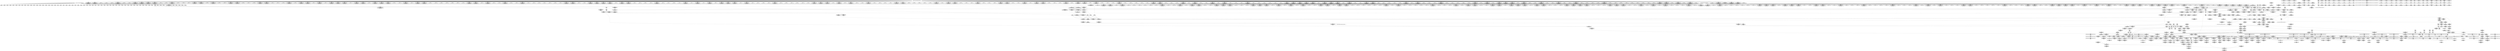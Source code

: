 digraph {
	CE0x4c6f040 [shape=record,shape=Mrecord,label="{CE0x4c6f040|selinux_xfrm_state_pol_flow_match:tmp6|security/selinux/xfrm.c,184|*SummSink*}"]
	CE0x4d02350 [shape=record,shape=Mrecord,label="{CE0x4d02350|selinux_xfrm_state_pol_flow_match:retval.0}"]
	CE0x4ca81b0 [shape=record,shape=Mrecord,label="{CE0x4ca81b0|864:_%struct.xfrm_sec_ctx*,_:_CRE_700,701_}"]
	CE0x4ca61f0 [shape=record,shape=Mrecord,label="{CE0x4ca61f0|864:_%struct.xfrm_sec_ctx*,_:_CRE_584,600_|*MultipleSource*|Function::selinux_xfrm_state_pol_flow_match&Arg::x::|security/selinux/xfrm.c,185}"]
	CE0x4ce05d0 [shape=record,shape=Mrecord,label="{CE0x4ce05d0|selinux_xfrm_state_pol_flow_match:tmp30}"]
	CE0x4cd43b0 [shape=record,shape=Mrecord,label="{CE0x4cd43b0|avc_has_perm:ssid|Function::avc_has_perm&Arg::ssid::}"]
	CE0x4ce22b0 [shape=record,shape=Mrecord,label="{CE0x4ce22b0|_ret_i32_%call,_!dbg_!27714|security/selinux/xfrm.c,73|*SummSink*}"]
	CE0x4c804c0 [shape=record,shape=Mrecord,label="{CE0x4c804c0|864:_%struct.xfrm_sec_ctx*,_:_CRE_174,175_}"]
	CE0x4c83820 [shape=record,shape=Mrecord,label="{CE0x4c83820|696:_%struct.xfrm_sec_ctx*,_:_CRE_486,487_}"]
	CE0x4c5b9b0 [shape=record,shape=Mrecord,label="{CE0x4c5b9b0|i32_40|*Constant*|*SummSource*}"]
	CE0x4c7e9e0 [shape=record,shape=Mrecord,label="{CE0x4c7e9e0|864:_%struct.xfrm_sec_ctx*,_:_CRE_150,151_}"]
	CE0x4c9cb70 [shape=record,shape=Mrecord,label="{CE0x4c9cb70|864:_%struct.xfrm_sec_ctx*,_:_CRE_232,240_|*MultipleSource*|Function::selinux_xfrm_state_pol_flow_match&Arg::x::|security/selinux/xfrm.c,185}"]
	CE0x4ce33f0 [shape=record,shape=Mrecord,label="{CE0x4ce33f0|selinux_xfrm_state_pol_flow_match:tmp24|security/selinux/xfrm.c,196|*SummSource*}"]
	CE0x4ca2ae0 [shape=record,shape=Mrecord,label="{CE0x4ca2ae0|selinux_authorizable_ctx:tmp12|security/selinux/xfrm.c,65|*SummSource*}"]
	CE0x4ca9a20 [shape=record,shape=Mrecord,label="{CE0x4ca9a20|864:_%struct.xfrm_sec_ctx*,_:_CRE_744,752_|*MultipleSource*|Function::selinux_xfrm_state_pol_flow_match&Arg::x::|security/selinux/xfrm.c,185}"]
	CE0x4c556a0 [shape=record,shape=Mrecord,label="{CE0x4c556a0|696:_%struct.xfrm_sec_ctx*,_:_CRE_310,312_|*MultipleSource*|Function::selinux_xfrm_state_pol_flow_match&Arg::xp::|security/selinux/xfrm.c,184}"]
	CE0x4c7f1c0 [shape=record,shape=Mrecord,label="{CE0x4c7f1c0|864:_%struct.xfrm_sec_ctx*,_:_CRE_156,157_|*MultipleSource*|Function::selinux_xfrm_state_pol_flow_match&Arg::x::|security/selinux/xfrm.c,185}"]
	CE0x4c83630 [shape=record,shape=Mrecord,label="{CE0x4c83630|696:_%struct.xfrm_sec_ctx*,_:_CRE_482,483_}"]
	CE0x4c98910 [shape=record,shape=Mrecord,label="{CE0x4c98910|864:_%struct.xfrm_sec_ctx*,_:_CRE_112,113_}"]
	CE0x4c76310 [shape=record,shape=Mrecord,label="{CE0x4c76310|696:_%struct.xfrm_sec_ctx*,_:_CRE_547,548_}"]
	CE0x4c9ffb0 [shape=record,shape=Mrecord,label="{CE0x4c9ffb0|864:_%struct.xfrm_sec_ctx*,_:_CRE_296,300_|*MultipleSource*|Function::selinux_xfrm_state_pol_flow_match&Arg::x::|security/selinux/xfrm.c,185}"]
	CE0x4ca1f70 [shape=record,shape=Mrecord,label="{CE0x4ca1f70|864:_%struct.xfrm_sec_ctx*,_:_CRE_416,424_|*MultipleSource*|Function::selinux_xfrm_state_pol_flow_match&Arg::x::|security/selinux/xfrm.c,185}"]
	CE0x4cf9d10 [shape=record,shape=Mrecord,label="{CE0x4cf9d10|selinux_xfrm_state_pol_flow_match:tmp44|security/selinux/xfrm.c,208|*SummSource*}"]
	CE0x4c54fb0 [shape=record,shape=Mrecord,label="{CE0x4c54fb0|selinux_xfrm_state_pol_flow_match:if.else8|*SummSource*}"]
	CE0x4c62620 [shape=record,shape=Mrecord,label="{CE0x4c62620|selinux_xfrm_state_pol_flow_match:security|security/selinux/xfrm.c,184|*SummSink*}"]
	CE0x4c61a80 [shape=record,shape=Mrecord,label="{CE0x4c61a80|696:_%struct.xfrm_sec_ctx*,_:_CRE_523,524_}"]
	CE0x4cf4b70 [shape=record,shape=Mrecord,label="{CE0x4cf4b70|i32_7|*Constant*}"]
	CE0x4c52da0 [shape=record,shape=Mrecord,label="{CE0x4c52da0|selinux_xfrm_state_pol_flow_match:if.then10|*SummSink*}"]
	CE0x4c7f300 [shape=record,shape=Mrecord,label="{CE0x4c7f300|864:_%struct.xfrm_sec_ctx*,_:_CRE_161,162_}"]
	CE0x4c9e970 [shape=record,shape=Mrecord,label="{CE0x4c9e970|864:_%struct.xfrm_sec_ctx*,_:_CRE_277,278_}"]
	CE0x4c571c0 [shape=record,shape=Mrecord,label="{CE0x4c571c0|i32_21|*Constant*|*SummSource*}"]
	CE0x4c60e60 [shape=record,shape=Mrecord,label="{CE0x4c60e60|864:_%struct.xfrm_sec_ctx*,_:_CRE_124,125_}"]
	CE0x4ca1970 [shape=record,shape=Mrecord,label="{CE0x4ca1970|864:_%struct.xfrm_sec_ctx*,_:_CRE_392,400_|*MultipleSource*|Function::selinux_xfrm_state_pol_flow_match&Arg::x::|security/selinux/xfrm.c,185}"]
	CE0x4c835c0 [shape=record,shape=Mrecord,label="{CE0x4c835c0|696:_%struct.xfrm_sec_ctx*,_:_CRE_485,486_}"]
	CE0x4c47be0 [shape=record,shape=Mrecord,label="{CE0x4c47be0|selinux_xfrm_state_pol_flow_match:bb}"]
	CE0x4ca8ba0 [shape=record,shape=Mrecord,label="{CE0x4ca8ba0|864:_%struct.xfrm_sec_ctx*,_:_CRE_707,708_}"]
	CE0x4ce4f90 [shape=record,shape=Mrecord,label="{CE0x4ce4f90|selinux_xfrm_state_pol_flow_match:tobool9|security/selinux/xfrm.c,196|*SummSource*}"]
	CE0x4c56b20 [shape=record,shape=Mrecord,label="{CE0x4c56b20|864:_%struct.xfrm_sec_ctx*,_:_CRE_66,67_}"]
	CE0x4ca9c20 [shape=record,shape=Mrecord,label="{CE0x4ca9c20|864:_%struct.xfrm_sec_ctx*,_:_CRE_752,768_|*MultipleSource*|Function::selinux_xfrm_state_pol_flow_match&Arg::x::|security/selinux/xfrm.c,185}"]
	CE0x4c85b00 [shape=record,shape=Mrecord,label="{CE0x4c85b00|selinux_authorizable_ctx:tmp3|security/selinux/xfrm.c,63|*SummSink*}"]
	CE0x4c5f120 [shape=record,shape=Mrecord,label="{CE0x4c5f120|696:_%struct.xfrm_sec_ctx*,_:_CRE_503,504_}"]
	CE0x4ca65f0 [shape=record,shape=Mrecord,label="{CE0x4ca65f0|864:_%struct.xfrm_sec_ctx*,_:_CRE_608,612_|*MultipleSource*|Function::selinux_xfrm_state_pol_flow_match&Arg::x::|security/selinux/xfrm.c,185}"]
	CE0x4cda220 [shape=record,shape=Mrecord,label="{CE0x4cda220|selinux_xfrm_state_pol_flow_match:security5|security/selinux/xfrm.c,192|*SummSink*}"]
	CE0x4c7c460 [shape=record,shape=Mrecord,label="{CE0x4c7c460|696:_%struct.xfrm_sec_ctx*,_:_CRE_284,285_}"]
	CE0x62ffd50 [shape=record,shape=Mrecord,label="{CE0x62ffd50|696:_%struct.xfrm_sec_ctx*,_:_CRE_56,64_|*MultipleSource*|Function::selinux_xfrm_state_pol_flow_match&Arg::xp::|security/selinux/xfrm.c,184}"]
	CE0x4c97020 [shape=record,shape=Mrecord,label="{CE0x4c97020|selinux_xfrm_state_pol_flow_match:tmp37|security/selinux/xfrm.c,202}"]
	CE0x4ca2fb0 [shape=record,shape=Mrecord,label="{CE0x4ca2fb0|selinux_authorizable_ctx:ctx_alg|security/selinux/xfrm.c,65}"]
	CE0x4cf4070 [shape=record,shape=Mrecord,label="{CE0x4cf4070|16:_i32,_:_CRE_53,54_}"]
	CE0x4c9bb70 [shape=record,shape=Mrecord,label="{CE0x4c9bb70|864:_%struct.xfrm_sec_ctx*,_:_CRE_203,204_|*MultipleSource*|Function::selinux_xfrm_state_pol_flow_match&Arg::x::|security/selinux/xfrm.c,185}"]
	CE0x4c97230 [shape=record,shape=Mrecord,label="{CE0x4c97230|i64_15|*Constant*|*SummSource*}"]
	CE0x4c77840 [shape=record,shape=Mrecord,label="{CE0x4c77840|696:_%struct.xfrm_sec_ctx*,_:_CRE_664,668_|*MultipleSource*|Function::selinux_xfrm_state_pol_flow_match&Arg::xp::|security/selinux/xfrm.c,184}"]
	CE0x4d01450 [shape=record,shape=Mrecord,label="{CE0x4d01450|_ret_i32_%retval.0,_!dbg_!27728|security/selinux/avc.c,775|*SummSink*}"]
	CE0x4c9b970 [shape=record,shape=Mrecord,label="{CE0x4c9b970|864:_%struct.xfrm_sec_ctx*,_:_CRE_202,203_|*MultipleSource*|Function::selinux_xfrm_state_pol_flow_match&Arg::x::|security/selinux/xfrm.c,185}"]
	CE0x4c61360 [shape=record,shape=Mrecord,label="{CE0x4c61360|864:_%struct.xfrm_sec_ctx*,_:_CRE_128,129_}"]
	CE0x4ceea00 [shape=record,shape=Mrecord,label="{CE0x4ceea00|selinux_xfrm_state_pol_flow_match:tmp41|security/selinux/xfrm.c,203|*SummSink*}"]
	CE0x4ce2460 [shape=record,shape=Mrecord,label="{CE0x4ce2460|selinux_xfrm_state_pol_flow_match:tobool9|security/selinux/xfrm.c,196|*SummSink*}"]
	CE0x4d05ad0 [shape=record,shape=Mrecord,label="{CE0x4d05ad0|selinux_authorizable_ctx:tobool|security/selinux/xfrm.c,63|*SummSink*}"]
	CE0x4c56cb0 [shape=record,shape=Mrecord,label="{CE0x4c56cb0|864:_%struct.xfrm_sec_ctx*,_:_CRE_68,69_}"]
	CE0x4ca4500 [shape=record,shape=Mrecord,label="{CE0x4ca4500|selinux_authorizable_ctx:cmp3|security/selinux/xfrm.c,65|*SummSource*}"]
	CE0x4c98f30 [shape=record,shape=Mrecord,label="{CE0x4c98f30|%struct.common_audit_data.1017*_null|*Constant*|*SummSink*}"]
	CE0x4c7aa10 [shape=record,shape=Mrecord,label="{CE0x4c7aa10|i64*_getelementptr_inbounds_(_2_x_i64_,_2_x_i64_*___llvm_gcov_ctr17246,_i64_0,_i64_1)|*Constant*|*SummSource*}"]
	CE0x4cdcdf0 [shape=record,shape=Mrecord,label="{CE0x4cdcdf0|selinux_xfrm_state_pol_flow_match:tmp31}"]
	CE0x4cee740 [shape=record,shape=Mrecord,label="{CE0x4cee740|selinux_xfrm_state_pol_flow_match:tmp41|security/selinux/xfrm.c,203}"]
	CE0x4c700b0 [shape=record,shape=Mrecord,label="{CE0x4c700b0|696:_%struct.xfrm_sec_ctx*,_:_CRE_689,690_|*MultipleSource*|Function::selinux_xfrm_state_pol_flow_match&Arg::xp::|security/selinux/xfrm.c,184}"]
	CE0x4ce30c0 [shape=record,shape=Mrecord,label="{CE0x4ce30c0|selinux_xfrm_state_pol_flow_match:tmp23|security/selinux/xfrm.c,196|*SummSink*}"]
	CE0x4cdd4f0 [shape=record,shape=Mrecord,label="{CE0x4cdd4f0|selinux_xfrm_state_pol_flow_match:tmp32|*SummSink*}"]
	CE0x4cf9a70 [shape=record,shape=Mrecord,label="{CE0x4cf9a70|selinux_xfrm_state_pol_flow_match:__fl_common17|security/selinux/xfrm.c,208|*SummSource*}"]
	CE0x4ca30e0 [shape=record,shape=Mrecord,label="{CE0x4ca30e0|selinux_authorizable_ctx:ctx_alg|security/selinux/xfrm.c,65|*SummSink*}"]
	CE0x4cd2050 [shape=record,shape=Mrecord,label="{CE0x4cd2050|16:_i32,_:_CRE_20,21_}"]
	CE0x4cf5810 [shape=record,shape=Mrecord,label="{CE0x4cf5810|i64_16|*Constant*|*SummSource*}"]
	CE0x4cc4c50 [shape=record,shape=Mrecord,label="{CE0x4cc4c50|i64*_getelementptr_inbounds_(_7_x_i64_,_7_x_i64_*___llvm_gcov_ctr16,_i64_0,_i64_5)|*Constant*|*SummSink*}"]
	"CONST[source:1(input),value:2(dynamic)][purpose:{subject}][SrcIdx:3]"
	CE0x4c9c770 [shape=record,shape=Mrecord,label="{CE0x4c9c770|864:_%struct.xfrm_sec_ctx*,_:_CRE_224,228_|*MultipleSource*|Function::selinux_xfrm_state_pol_flow_match&Arg::x::|security/selinux/xfrm.c,185}"]
	CE0x4cf3b70 [shape=record,shape=Mrecord,label="{CE0x4cf3b70|16:_i32,_:_CRE_48,49_}"]
	CE0x4cf72e0 [shape=record,shape=Mrecord,label="{CE0x4cf72e0|i32_3|*Constant*|*SummSource*}"]
	CE0x4c982d0 [shape=record,shape=Mrecord,label="{CE0x4c982d0|864:_%struct.xfrm_sec_ctx*,_:_CRE_107,108_}"]
	CE0x4c84450 [shape=record,shape=Mrecord,label="{CE0x4c84450|864:_%struct.xfrm_sec_ctx*,_:_CRE_96,97_}"]
	CE0x4cd1b50 [shape=record,shape=Mrecord,label="{CE0x4cd1b50|16:_i32,_:_CRE_15,16_}"]
	CE0x4cdfa30 [shape=record,shape=Mrecord,label="{CE0x4cdfa30|i64*_getelementptr_inbounds_(_20_x_i64_,_20_x_i64_*___llvm_gcov_ctr3,_i64_0,_i64_13)|*Constant*}"]
	CE0x4d0b170 [shape=record,shape=Mrecord,label="{CE0x4d0b170|i64*_getelementptr_inbounds_(_7_x_i64_,_7_x_i64_*___llvm_gcov_ctr16,_i64_0,_i64_0)|*Constant*|*SummSink*}"]
	CE0x4cd1d50 [shape=record,shape=Mrecord,label="{CE0x4cd1d50|16:_i32,_:_CRE_17,18_}"]
	CE0x4cce500 [shape=record,shape=Mrecord,label="{CE0x4cce500|i32_0|*Constant*}"]
	CE0x4d045a0 [shape=record,shape=Mrecord,label="{CE0x4d045a0|selinux_authorizable_xfrm:bb|*SummSink*}"]
	CE0x4c55320 [shape=record,shape=Mrecord,label="{CE0x4c55320|696:_%struct.xfrm_sec_ctx*,_:_CRE_290,291_}"]
	CE0x4c907f0 [shape=record,shape=Mrecord,label="{CE0x4c907f0|696:_%struct.xfrm_sec_ctx*,_:_CRE_168,172_|*MultipleSource*|Function::selinux_xfrm_state_pol_flow_match&Arg::xp::|security/selinux/xfrm.c,184}"]
	CE0x4ce0250 [shape=record,shape=Mrecord,label="{CE0x4ce0250|selinux_xfrm_state_pol_flow_match:tmp29|*SummSource*}"]
	CE0x4c8d1c0 [shape=record,shape=Mrecord,label="{CE0x4c8d1c0|696:_%struct.xfrm_sec_ctx*,_:_CRE_200,208_|*MultipleSource*|Function::selinux_xfrm_state_pol_flow_match&Arg::xp::|security/selinux/xfrm.c,184}"]
	CE0x4c57d40 [shape=record,shape=Mrecord,label="{CE0x4c57d40|864:_%struct.xfrm_sec_ctx*,_:_CRE_21,22_}"]
	CE0x4c58970 [shape=record,shape=Mrecord,label="{CE0x4c58970|864:_%struct.xfrm_sec_ctx*,_:_CRE_0,8_|*MultipleSource*|Function::selinux_xfrm_state_pol_flow_match&Arg::x::|security/selinux/xfrm.c,185}"]
	CE0x4ccba70 [shape=record,shape=Mrecord,label="{CE0x4ccba70|selinux_authorizable_ctx:ctx_doi|security/selinux/xfrm.c,64}"]
	CE0x4cf6860 [shape=record,shape=Mrecord,label="{CE0x4cf6860|selinux_xfrm_state_pol_flow_match:tmp37|security/selinux/xfrm.c,202|*SummSource*}"]
	CE0x4c7b210 [shape=record,shape=Mrecord,label="{CE0x4c7b210|selinux_authorizable_ctx:tmp5|security/selinux/xfrm.c,63}"]
	CE0x4c6f150 [shape=record,shape=Mrecord,label="{CE0x4c6f150|696:_%struct.xfrm_sec_ctx*,_:_CRE_8,16_|*MultipleSource*|Function::selinux_xfrm_state_pol_flow_match&Arg::xp::|security/selinux/xfrm.c,184}"]
	CE0x4cfb2e0 [shape=record,shape=Mrecord,label="{CE0x4cfb2e0|selinux_xfrm_state_pol_flow_match:tmp43|security/selinux/xfrm.c,208}"]
	CE0x4d05720 [shape=record,shape=Mrecord,label="{CE0x4d05720|selinux_authorizable_xfrm:tmp4|*LoadInst*|security/selinux/xfrm.c,73|*SummSink*}"]
	CE0x4cfffd0 [shape=record,shape=Mrecord,label="{CE0x4cfffd0|i16_39|*Constant*}"]
	CE0x4c6dad0 [shape=record,shape=Mrecord,label="{CE0x4c6dad0|selinux_xfrm_state_pol_flow_match:bb|*SummSink*}"]
	CE0x4c74070 [shape=record,shape=Mrecord,label="{CE0x4c74070|696:_%struct.xfrm_sec_ctx*,_:_CRE_277,278_}"]
	CE0x4cdce60 [shape=record,shape=Mrecord,label="{CE0x4cdce60|selinux_xfrm_state_pol_flow_match:tmp31|*SummSource*}"]
	CE0x4ccde80 [shape=record,shape=Mrecord,label="{CE0x4ccde80|selinux_authorizable_ctx:land.lhs.true}"]
	CE0x4ccab60 [shape=record,shape=Mrecord,label="{CE0x4ccab60|selinux_authorizable_ctx:tmp8|security/selinux/xfrm.c,64}"]
	CE0x4c9df70 [shape=record,shape=Mrecord,label="{CE0x4c9df70|864:_%struct.xfrm_sec_ctx*,_:_CRE_270,271_|*MultipleSource*|Function::selinux_xfrm_state_pol_flow_match&Arg::x::|security/selinux/xfrm.c,185}"]
	CE0x4c66a00 [shape=record,shape=Mrecord,label="{CE0x4c66a00|696:_%struct.xfrm_sec_ctx*,_:_CRE_490,491_}"]
	CE0x4c87540 [shape=record,shape=Mrecord,label="{CE0x4c87540|i64*_getelementptr_inbounds_(_7_x_i64_,_7_x_i64_*___llvm_gcov_ctr16,_i64_0,_i64_5)|*Constant*|*SummSource*}"]
	CE0x4c67c90 [shape=record,shape=Mrecord,label="{CE0x4c67c90|i64*_getelementptr_inbounds_(_2_x_i64_,_2_x_i64_*___llvm_gcov_ctr17246,_i64_0,_i64_1)|*Constant*}"]
	CE0x4c70ce0 [shape=record,shape=Mrecord,label="{CE0x4c70ce0|696:_%struct.xfrm_sec_ctx*,_:_CRE_260,264_|*MultipleSource*|Function::selinux_xfrm_state_pol_flow_match&Arg::xp::|security/selinux/xfrm.c,184}"]
	CE0x4cc55e0 [shape=record,shape=Mrecord,label="{CE0x4cc55e0|selinux_authorizable_ctx:tmp|*SummSink*}"]
	CE0x4c5b520 [shape=record,shape=Mrecord,label="{CE0x4c5b520|i64_0|*Constant*|*SummSink*}"]
	CE0x4c51740 [shape=record,shape=Mrecord,label="{CE0x4c51740|696:_%struct.xfrm_sec_ctx*,_:_CRE_120,128_|*MultipleSource*|Function::selinux_xfrm_state_pol_flow_match&Arg::xp::|security/selinux/xfrm.c,184}"]
	CE0x4c75e10 [shape=record,shape=Mrecord,label="{CE0x4c75e10|696:_%struct.xfrm_sec_ctx*,_:_CRE_543,544_}"]
	CE0x4c76090 [shape=record,shape=Mrecord,label="{CE0x4c76090|696:_%struct.xfrm_sec_ctx*,_:_CRE_545,546_}"]
	CE0x4c68320 [shape=record,shape=Mrecord,label="{CE0x4c68320|696:_%struct.xfrm_sec_ctx*,_:_CRE_328,332_|*MultipleSource*|Function::selinux_xfrm_state_pol_flow_match&Arg::xp::|security/selinux/xfrm.c,184}"]
	CE0x4c6cab0 [shape=record,shape=Mrecord,label="{CE0x4c6cab0|selinux_xfrm_state_pol_flow_match:tmp4|security/selinux/xfrm.c,184|*SummSink*}"]
	CE0x4c85990 [shape=record,shape=Mrecord,label="{CE0x4c85990|selinux_authorizable_ctx:tmp4|security/selinux/xfrm.c,63}"]
	CE0x4c99ef0 [shape=record,shape=Mrecord,label="{CE0x4c99ef0|864:_%struct.xfrm_sec_ctx*,_:_CRE_179,180_}"]
	CE0x4ce40e0 [shape=record,shape=Mrecord,label="{CE0x4ce40e0|selinux_xfrm_state_pol_flow_match:tmp26|security/selinux/xfrm.c,196|*SummSink*}"]
	CE0x4cf9910 [shape=record,shape=Mrecord,label="{CE0x4cf9910|selinux_xfrm_state_pol_flow_match:__fl_common17|security/selinux/xfrm.c,208}"]
	CE0x4cfa4a0 [shape=record,shape=Mrecord,label="{CE0x4cfa4a0|avc_has_perm:entry|*SummSource*}"]
	CE0x4cc6f60 [shape=record,shape=Mrecord,label="{CE0x4cc6f60|selinux_authorizable_ctx:tobool|security/selinux/xfrm.c,63}"]
	CE0x4c46d00 [shape=record,shape=Mrecord,label="{CE0x4c46d00|864:_%struct.xfrm_sec_ctx*,_:_CRE_456,460_|*MultipleSource*|Function::selinux_xfrm_state_pol_flow_match&Arg::x::|security/selinux/xfrm.c,185}"]
	CE0x4cacb00 [shape=record,shape=Mrecord,label="{CE0x4cacb00|%struct.common_audit_data.1017*_null|*Constant*}"]
	CE0x4c5cb00 [shape=record,shape=Mrecord,label="{CE0x4c5cb00|696:_%struct.xfrm_sec_ctx*,_:_CRE_517,518_}"]
	CE0x4d02640 [shape=record,shape=Mrecord,label="{CE0x4d02640|selinux_xfrm_state_pol_flow_match:retval.0|*SummSource*}"]
	CE0x4cf3870 [shape=record,shape=Mrecord,label="{CE0x4cf3870|16:_i32,_:_CRE_45,46_}"]
	CE0x4cacc40 [shape=record,shape=Mrecord,label="{CE0x4cacc40|avc_has_perm:requested|Function::avc_has_perm&Arg::requested::|*SummSource*}"]
	CE0x4c761d0 [shape=record,shape=Mrecord,label="{CE0x4c761d0|696:_%struct.xfrm_sec_ctx*,_:_CRE_546,547_}"]
	CE0x4c5bb20 [shape=record,shape=Mrecord,label="{CE0x4c5bb20|i32_40|*Constant*|*SummSink*}"]
	CE0x6026dd0 [shape=record,shape=Mrecord,label="{CE0x6026dd0|696:_%struct.xfrm_sec_ctx*,_:_CRE_282,283_}"]
	CE0x4c605a0 [shape=record,shape=Mrecord,label="{CE0x4c605a0|864:_%struct.xfrm_sec_ctx*,_:_CRE_117,118_}"]
	CE0x4c84950 [shape=record,shape=Mrecord,label="{CE0x4c84950|864:_%struct.xfrm_sec_ctx*,_:_CRE_100,101_}"]
	CE0x4c90780 [shape=record,shape=Mrecord,label="{CE0x4c90780|696:_%struct.xfrm_sec_ctx*,_:_CRE_160,168_|*MultipleSource*|Function::selinux_xfrm_state_pol_flow_match&Arg::xp::|security/selinux/xfrm.c,184}"]
	CE0x4c5f5c0 [shape=record,shape=Mrecord,label="{CE0x4c5f5c0|selinux_xfrm_state_pol_flow_match:security|security/selinux/xfrm.c,184|*SummSource*}"]
	CE0x4c82d80 [shape=record,shape=Mrecord,label="{CE0x4c82d80|selinux_xfrm_state_pol_flow_match:tmp8|security/selinux/xfrm.c,185}"]
	CE0x4c977a0 [shape=record,shape=Mrecord,label="{CE0x4c977a0|i64*_getelementptr_inbounds_(_20_x_i64_,_20_x_i64_*___llvm_gcov_ctr3,_i64_0,_i64_6)|*Constant*|*SummSink*}"]
	CE0x4c9fe70 [shape=record,shape=Mrecord,label="{CE0x4c9fe70|864:_%struct.xfrm_sec_ctx*,_:_CRE_292,296_|*MultipleSource*|Function::selinux_xfrm_state_pol_flow_match&Arg::x::|security/selinux/xfrm.c,185}"]
	CE0x4d004b0 [shape=record,shape=Mrecord,label="{CE0x4d004b0|avc_has_perm:tclass|Function::avc_has_perm&Arg::tclass::}"]
	CE0x4c5cbc0 [shape=record,shape=Mrecord,label="{CE0x4c5cbc0|696:_%struct.xfrm_sec_ctx*,_:_CRE_518,519_}"]
	CE0x4c79e10 [shape=record,shape=Mrecord,label="{CE0x4c79e10|696:_%struct.xfrm_sec_ctx*,_:_CRE_530,531_}"]
	CE0x4c7b420 [shape=record,shape=Mrecord,label="{CE0x4c7b420|696:_%struct.xfrm_sec_ctx*,_:_CRE_285,286_}"]
	CE0x4cd0bb0 [shape=record,shape=Mrecord,label="{CE0x4cd0bb0|16:_i32,_:_CRE_0,1_}"]
	CE0x4ca2570 [shape=record,shape=Mrecord,label="{CE0x4ca2570|864:_%struct.xfrm_sec_ctx*,_:_CRE_432,436_|*MultipleSource*|Function::selinux_xfrm_state_pol_flow_match&Arg::x::|security/selinux/xfrm.c,185}"]
	CE0x4d0b300 [shape=record,shape=Mrecord,label="{CE0x4d0b300|selinux_authorizable_ctx:tmp|*SummSource*}"]
	CE0x4cc9a20 [shape=record,shape=Mrecord,label="{CE0x4cc9a20|selinux_authorizable_ctx:cmp|security/selinux/xfrm.c,64|*SummSink*}"]
	CE0x4c64530 [shape=record,shape=Mrecord,label="{CE0x4c64530|864:_%struct.xfrm_sec_ctx*,_:_CRE_80,81_}"]
	CE0x4c7e4e0 [shape=record,shape=Mrecord,label="{CE0x4c7e4e0|864:_%struct.xfrm_sec_ctx*,_:_CRE_146,147_}"]
	CE0x4cdb050 [shape=record,shape=Mrecord,label="{CE0x4cdb050|selinux_xfrm_state_pol_flow_match:tobool2|security/selinux/xfrm.c,185|*SummSink*}"]
	CE0x4c9adf0 [shape=record,shape=Mrecord,label="{CE0x4c9adf0|864:_%struct.xfrm_sec_ctx*,_:_CRE_191,192_}"]
	CE0x4ca0970 [shape=record,shape=Mrecord,label="{CE0x4ca0970|864:_%struct.xfrm_sec_ctx*,_:_CRE_328,336_|*MultipleSource*|Function::selinux_xfrm_state_pol_flow_match&Arg::x::|security/selinux/xfrm.c,185}"]
	CE0x4cdac40 [shape=record,shape=Mrecord,label="{CE0x4cdac40|selinux_xfrm_state_pol_flow_match:tmp13|security/selinux/xfrm.c,187|*SummSource*}"]
	CE0x4c82c80 [shape=record,shape=Mrecord,label="{CE0x4c82c80|i64_3|*Constant*|*SummSink*}"]
	CE0x4cf3570 [shape=record,shape=Mrecord,label="{CE0x4cf3570|16:_i32,_:_CRE_42,43_}"]
	CE0x4c73d30 [shape=record,shape=Mrecord,label="{CE0x4c73d30|i32_21|*Constant*}"]
	CE0x4cf4670 [shape=record,shape=Mrecord,label="{CE0x4cf4670|16:_i32,_:_CRE_59,60_}"]
	CE0x4d02ca0 [shape=record,shape=Mrecord,label="{CE0x4d02ca0|i64*_getelementptr_inbounds_(_20_x_i64_,_20_x_i64_*___llvm_gcov_ctr3,_i64_0,_i64_19)|*Constant*|*SummSource*}"]
	CE0x4c66880 [shape=record,shape=Mrecord,label="{CE0x4c66880|696:_%struct.xfrm_sec_ctx*,_:_CRE_488,489_}"]
	CE0x4ca9460 [shape=record,shape=Mrecord,label="{CE0x4ca9460|864:_%struct.xfrm_sec_ctx*,_:_CRE_720,728_|*MultipleSource*|Function::selinux_xfrm_state_pol_flow_match&Arg::x::|security/selinux/xfrm.c,185}"]
	CE0x4cc6890 [shape=record,shape=Mrecord,label="{CE0x4cc6890|selinux_authorizable_ctx:tmp6|*LoadInst*|security/selinux/xfrm.c,64|*SummSource*}"]
	CE0x4c595d0 [shape=record,shape=Mrecord,label="{CE0x4c595d0|696:_%struct.xfrm_sec_ctx*,_:_CRE_692,694_|*MultipleSource*|Function::selinux_xfrm_state_pol_flow_match&Arg::xp::|security/selinux/xfrm.c,184}"]
	CE0x4c866a0 [shape=record,shape=Mrecord,label="{CE0x4c866a0|GLOBAL:__llvm_gcov_ctr16|Global_var:__llvm_gcov_ctr16|*SummSink*}"]
	CE0x4d0aa10 [shape=record,shape=Mrecord,label="{CE0x4d0aa10|selinux_authorizable_ctx:land.rhs|*SummSource*}"]
	CE0x4c740e0 [shape=record,shape=Mrecord,label="{CE0x4c740e0|696:_%struct.xfrm_sec_ctx*,_:_CRE_278,279_}"]
	CE0x4c653a0 [shape=record,shape=Mrecord,label="{CE0x4c653a0|selinux_xfrm_state_pol_flow_match:if.then|*SummSink*}"]
	CE0x4c478a0 [shape=record,shape=Mrecord,label="{CE0x4c478a0|selinux_xfrm_state_pol_flow_match:tmp}"]
	CE0x4c550e0 [shape=record,shape=Mrecord,label="{CE0x4c550e0|696:_%struct.xfrm_sec_ctx*,_:_CRE_287,288_}"]
	CE0x4c74e10 [shape=record,shape=Mrecord,label="{CE0x4c74e10|864:_%struct.xfrm_sec_ctx*,_:_CRE_75,76_}"]
	CE0x4c56130 [shape=record,shape=Mrecord,label="{CE0x4c56130|COLLAPSED:_GCMRE___llvm_gcov_ctr17246_internal_global_2_x_i64_zeroinitializer:_elem_0:default:}"]
	CE0x4c7afe0 [shape=record,shape=Mrecord,label="{CE0x4c7afe0|selinux_authorizable_ctx:tmp4|security/selinux/xfrm.c,63|*SummSource*}"]
	CE0x4cdea20 [shape=record,shape=Mrecord,label="{CE0x4cdea20|selinux_xfrm_state_pol_flow_match:tmp27|security/selinux/xfrm.c,198}"]
	CE0x4d01870 [shape=record,shape=Mrecord,label="{CE0x4d01870|selinux_xfrm_state_pol_flow_match:tobool20|security/selinux/xfrm.c,208}"]
	CE0x4cd1550 [shape=record,shape=Mrecord,label="{CE0x4cd1550|16:_i32,_:_CRE_9,10_}"]
	CE0x4c769a0 [shape=record,shape=Mrecord,label="{CE0x4c769a0|selinux_xfrm_state_pol_flow_match:tmp2|*LoadInst*|security/selinux/xfrm.c,184}"]
	CE0x4c61720 [shape=record,shape=Mrecord,label="{CE0x4c61720|864:_%struct.xfrm_sec_ctx*,_:_CRE_131,132_}"]
	CE0x4c65070 [shape=record,shape=Mrecord,label="{CE0x4c65070|864:_%struct.xfrm_sec_ctx*,_:_CRE_89,90_}"]
	CE0x4ca69f0 [shape=record,shape=Mrecord,label="{CE0x4ca69f0|864:_%struct.xfrm_sec_ctx*,_:_CRE_624,628_|*MultipleSource*|Function::selinux_xfrm_state_pol_flow_match&Arg::x::|security/selinux/xfrm.c,185}"]
	CE0x4c9fbf0 [shape=record,shape=Mrecord,label="{CE0x4c9fbf0|864:_%struct.xfrm_sec_ctx*,_:_CRE_291,292_}"]
	CE0x4c479a0 [shape=record,shape=Mrecord,label="{CE0x4c479a0|selinux_xfrm_state_pol_flow_match:if.else8}"]
	CE0x4cd1e50 [shape=record,shape=Mrecord,label="{CE0x4cd1e50|16:_i32,_:_CRE_18,19_}"]
	CE0x4d013e0 [shape=record,shape=Mrecord,label="{CE0x4d013e0|_ret_i32_%retval.0,_!dbg_!27728|security/selinux/avc.c,775|*SummSource*}"]
	CE0x4d00520 [shape=record,shape=Mrecord,label="{CE0x4d00520|avc_has_perm:tclass|Function::avc_has_perm&Arg::tclass::|*SummSource*}"]
	CE0x4cf5ac0 [shape=record,shape=Mrecord,label="{CE0x4cf5ac0|selinux_xfrm_state_pol_flow_match:flowic_secid|security/selinux/xfrm.c,202}"]
	CE0x4c9cf70 [shape=record,shape=Mrecord,label="{CE0x4c9cf70|864:_%struct.xfrm_sec_ctx*,_:_CRE_248,249_|*MultipleSource*|Function::selinux_xfrm_state_pol_flow_match&Arg::x::|security/selinux/xfrm.c,185}"]
	CE0x4ca67f0 [shape=record,shape=Mrecord,label="{CE0x4ca67f0|864:_%struct.xfrm_sec_ctx*,_:_CRE_616,624_|*MultipleSource*|Function::selinux_xfrm_state_pol_flow_match&Arg::x::|security/selinux/xfrm.c,185}"]
	CE0x4c99550 [shape=record,shape=Mrecord,label="{CE0x4c99550|avc_has_perm:auditdata|Function::avc_has_perm&Arg::auditdata::|*SummSource*}"]
	CE0x4ce3b80 [shape=record,shape=Mrecord,label="{CE0x4ce3b80|selinux_xfrm_state_pol_flow_match:tmp25|security/selinux/xfrm.c,196|*SummSink*}"]
	CE0x4cd04c0 [shape=record,shape=Mrecord,label="{CE0x4cd04c0|selinux_xfrm_state_pol_flow_match:fl|Function::selinux_xfrm_state_pol_flow_match&Arg::fl::|*SummSource*}"]
	CE0x4c55260 [shape=record,shape=Mrecord,label="{CE0x4c55260|696:_%struct.xfrm_sec_ctx*,_:_CRE_289,290_}"]
	CE0x4d02020 [shape=record,shape=Mrecord,label="{CE0x4d02020|selinux_xfrm_state_pol_flow_match:cond|security/selinux/xfrm.c,208|*SummSource*}"]
	CE0x4c5a760 [shape=record,shape=Mrecord,label="{CE0x4c5a760|864:_%struct.xfrm_sec_ctx*,_:_CRE_15,16_}"]
	CE0x4ca6ff0 [shape=record,shape=Mrecord,label="{CE0x4ca6ff0|864:_%struct.xfrm_sec_ctx*,_:_CRE_640,648_|*MultipleSource*|Function::selinux_xfrm_state_pol_flow_match&Arg::x::|security/selinux/xfrm.c,185}"]
	CE0x4cd0c90 [shape=record,shape=Mrecord,label="{CE0x4cd0c90|16:_i32,_:_CRE_2,3_}"]
	CE0x4c72f80 [shape=record,shape=Mrecord,label="{CE0x4c72f80|696:_%struct.xfrm_sec_ctx*,_:_CRE_464,472_|*MultipleSource*|Function::selinux_xfrm_state_pol_flow_match&Arg::xp::|security/selinux/xfrm.c,184}"]
	CE0x4d082c0 [shape=record,shape=Mrecord,label="{CE0x4d082c0|selinux_authorizable_ctx:tmp16|security/selinux/xfrm.c,64}"]
	CE0x4c6e560 [shape=record,shape=Mrecord,label="{CE0x4c6e560|696:_%struct.xfrm_sec_ctx*,_:_CRE_538,539_}"]
	CE0x4c555e0 [shape=record,shape=Mrecord,label="{CE0x4c555e0|696:_%struct.xfrm_sec_ctx*,_:_CRE_308,310_|*MultipleSource*|Function::selinux_xfrm_state_pol_flow_match&Arg::xp::|security/selinux/xfrm.c,184}"]
	CE0x4c561a0 [shape=record,shape=Mrecord,label="{CE0x4c561a0|selinux_authorizable_xfrm:tmp|*SummSource*}"]
	CE0x4c7f980 [shape=record,shape=Mrecord,label="{CE0x4c7f980|864:_%struct.xfrm_sec_ctx*,_:_CRE_165,166_}"]
	CE0x4c82a00 [shape=record,shape=Mrecord,label="{CE0x4c82a00|selinux_xfrm_state_pol_flow_match:tmp9|security/selinux/xfrm.c,185}"]
	CE0x4c66ac0 [shape=record,shape=Mrecord,label="{CE0x4c66ac0|696:_%struct.xfrm_sec_ctx*,_:_CRE_491,492_}"]
	CE0x4cd06f0 [shape=record,shape=Mrecord,label="{CE0x4cd06f0|selinux_xfrm_state_pol_flow_match:fl|Function::selinux_xfrm_state_pol_flow_match&Arg::fl::|*SummSink*}"]
	CE0x4cca4b0 [shape=record,shape=Mrecord,label="{CE0x4cca4b0|i64_4|*Constant*}"]
	CE0x4c6a1b0 [shape=record,shape=Mrecord,label="{CE0x4c6a1b0|696:_%struct.xfrm_sec_ctx*,_:_CRE_360,368_|*MultipleSource*|Function::selinux_xfrm_state_pol_flow_match&Arg::xp::|security/selinux/xfrm.c,184}"]
	CE0x4d0a8e0 [shape=record,shape=Mrecord,label="{CE0x4d0a8e0|selinux_authorizable_ctx:land.lhs.true|*SummSink*}"]
	CE0x4ca5bf0 [shape=record,shape=Mrecord,label="{CE0x4ca5bf0|864:_%struct.xfrm_sec_ctx*,_:_CRE_552,560_|*MultipleSource*|Function::selinux_xfrm_state_pol_flow_match&Arg::x::|security/selinux/xfrm.c,185}"]
	CE0x4c66940 [shape=record,shape=Mrecord,label="{CE0x4c66940|696:_%struct.xfrm_sec_ctx*,_:_CRE_489,490_}"]
	CE0x4c73210 [shape=record,shape=Mrecord,label="{CE0x4c73210|696:_%struct.xfrm_sec_ctx*,_:_CRE_481,482_}"]
	CE0x4cf5160 [shape=record,shape=Mrecord,label="{CE0x4cf5160|selinux_xfrm_state_pol_flow_match:tmp35|security/selinux/xfrm.c,202|*SummSource*}"]
	CE0x4cf69c0 [shape=record,shape=Mrecord,label="{CE0x4cf69c0|selinux_xfrm_state_pol_flow_match:tmp37|security/selinux/xfrm.c,202|*SummSink*}"]
	CE0x4c46900 [shape=record,shape=Mrecord,label="{CE0x4c46900|864:_%struct.xfrm_sec_ctx*,_:_CRE_448,452_|*MultipleSource*|Function::selinux_xfrm_state_pol_flow_match&Arg::x::|security/selinux/xfrm.c,185}"]
	CE0x4c560c0 [shape=record,shape=Mrecord,label="{CE0x4c560c0|selinux_authorizable_xfrm:tmp}"]
	CE0x4cdbab0 [shape=record,shape=Mrecord,label="{CE0x4cdbab0|selinux_xfrm_state_pol_flow_match:tmp18|security/selinux/xfrm.c,192|*SummSink*}"]
	CE0x4c76e80 [shape=record,shape=Mrecord,label="{CE0x4c76e80|696:_%struct.xfrm_sec_ctx*,_:_CRE_511,512_}"]
	CE0x4c53750 [shape=record,shape=Mrecord,label="{CE0x4c53750|selinux_xfrm_state_pol_flow_match:if.else|*SummSource*}"]
	CE0x4ca71f0 [shape=record,shape=Mrecord,label="{CE0x4ca71f0|864:_%struct.xfrm_sec_ctx*,_:_CRE_648,656_|*MultipleSource*|Function::selinux_xfrm_state_pol_flow_match&Arg::x::|security/selinux/xfrm.c,185}"]
	CE0x4c73100 [shape=record,shape=Mrecord,label="{CE0x4c73100|696:_%struct.xfrm_sec_ctx*,_:_CRE_472,476_|*MultipleSource*|Function::selinux_xfrm_state_pol_flow_match&Arg::xp::|security/selinux/xfrm.c,184}"]
	CE0x4ca3a40 [shape=record,shape=Mrecord,label="{CE0x4ca3a40|selinux_authorizable_ctx:conv2|security/selinux/xfrm.c,65}"]
	CE0x4cf2f70 [shape=record,shape=Mrecord,label="{CE0x4cf2f70|16:_i32,_:_CRE_36,37_}"]
	CE0x4cfad90 [shape=record,shape=Mrecord,label="{CE0x4cfad90|selinux_xfrm_state_pol_flow_match:tmp42|security/selinux/xfrm.c,208|*SummSource*}"]
	CE0x4c52530 [shape=record,shape=Mrecord,label="{CE0x4c52530|selinux_xfrm_state_pol_flow_match:if.end12|*SummSource*}"]
	CE0x4c9ef70 [shape=record,shape=Mrecord,label="{CE0x4c9ef70|864:_%struct.xfrm_sec_ctx*,_:_CRE_281,282_}"]
	CE0x4ca97d0 [shape=record,shape=Mrecord,label="{CE0x4ca97d0|864:_%struct.xfrm_sec_ctx*,_:_CRE_736,740_|*MultipleSource*|Function::selinux_xfrm_state_pol_flow_match&Arg::x::|security/selinux/xfrm.c,185}"]
	CE0x4c72620 [shape=record,shape=Mrecord,label="{CE0x4c72620|696:_%struct.xfrm_sec_ctx*,_:_CRE_576,584_|*MultipleSource*|Function::selinux_xfrm_state_pol_flow_match&Arg::xp::|security/selinux/xfrm.c,184}"]
	CE0x4cd2b50 [shape=record,shape=Mrecord,label="{CE0x4cd2b50|16:_i32,_:_CRE_31,32_}"]
	CE0x4cdf090 [shape=record,shape=Mrecord,label="{CE0x4cdf090|selinux_xfrm_state_pol_flow_match:tmp28|security/selinux/xfrm.c,198|*SummSource*}"]
	CE0x4cd1c50 [shape=record,shape=Mrecord,label="{CE0x4cd1c50|16:_i32,_:_CRE_16,17_}"]
	CE0x4c54930 [shape=record,shape=Mrecord,label="{CE0x4c54930|selinux_xfrm_state_pol_flow_match:if.end12|*SummSink*}"]
	CE0x4c58380 [shape=record,shape=Mrecord,label="{CE0x4c58380|864:_%struct.xfrm_sec_ctx*,_:_CRE_32,40_|*MultipleSource*|Function::selinux_xfrm_state_pol_flow_match&Arg::x::|security/selinux/xfrm.c,185}"]
	CE0x4cf60c0 [shape=record,shape=Mrecord,label="{CE0x4cf60c0|selinux_xfrm_state_pol_flow_match:flowic_secid|security/selinux/xfrm.c,202|*SummSink*}"]
	CE0x4c4fca0 [shape=record,shape=Mrecord,label="{CE0x4c4fca0|selinux_xfrm_state_pol_flow_match:if.end|*SummSource*}"]
	CE0x4c6ae40 [shape=record,shape=Mrecord,label="{CE0x4c6ae40|selinux_xfrm_state_pol_flow_match:tmp39|security/selinux/xfrm.c,202|*SummSource*}"]
	CE0x4ca8920 [shape=record,shape=Mrecord,label="{CE0x4ca8920|864:_%struct.xfrm_sec_ctx*,_:_CRE_705,706_}"]
	CE0x4c76d00 [shape=record,shape=Mrecord,label="{CE0x4c76d00|696:_%struct.xfrm_sec_ctx*,_:_CRE_509,510_}"]
	CE0x4c6cd40 [shape=record,shape=Mrecord,label="{CE0x4c6cd40|696:_%struct.xfrm_sec_ctx*,_:_CRE_493,494_}"]
	CE0x4c62290 [shape=record,shape=Mrecord,label="{CE0x4c62290|selinux_xfrm_state_pol_flow_match:tmp6|security/selinux/xfrm.c,184|*SummSource*}"]
	CE0x4cd3490 [shape=record,shape=Mrecord,label="{CE0x4cd3490|selinux_xfrm_state_pol_flow_match:tmp16|*LoadInst*|security/selinux/xfrm.c,192|*SummSink*}"]
	CE0x4c6bfb0 [shape=record,shape=Mrecord,label="{CE0x4c6bfb0|696:_%struct.xfrm_sec_ctx*,_:_CRE_299,300_}"]
	CE0x4c837b0 [shape=record,shape=Mrecord,label="{CE0x4c837b0|696:_%struct.xfrm_sec_ctx*,_:_CRE_483,484_}"]
	CE0x4cf3e70 [shape=record,shape=Mrecord,label="{CE0x4cf3e70|16:_i32,_:_CRE_51,52_}"]
	"CONST[source:0(mediator),value:2(dynamic)][purpose:{object}][SnkIdx:2]"
	CE0x4c82520 [shape=record,shape=Mrecord,label="{CE0x4c82520|_call_void_mcount()_#3|*SummSink*}"]
	CE0x4cc2af0 [shape=record,shape=Mrecord,label="{CE0x4cc2af0|selinux_authorizable_ctx:tmp5|security/selinux/xfrm.c,63|*SummSource*}"]
	CE0x4cc39f0 [shape=record,shape=Mrecord,label="{CE0x4cc39f0|selinux_authorizable_ctx:tmp1|*SummSource*}"]
	CE0x4c667c0 [shape=record,shape=Mrecord,label="{CE0x4c667c0|696:_%struct.xfrm_sec_ctx*,_:_CRE_487,488_}"]
	CE0x4c68b70 [shape=record,shape=Mrecord,label="{CE0x4c68b70|696:_%struct.xfrm_sec_ctx*,_:_CRE_416,424_|*MultipleSource*|Function::selinux_xfrm_state_pol_flow_match&Arg::xp::|security/selinux/xfrm.c,184}"]
	CE0x4c559a0 [shape=record,shape=Mrecord,label="{CE0x4c559a0|i64_2|*Constant*|*SummSource*}"]
	CE0x4ca95a0 [shape=record,shape=Mrecord,label="{CE0x4ca95a0|864:_%struct.xfrm_sec_ctx*,_:_CRE_728,736_|*MultipleSource*|Function::selinux_xfrm_state_pol_flow_match&Arg::x::|security/selinux/xfrm.c,185}"]
	CE0x4c47300 [shape=record,shape=Mrecord,label="{CE0x4c47300|864:_%struct.xfrm_sec_ctx*,_:_CRE_480,484_|*MultipleSource*|Function::selinux_xfrm_state_pol_flow_match&Arg::x::|security/selinux/xfrm.c,185}"]
	CE0x4d01a70 [shape=record,shape=Mrecord,label="{CE0x4d01a70|selinux_xfrm_state_pol_flow_match:tobool20|security/selinux/xfrm.c,208|*SummSource*}"]
	CE0x4c5b5e0 [shape=record,shape=Mrecord,label="{CE0x4c5b5e0|selinux_xfrm_state_pol_flow_match:tmp4|security/selinux/xfrm.c,184|*SummSource*}"]
	CE0x4c61d80 [shape=record,shape=Mrecord,label="{CE0x4c61d80|696:_%struct.xfrm_sec_ctx*,_:_CRE_527,528_}"]
	CE0x4cf4170 [shape=record,shape=Mrecord,label="{CE0x4cf4170|16:_i32,_:_CRE_54,55_}"]
	CE0x4c9e770 [shape=record,shape=Mrecord,label="{CE0x4c9e770|864:_%struct.xfrm_sec_ctx*,_:_CRE_274,276_|*MultipleSource*|Function::selinux_xfrm_state_pol_flow_match&Arg::x::|security/selinux/xfrm.c,185}"]
	CE0x4c5e440 [shape=record,shape=Mrecord,label="{CE0x4c5e440|696:_%struct.xfrm_sec_ctx*,_:_CRE_291,292_}"]
	CE0x4c7dd60 [shape=record,shape=Mrecord,label="{CE0x4c7dd60|864:_%struct.xfrm_sec_ctx*,_:_CRE_140,141_}"]
	CE0x4c52b60 [shape=record,shape=Mrecord,label="{CE0x4c52b60|selinux_xfrm_state_pol_flow_match:if.end12}"]
	CE0x4c7a090 [shape=record,shape=Mrecord,label="{CE0x4c7a090|696:_%struct.xfrm_sec_ctx*,_:_CRE_532,533_}"]
	CE0x4c659d0 [shape=record,shape=Mrecord,label="{CE0x4c659d0|696:_%struct.xfrm_sec_ctx*,_:_CRE_314,316_|*MultipleSource*|Function::selinux_xfrm_state_pol_flow_match&Arg::xp::|security/selinux/xfrm.c,184}"]
	CE0x4c98ec0 [shape=record,shape=Mrecord,label="{CE0x4c98ec0|%struct.common_audit_data.1017*_null|*Constant*|*SummSource*}"]
	CE0x4d08be0 [shape=record,shape=Mrecord,label="{CE0x4d08be0|selinux_authorizable_ctx:land.ext|security/selinux/xfrm.c,64|*SummSource*}"]
	CE0x4c54510 [shape=record,shape=Mrecord,label="{CE0x4c54510|selinux_xfrm_state_pol_flow_match:tmp1|*SummSink*}"]
	CE0x4ce2920 [shape=record,shape=Mrecord,label="{CE0x4ce2920|i64_10|*Constant*|*SummSink*}"]
	CE0x4c53ee0 [shape=record,shape=Mrecord,label="{CE0x4c53ee0|selinux_xfrm_state_pol_flow_match:if.else|*SummSink*}"]
	CE0x4c9f1f0 [shape=record,shape=Mrecord,label="{CE0x4c9f1f0|864:_%struct.xfrm_sec_ctx*,_:_CRE_283,284_}"]
	CE0x4c6c6d0 [shape=record,shape=Mrecord,label="{CE0x4c6c6d0|696:_%struct.xfrm_sec_ctx*,_:_CRE_268,272_|*MultipleSource*|Function::selinux_xfrm_state_pol_flow_match&Arg::xp::|security/selinux/xfrm.c,184}"]
	CE0x4c9bf70 [shape=record,shape=Mrecord,label="{CE0x4c9bf70|864:_%struct.xfrm_sec_ctx*,_:_CRE_208,212_|*MultipleSource*|Function::selinux_xfrm_state_pol_flow_match&Arg::x::|security/selinux/xfrm.c,185}"]
	CE0x4cfbb80 [shape=record,shape=Mrecord,label="{CE0x4cfbb80|selinux_xfrm_state_pol_flow_match:flowic_secid18|security/selinux/xfrm.c,208|*SummSource*}"]
	CE0x4c614a0 [shape=record,shape=Mrecord,label="{CE0x4c614a0|864:_%struct.xfrm_sec_ctx*,_:_CRE_129,130_}"]
	CE0x4c9c570 [shape=record,shape=Mrecord,label="{CE0x4c9c570|864:_%struct.xfrm_sec_ctx*,_:_CRE_220,224_|*MultipleSource*|Function::selinux_xfrm_state_pol_flow_match&Arg::x::|security/selinux/xfrm.c,185}"]
	CE0x4cd4840 [shape=record,shape=Mrecord,label="{CE0x4cd4840|avc_has_perm:tsid|Function::avc_has_perm&Arg::tsid::|*SummSource*}"]
	CE0x6bbeaa0 [shape=record,shape=Mrecord,label="{CE0x6bbeaa0|696:_%struct.xfrm_sec_ctx*,_:_CRE_295,296_}"]
	CE0x4ce2de0 [shape=record,shape=Mrecord,label="{CE0x4ce2de0|i64_11|*Constant*|*SummSink*}"]
	CE0x4cd3280 [shape=record,shape=Mrecord,label="{CE0x4cd3280|selinux_xfrm_state_pol_flow_match:tmp16|*LoadInst*|security/selinux/xfrm.c,192}"]
	CE0x4c5cd40 [shape=record,shape=Mrecord,label="{CE0x4c5cd40|696:_%struct.xfrm_sec_ctx*,_:_CRE_520,521_}"]
	CE0x4c6fcb0 [shape=record,shape=Mrecord,label="{CE0x4c6fcb0|696:_%struct.xfrm_sec_ctx*,_:_CRE_680,688_|*MultipleSource*|Function::selinux_xfrm_state_pol_flow_match&Arg::xp::|security/selinux/xfrm.c,184}"]
	CE0x4c53280 [shape=record,shape=Mrecord,label="{CE0x4c53280|selinux_xfrm_state_pol_flow_match:if.else}"]
	CE0x4c5b130 [shape=record,shape=Mrecord,label="{CE0x4c5b130|696:_%struct.xfrm_sec_ctx*,_:_CRE_248,256_|*MultipleSource*|Function::selinux_xfrm_state_pol_flow_match&Arg::xp::|security/selinux/xfrm.c,184}"]
	CE0x4caac20 [shape=record,shape=Mrecord,label="{CE0x4caac20|864:_%struct.xfrm_sec_ctx*,_:_CRE_824,832_|*MultipleSource*|Function::selinux_xfrm_state_pol_flow_match&Arg::x::|security/selinux/xfrm.c,185}"]
	CE0x4cfae00 [shape=record,shape=Mrecord,label="{CE0x4cfae00|selinux_xfrm_state_pol_flow_match:tmp42|security/selinux/xfrm.c,208|*SummSink*}"]
	CE0x4c517b0 [shape=record,shape=Mrecord,label="{CE0x4c517b0|696:_%struct.xfrm_sec_ctx*,_:_CRE_128,136_|*MultipleSource*|Function::selinux_xfrm_state_pol_flow_match&Arg::xp::|security/selinux/xfrm.c,184}"]
	CE0x4cd2a50 [shape=record,shape=Mrecord,label="{CE0x4cd2a50|16:_i32,_:_CRE_30,31_}"]
	CE0x4c97610 [shape=record,shape=Mrecord,label="{CE0x4c97610|i64*_getelementptr_inbounds_(_20_x_i64_,_20_x_i64_*___llvm_gcov_ctr3,_i64_0,_i64_6)|*Constant*}"]
	CE0x4c67910 [shape=record,shape=Mrecord,label="{CE0x4c67910|696:_%struct.xfrm_sec_ctx*,_:_CRE_424,432_|*MultipleSource*|Function::selinux_xfrm_state_pol_flow_match&Arg::xp::|security/selinux/xfrm.c,184}"]
	CE0x4c5e500 [shape=record,shape=Mrecord,label="{CE0x4c5e500|696:_%struct.xfrm_sec_ctx*,_:_CRE_292,293_}"]
	CE0x4d05230 [shape=record,shape=Mrecord,label="{CE0x4d05230|selinux_authorizable_xfrm:security|security/selinux/xfrm.c,73|*SummSink*}"]
	CE0x4cdb6c0 [shape=record,shape=Mrecord,label="{CE0x4cdb6c0|selinux_xfrm_state_pol_flow_match:tmp17|security/selinux/xfrm.c,192|*SummSink*}"]
	CE0x4cda730 [shape=record,shape=Mrecord,label="{CE0x4cda730|selinux_xfrm_state_pol_flow_match:tmp12|security/selinux/xfrm.c,187|*SummSink*}"]
	CE0x4d07870 [shape=record,shape=Mrecord,label="{CE0x4d07870|i1_false|*Constant*|*SummSource*}"]
	CE0x4c58770 [shape=record,shape=Mrecord,label="{CE0x4c58770|selinux_xfrm_state_pol_flow_match:security1|security/selinux/xfrm.c,185}"]
	CE0x4703dd0 [shape=record,shape=Mrecord,label="{CE0x4703dd0|696:_%struct.xfrm_sec_ctx*,_:_CRE_456,464_|*MultipleSource*|Function::selinux_xfrm_state_pol_flow_match&Arg::xp::|security/selinux/xfrm.c,184}"]
	CE0x4cd32f0 [shape=record,shape=Mrecord,label="{CE0x4cd32f0|selinux_xfrm_state_pol_flow_match:tmp16|*LoadInst*|security/selinux/xfrm.c,192|*SummSource*}"]
	CE0x4cd3a30 [shape=record,shape=Mrecord,label="{CE0x4cd3a30|i64*_getelementptr_inbounds_(_20_x_i64_,_20_x_i64_*___llvm_gcov_ctr3,_i64_0,_i64_9)|*Constant*}"]
	CE0x4c7a910 [shape=record,shape=Mrecord,label="{CE0x4c7a910|selinux_authorizable_xfrm:tmp3}"]
	CE0x4cf9bf0 [shape=record,shape=Mrecord,label="{CE0x4cf9bf0|selinux_xfrm_state_pol_flow_match:__fl_common17|security/selinux/xfrm.c,208|*SummSink*}"]
	"CONST[source:0(mediator),value:0(static)][purpose:{operation}][SnkIdx:3]"
	CE0x4c9acb0 [shape=record,shape=Mrecord,label="{CE0x4c9acb0|864:_%struct.xfrm_sec_ctx*,_:_CRE_190,191_}"]
	CE0x4c61cc0 [shape=record,shape=Mrecord,label="{CE0x4c61cc0|696:_%struct.xfrm_sec_ctx*,_:_CRE_526,527_}"]
	CE0x4c60fa0 [shape=record,shape=Mrecord,label="{CE0x4c60fa0|864:_%struct.xfrm_sec_ctx*,_:_CRE_125,126_}"]
	CE0x4d02190 [shape=record,shape=Mrecord,label="{CE0x4d02190|selinux_xfrm_state_pol_flow_match:cond|security/selinux/xfrm.c,208|*SummSink*}"]
	CE0x4caba20 [shape=record,shape=Mrecord,label="{CE0x4caba20|selinux_xfrm_state_pol_flow_match:tmp7|*LoadInst*|security/selinux/xfrm.c,185|*SummSource*}"]
	CE0x4c4fc30 [shape=record,shape=Mrecord,label="{CE0x4c4fc30|selinux_xfrm_state_pol_flow_match:if.end}"]
	CE0x4c6edc0 [shape=record,shape=Mrecord,label="{CE0x4c6edc0|selinux_xfrm_state_pol_flow_match:tmp5|security/selinux/xfrm.c,184|*SummSource*}"]
	CE0x6bbe9c0 [shape=record,shape=Mrecord,label="{CE0x6bbe9c0|696:_%struct.xfrm_sec_ctx*,_:_CRE_52,56_|*MultipleSource*|Function::selinux_xfrm_state_pol_flow_match&Arg::xp::|security/selinux/xfrm.c,184}"]
	CE0x4c55d40 [shape=record,shape=Mrecord,label="{CE0x4c55d40|selinux_xfrm_state_pol_flow_match:tmp3|security/selinux/xfrm.c,184|*SummSource*}"]
	CE0x4cd59e0 [shape=record,shape=Mrecord,label="{CE0x4cd59e0|i32_(i32,_i32,_i16,_i32,_%struct.common_audit_data.1017*)*_bitcast_(i32_(i32,_i32,_i16,_i32,_%struct.common_audit_data.495*)*_avc_has_perm_to_i32_(i32,_i32,_i16,_i32,_%struct.common_audit_data.1017*)*)|*Constant*}"]
	CE0x4cc5010 [shape=record,shape=Mrecord,label="{CE0x4cc5010|selinux_authorizable_ctx:tmp11|security/selinux/xfrm.c,65}"]
	CE0x4c57c10 [shape=record,shape=Mrecord,label="{CE0x4c57c10|selinux_xfrm_state_pol_flow_match:return|*SummSink*}"]
	CE0x4c86f20 [shape=record,shape=Mrecord,label="{CE0x4c86f20|selinux_authorizable_ctx:tmp10|security/selinux/xfrm.c,64|*SummSource*}"]
	CE0x4ca8a60 [shape=record,shape=Mrecord,label="{CE0x4ca8a60|864:_%struct.xfrm_sec_ctx*,_:_CRE_706,707_}"]
	CE0x4c5f2a0 [shape=record,shape=Mrecord,label="{CE0x4c5f2a0|696:_%struct.xfrm_sec_ctx*,_:_CRE_505,506_}"]
	CE0x4c5d690 [shape=record,shape=Mrecord,label="{CE0x4c5d690|%struct.xfrm_sec_ctx*_null|*Constant*}"]
	CE0x4c53b70 [shape=record,shape=Mrecord,label="{CE0x4c53b70|selinux_xfrm_state_pol_flow_match:tmp1|*SummSource*}"]
	CE0x4c7f530 [shape=record,shape=Mrecord,label="{CE0x4c7f530|864:_%struct.xfrm_sec_ctx*,_:_CRE_162,163_}"]
	CE0x4c725b0 [shape=record,shape=Mrecord,label="{CE0x4c725b0|696:_%struct.xfrm_sec_ctx*,_:_CRE_568,576_|*MultipleSource*|Function::selinux_xfrm_state_pol_flow_match&Arg::xp::|security/selinux/xfrm.c,184}"]
	CE0x4c5ada0 [shape=record,shape=Mrecord,label="{CE0x4c5ada0|864:_%struct.xfrm_sec_ctx*,_:_CRE_20,21_}"]
	CE0x4ccdd00 [shape=record,shape=Mrecord,label="{CE0x4ccdd00|_ret_i32_%land.ext,_!dbg_!27723|security/selinux/xfrm.c,63}"]
	CE0x4c99200 [shape=record,shape=Mrecord,label="{CE0x4c99200|_ret_i32_%retval.0,_!dbg_!27728|security/selinux/avc.c,775}"]
	CE0x4d06470 [shape=record,shape=Mrecord,label="{CE0x4d06470|i32_1|*Constant*}"]
	CE0x4c51b10 [shape=record,shape=Mrecord,label="{CE0x4c51b10|selinux_xfrm_state_pol_flow_match:entry|*SummSource*}"]
	CE0x4cca930 [shape=record,shape=Mrecord,label="{CE0x4cca930|i64_3|*Constant*}"]
	CE0x4c6c2d0 [shape=record,shape=Mrecord,label="{CE0x4c6c2d0|selinux_xfrm_state_pol_flow_match:if.end11|*SummSource*}"]
	CE0x4d0a3e0 [shape=record,shape=Mrecord,label="{CE0x4d0a3e0|selinux_authorizable_ctx:tmp15|security/selinux/xfrm.c,64|*SummSink*}"]
	CE0x4c5f360 [shape=record,shape=Mrecord,label="{CE0x4c5f360|696:_%struct.xfrm_sec_ctx*,_:_CRE_506,507_}"]
	CE0x4ccccf0 [shape=record,shape=Mrecord,label="{CE0x4ccccf0|selinux_authorizable_xfrm:call|security/selinux/xfrm.c,73|*SummSink*}"]
	CE0x4c9a530 [shape=record,shape=Mrecord,label="{CE0x4c9a530|864:_%struct.xfrm_sec_ctx*,_:_CRE_184,185_}"]
	CE0x4c5e680 [shape=record,shape=Mrecord,label="{CE0x4c5e680|696:_%struct.xfrm_sec_ctx*,_:_CRE_294,295_}"]
	CE0x4ce1960 [shape=record,shape=Mrecord,label="{CE0x4ce1960|selinux_authorizable_xfrm:entry|*SummSink*}"]
	CE0x4ce2120 [shape=record,shape=Mrecord,label="{CE0x4ce2120|_ret_i32_%call,_!dbg_!27714|security/selinux/xfrm.c,73|*SummSource*}"]
	CE0x4c6d0e0 [shape=record,shape=Mrecord,label="{CE0x4c6d0e0|selinux_xfrm_state_pol_flow_match:if.then7|*SummSink*}"]
	CE0x4c6a030 [shape=record,shape=Mrecord,label="{CE0x4c6a030|696:_%struct.xfrm_sec_ctx*,_:_CRE_352,360_|*MultipleSource*|Function::selinux_xfrm_state_pol_flow_match&Arg::xp::|security/selinux/xfrm.c,184}"]
	CE0x4cd2d50 [shape=record,shape=Mrecord,label="{CE0x4cd2d50|16:_i32,_:_CRE_33,34_}"]
	CE0x4cc6010 [shape=record,shape=Mrecord,label="{CE0x4cc6010|selinux_authorizable_ctx:tmp2|security/selinux/xfrm.c,63}"]
	CE0x4d03760 [shape=record,shape=Mrecord,label="{CE0x4d03760|selinux_xfrm_state_pol_flow_match:tmp46|security/selinux/xfrm.c,211}"]
	CE0x4c77250 [shape=record,shape=Mrecord,label="{CE0x4c77250|696:_%struct.xfrm_sec_ctx*,_:_CRE_632,640_|*MultipleSource*|Function::selinux_xfrm_state_pol_flow_match&Arg::xp::|security/selinux/xfrm.c,184}"]
	CE0x4cf4870 [shape=record,shape=Mrecord,label="{CE0x4cf4870|16:_i32,_:_CRE_61,62_}"]
	CE0x4d003b0 [shape=record,shape=Mrecord,label="{CE0x4d003b0|i32_1|*Constant*}"]
	CE0x4cf0070 [shape=record,shape=Mrecord,label="{CE0x4cf0070|selinux_xfrm_state_pol_flow_match:tmp40|security/selinux/xfrm.c,203|*SummSource*}"]
	CE0x4c50200 [shape=record,shape=Mrecord,label="{CE0x4c50200|selinux_xfrm_state_pol_flow_match:entry}"]
	CE0x68ebed0 [shape=record,shape=Mrecord,label="{CE0x68ebed0|696:_%struct.xfrm_sec_ctx*,_:_CRE_40,44_|*MultipleSource*|Function::selinux_xfrm_state_pol_flow_match&Arg::xp::|security/selinux/xfrm.c,184}"]
	CE0x4c7ef40 [shape=record,shape=Mrecord,label="{CE0x4c7ef40|864:_%struct.xfrm_sec_ctx*,_:_CRE_160,161_}"]
	CE0x4ce5240 [shape=record,shape=Mrecord,label="{CE0x4ce5240|selinux_xfrm_state_pol_flow_match:tobool6|security/selinux/xfrm.c,192}"]
	CE0x4c6eb20 [shape=record,shape=Mrecord,label="{CE0x4c6eb20|selinux_xfrm_state_pol_flow_match:if.then14}"]
	CE0x4ce1aa0 [shape=record,shape=Mrecord,label="{CE0x4ce1aa0|selinux_authorizable_xfrm:x|Function::selinux_authorizable_xfrm&Arg::x::}"]
	CE0x4ccbbe0 [shape=record,shape=Mrecord,label="{CE0x4ccbbe0|selinux_authorizable_ctx:ctx_doi|security/selinux/xfrm.c,64|*SummSink*}"]
	CE0x4ca9320 [shape=record,shape=Mrecord,label="{CE0x4ca9320|864:_%struct.xfrm_sec_ctx*,_:_CRE_712,720_|*MultipleSource*|Function::selinux_xfrm_state_pol_flow_match&Arg::x::|security/selinux/xfrm.c,185}"]
	CE0x4d051c0 [shape=record,shape=Mrecord,label="{CE0x4d051c0|selinux_authorizable_xfrm:tmp4|*LoadInst*|security/selinux/xfrm.c,73}"]
	CE0x4c58470 [shape=record,shape=Mrecord,label="{CE0x4c58470|864:_%struct.xfrm_sec_ctx*,_:_CRE_40,48_|*MultipleSource*|Function::selinux_xfrm_state_pol_flow_match&Arg::x::|security/selinux/xfrm.c,185}"]
	CE0x4cf5b90 [shape=record,shape=Mrecord,label="{CE0x4cf5b90|selinux_xfrm_state_pol_flow_match:flowic_secid|security/selinux/xfrm.c,202|*SummSource*}"]
	CE0x4ce02c0 [shape=record,shape=Mrecord,label="{CE0x4ce02c0|selinux_xfrm_state_pol_flow_match:tmp29|*SummSink*}"]
	CE0x4c7e3a0 [shape=record,shape=Mrecord,label="{CE0x4c7e3a0|864:_%struct.xfrm_sec_ctx*,_:_CRE_145,146_}"]
	CE0x4c579d0 [shape=record,shape=Mrecord,label="{CE0x4c579d0|696:_%struct.xfrm_sec_ctx*,_:_CRE_306,307_}"]
	CE0x4c9d770 [shape=record,shape=Mrecord,label="{CE0x4c9d770|864:_%struct.xfrm_sec_ctx*,_:_CRE_256,264_|*MultipleSource*|Function::selinux_xfrm_state_pol_flow_match&Arg::x::|security/selinux/xfrm.c,185}"]
	CE0x4cdc680 [shape=record,shape=Mrecord,label="{CE0x4cdc680|i64*_getelementptr_inbounds_(_20_x_i64_,_20_x_i64_*___llvm_gcov_ctr3,_i64_0,_i64_12)|*Constant*|*SummSink*}"]
	CE0x4c60be0 [shape=record,shape=Mrecord,label="{CE0x4c60be0|864:_%struct.xfrm_sec_ctx*,_:_CRE_122,123_}"]
	CE0x4c64b70 [shape=record,shape=Mrecord,label="{CE0x4c64b70|864:_%struct.xfrm_sec_ctx*,_:_CRE_85,86_}"]
	CE0x4cf9370 [shape=record,shape=Mrecord,label="{CE0x4cf9370|selinux_xfrm_state_pol_flow_match:u16|security/selinux/xfrm.c,208|*SummSink*}"]
	CE0x4c5dda0 [shape=record,shape=Mrecord,label="{CE0x4c5dda0|696:_%struct.xfrm_sec_ctx*,_:_CRE_600,604_|*MultipleSource*|Function::selinux_xfrm_state_pol_flow_match&Arg::xp::|security/selinux/xfrm.c,184}"]
	CE0x4cf0000 [shape=record,shape=Mrecord,label="{CE0x4cf0000|selinux_xfrm_state_pol_flow_match:tmp40|security/selinux/xfrm.c,203}"]
	CE0x4ce53b0 [shape=record,shape=Mrecord,label="{CE0x4ce53b0|selinux_xfrm_state_pol_flow_match:tobool6|security/selinux/xfrm.c,192|*SummSource*}"]
	CE0x4ca4ff0 [shape=record,shape=Mrecord,label="{CE0x4ca4ff0|864:_%struct.xfrm_sec_ctx*,_:_CRE_512,520_|*MultipleSource*|Function::selinux_xfrm_state_pol_flow_match&Arg::x::|security/selinux/xfrm.c,185}"]
	CE0x4c5dfa0 [shape=record,shape=Mrecord,label="{CE0x4c5dfa0|696:_%struct.xfrm_sec_ctx*,_:_CRE_604,608_|*MultipleSource*|Function::selinux_xfrm_state_pol_flow_match&Arg::xp::|security/selinux/xfrm.c,184}"]
	CE0x4c77730 [shape=record,shape=Mrecord,label="{CE0x4c77730|696:_%struct.xfrm_sec_ctx*,_:_CRE_656,664_|*MultipleSource*|Function::selinux_xfrm_state_pol_flow_match&Arg::xp::|security/selinux/xfrm.c,184}"]
	CE0x4c6c960 [shape=record,shape=Mrecord,label="{CE0x4c6c960|selinux_xfrm_state_pol_flow_match:security|security/selinux/xfrm.c,184}"]
	CE0x4c72aa0 [shape=record,shape=Mrecord,label="{CE0x4c72aa0|696:_%struct.xfrm_sec_ctx*,_:_CRE_592,600_|*MultipleSource*|Function::selinux_xfrm_state_pol_flow_match&Arg::xp::|security/selinux/xfrm.c,184}"]
	CE0x4d049f0 [shape=record,shape=Mrecord,label="{CE0x4d049f0|selinux_authorizable_xfrm:bb}"]
	CE0x4c52140 [shape=record,shape=Mrecord,label="{CE0x4c52140|696:_%struct.xfrm_sec_ctx*,_:_CRE_297,298_}"]
	CE0x4cdb390 [shape=record,shape=Mrecord,label="{CE0x4cdb390|i64_7|*Constant*|*SummSource*}"]
	CE0x4c60960 [shape=record,shape=Mrecord,label="{CE0x4c60960|864:_%struct.xfrm_sec_ctx*,_:_CRE_120,121_}"]
	CE0x4ccd4d0 [shape=record,shape=Mrecord,label="{CE0x4ccd4d0|selinux_authorizable_ctx:entry|*SummSource*}"]
	CE0x4ccb380 [shape=record,shape=Mrecord,label="{CE0x4ccb380|_call_void_mcount()_#3|*SummSink*}"]
	CE0x4c64f30 [shape=record,shape=Mrecord,label="{CE0x4c64f30|864:_%struct.xfrm_sec_ctx*,_:_CRE_88,89_}"]
	CE0x4caaa20 [shape=record,shape=Mrecord,label="{CE0x4caaa20|864:_%struct.xfrm_sec_ctx*,_:_CRE_816,824_|*MultipleSource*|Function::selinux_xfrm_state_pol_flow_match&Arg::x::|security/selinux/xfrm.c,185}"]
	CE0x4c5fd50 [shape=record,shape=Mrecord,label="{CE0x4c5fd50|selinux_xfrm_state_pol_flow_match:if.else8|*SummSink*}"]
	CE0x4cdc0a0 [shape=record,shape=Mrecord,label="{CE0x4cdc0a0|selinux_xfrm_state_pol_flow_match:tmp19|security/selinux/xfrm.c,192|*SummSink*}"]
	CE0x4d0a370 [shape=record,shape=Mrecord,label="{CE0x4d0a370|selinux_authorizable_ctx:tmp15|security/selinux/xfrm.c,64|*SummSource*}"]
	CE0x4cf4370 [shape=record,shape=Mrecord,label="{CE0x4cf4370|16:_i32,_:_CRE_56,57_}"]
	CE0x4ce2ee0 [shape=record,shape=Mrecord,label="{CE0x4ce2ee0|selinux_xfrm_state_pol_flow_match:tmp23|security/selinux/xfrm.c,196}"]
	CE0x4c5c230 [shape=record,shape=Mrecord,label="{CE0x4c5c230|selinux_xfrm_state_pol_flow_match:xp|Function::selinux_xfrm_state_pol_flow_match&Arg::xp::|*SummSink*}"]
	CE0x4cca9f0 [shape=record,shape=Mrecord,label="{CE0x4cca9f0|selinux_authorizable_ctx:tmp7|security/selinux/xfrm.c,64}"]
	CE0x4c7d720 [shape=record,shape=Mrecord,label="{CE0x4c7d720|864:_%struct.xfrm_sec_ctx*,_:_CRE_135,136_}"]
	CE0x4cd7800 [shape=record,shape=Mrecord,label="{CE0x4cd7800|selinux_xfrm_state_pol_flow_match:tmp11|security/selinux/xfrm.c,185}"]
	CE0x4cdda40 [shape=record,shape=Mrecord,label="{CE0x4cdda40|selinux_xfrm_state_pol_flow_match:security13|security/selinux/xfrm.c,200}"]
	CE0x4d01c50 [shape=record,shape=Mrecord,label="{CE0x4d01c50|selinux_xfrm_state_pol_flow_match:tobool20|security/selinux/xfrm.c,208|*SummSink*}"]
	CE0x4c643f0 [shape=record,shape=Mrecord,label="{CE0x4c643f0|864:_%struct.xfrm_sec_ctx*,_:_CRE_79,80_}"]
	CE0x4cdb4f0 [shape=record,shape=Mrecord,label="{CE0x4cdb4f0|selinux_xfrm_state_pol_flow_match:tmp17|security/selinux/xfrm.c,192}"]
	CE0x4c64cb0 [shape=record,shape=Mrecord,label="{CE0x4c64cb0|864:_%struct.xfrm_sec_ctx*,_:_CRE_86,87_}"]
	CE0x4cd2150 [shape=record,shape=Mrecord,label="{CE0x4cd2150|16:_i32,_:_CRE_21,22_}"]
	CE0x4c47ea0 [shape=record,shape=Mrecord,label="{CE0x4c47ea0|selinux_xfrm_state_pol_flow_match:if.end15|*SummSink*}"]
	CE0x4c5ea50 [shape=record,shape=Mrecord,label="{CE0x4c5ea50|selinux_xfrm_state_pol_flow_match:x|Function::selinux_xfrm_state_pol_flow_match&Arg::x::|*SummSource*}"]
	CE0x4c74cd0 [shape=record,shape=Mrecord,label="{CE0x4c74cd0|864:_%struct.xfrm_sec_ctx*,_:_CRE_74,75_}"]
	CE0x4ce2710 [shape=record,shape=Mrecord,label="{CE0x4ce2710|i64_10|*Constant*}"]
	CE0x4cdc220 [shape=record,shape=Mrecord,label="{CE0x4cdc220|selinux_xfrm_state_pol_flow_match:tmp20|security/selinux/xfrm.c,192}"]
	CE0x4c7dfe0 [shape=record,shape=Mrecord,label="{CE0x4c7dfe0|864:_%struct.xfrm_sec_ctx*,_:_CRE_142,143_}"]
	CE0x4c587e0 [shape=record,shape=Mrecord,label="{CE0x4c587e0|selinux_xfrm_state_pol_flow_match:security1|security/selinux/xfrm.c,185|*SummSource*}"]
	CE0x4c84590 [shape=record,shape=Mrecord,label="{CE0x4c84590|864:_%struct.xfrm_sec_ctx*,_:_CRE_97,98_}"]
	CE0x4c7b340 [shape=record,shape=Mrecord,label="{CE0x4c7b340|696:_%struct.xfrm_sec_ctx*,_:_CRE_96,100_|*MultipleSource*|Function::selinux_xfrm_state_pol_flow_match&Arg::xp::|security/selinux/xfrm.c,184}"]
	CE0x4ce01e0 [shape=record,shape=Mrecord,label="{CE0x4ce01e0|selinux_xfrm_state_pol_flow_match:tmp29}"]
	CE0x4c62690 [shape=record,shape=Mrecord,label="{CE0x4c62690|696:_%struct.xfrm_sec_ctx*,_:_CRE_276,277_}"]
	CE0x4cd2250 [shape=record,shape=Mrecord,label="{CE0x4cd2250|16:_i32,_:_CRE_22,23_}"]
	CE0x4c58100 [shape=record,shape=Mrecord,label="{CE0x4c58100|864:_%struct.xfrm_sec_ctx*,_:_CRE_64,65_}"]
	CE0x4cc3c90 [shape=record,shape=Mrecord,label="{CE0x4cc3c90|selinux_authorizable_ctx:bb}"]
	CE0x4c57850 [shape=record,shape=Mrecord,label="{CE0x4c57850|696:_%struct.xfrm_sec_ctx*,_:_CRE_304,305_}"]
	CE0x4d027a0 [shape=record,shape=Mrecord,label="{CE0x4d027a0|selinux_xfrm_state_pol_flow_match:retval.0|*SummSink*}"]
	CE0x4ccf210 [shape=record,shape=Mrecord,label="{CE0x4ccf210|0:_i8,_1:_i8,_4:_i32,_:_CRE_1,2_|*MultipleSource*|*LoadInst*|security/selinux/xfrm.c,185|*LoadInst*|security/selinux/xfrm.c,192|*LoadInst*|security/selinux/xfrm.c,200|security/selinux/xfrm.c,200}"]
	CE0x4ca37a0 [shape=record,shape=Mrecord,label="{CE0x4ca37a0|selinux_authorizable_ctx:tmp13|*LoadInst*|security/selinux/xfrm.c,65|*SummSource*}"]
	CE0x4c6d1f0 [shape=record,shape=Mrecord,label="{CE0x4c6d1f0|selinux_xfrm_state_pol_flow_match:if.end11}"]
	CE0x4c77530 [shape=record,shape=Mrecord,label="{CE0x4c77530|696:_%struct.xfrm_sec_ctx*,_:_CRE_640,656_|*MultipleSource*|Function::selinux_xfrm_state_pol_flow_match&Arg::xp::|security/selinux/xfrm.c,184}"]
	CE0x4cabc20 [shape=record,shape=Mrecord,label="{CE0x4cabc20|selinux_xfrm_state_pol_flow_match:tmp7|*LoadInst*|security/selinux/xfrm.c,185|*SummSink*}"]
	CE0x4cda650 [shape=record,shape=Mrecord,label="{CE0x4cda650|selinux_xfrm_state_pol_flow_match:tmp12|security/selinux/xfrm.c,187}"]
	CE0x4d02920 [shape=record,shape=Mrecord,label="{CE0x4d02920|i64*_getelementptr_inbounds_(_20_x_i64_,_20_x_i64_*___llvm_gcov_ctr3,_i64_0,_i64_19)|*Constant*}"]
	CE0x4cd9900 [shape=record,shape=Mrecord,label="{CE0x4cd9900|selinux_xfrm_state_pol_flow_match:tmp15|security/selinux/xfrm.c,190|*SummSource*}"]
	CE0x4cf5ef0 [shape=record,shape=Mrecord,label="{CE0x4cf5ef0|i32_7|*Constant*|*SummSource*}"]
	CE0x4d0a870 [shape=record,shape=Mrecord,label="{CE0x4d0a870|selinux_authorizable_ctx:land.lhs.true|*SummSource*}"]
	CE0x4cf3770 [shape=record,shape=Mrecord,label="{CE0x4cf3770|16:_i32,_:_CRE_44,45_}"]
	CE0x4c55b40 [shape=record,shape=Mrecord,label="{CE0x4c55b40|i64_2|*Constant*|*SummSink*}"]
	CE0x4cdfdc0 [shape=record,shape=Mrecord,label="{CE0x4cdfdc0|i64*_getelementptr_inbounds_(_20_x_i64_,_20_x_i64_*___llvm_gcov_ctr3,_i64_0,_i64_13)|*Constant*|*SummSink*}"]
	CE0x4d04420 [shape=record,shape=Mrecord,label="{CE0x4d04420|_ret_i32_%retval.0,_!dbg_!27749|security/selinux/xfrm.c,211|*SummSink*}"]
	CE0x4c83740 [shape=record,shape=Mrecord,label="{CE0x4c83740|696:_%struct.xfrm_sec_ctx*,_:_CRE_484,485_}"]
	CE0x4c9d170 [shape=record,shape=Mrecord,label="{CE0x4c9d170|864:_%struct.xfrm_sec_ctx*,_:_CRE_249,250_|*MultipleSource*|Function::selinux_xfrm_state_pol_flow_match&Arg::x::|security/selinux/xfrm.c,185}"]
	CE0x4c6bed0 [shape=record,shape=Mrecord,label="{CE0x4c6bed0|696:_%struct.xfrm_sec_ctx*,_:_CRE_298,299_}"]
	CE0x4c55a10 [shape=record,shape=Mrecord,label="{CE0x4c55a10|i64_2|*Constant*}"]
	CE0x4c9d570 [shape=record,shape=Mrecord,label="{CE0x4c9d570|864:_%struct.xfrm_sec_ctx*,_:_CRE_252,256_|*MultipleSource*|Function::selinux_xfrm_state_pol_flow_match&Arg::x::|security/selinux/xfrm.c,185}"]
	CE0x4ce1d80 [shape=record,shape=Mrecord,label="{CE0x4ce1d80|selinux_authorizable_xfrm:x|Function::selinux_authorizable_xfrm&Arg::x::|*SummSink*}"]
	CE0x4ccfd10 [shape=record,shape=Mrecord,label="{CE0x4ccfd10|16:_i32,_:_CRE_3,4_}"]
	CE0x4c83ac0 [shape=record,shape=Mrecord,label="{CE0x4c83ac0|i64*_getelementptr_inbounds_(_2_x_i64_,_2_x_i64_*___llvm_gcov_ctr17246,_i64_0,_i64_0)|*Constant*|*SummSink*}"]
	CE0x4c9a3f0 [shape=record,shape=Mrecord,label="{CE0x4c9a3f0|864:_%struct.xfrm_sec_ctx*,_:_CRE_183,184_}"]
	CE0x4c758d0 [shape=record,shape=Mrecord,label="{CE0x4c758d0|696:_%struct.xfrm_sec_ctx*,_:_CRE_319,320_|*MultipleSource*|Function::selinux_xfrm_state_pol_flow_match&Arg::xp::|security/selinux/xfrm.c,184}"]
	CE0x4cd6570 [shape=record,shape=Mrecord,label="{CE0x4cd6570|selinux_xfrm_state_pol_flow_match:tmp21|security/selinux/xfrm.c,194|*SummSink*}"]
	CE0x4c7ec50 [shape=record,shape=Mrecord,label="{CE0x4c7ec50|selinux_xfrm_state_pol_flow_match:tobool|security/selinux/xfrm.c,184|*SummSource*}"]
	CE0x4cab620 [shape=record,shape=Mrecord,label="{CE0x4cab620|864:_%struct.xfrm_sec_ctx*,_:_CRE_864,872_|*MultipleSource*|Function::selinux_xfrm_state_pol_flow_match&Arg::x::|security/selinux/xfrm.c,185}"]
	CE0x4ce1850 [shape=record,shape=Mrecord,label="{CE0x4ce1850|selinux_authorizable_xfrm:entry|*SummSource*}"]
	CE0x4c987d0 [shape=record,shape=Mrecord,label="{CE0x4c987d0|864:_%struct.xfrm_sec_ctx*,_:_CRE_111,112_}"]
	CE0x4cf3670 [shape=record,shape=Mrecord,label="{CE0x4cf3670|16:_i32,_:_CRE_43,44_}"]
	CE0x4c9b520 [shape=record,shape=Mrecord,label="{CE0x4c9b520|864:_%struct.xfrm_sec_ctx*,_:_CRE_198,200_|*MultipleSource*|Function::selinux_xfrm_state_pol_flow_match&Arg::x::|security/selinux/xfrm.c,185}"]
	CE0x4cdafe0 [shape=record,shape=Mrecord,label="{CE0x4cdafe0|selinux_xfrm_state_pol_flow_match:tobool2|security/selinux/xfrm.c,185|*SummSource*}"]
	CE0x4c6b750 [shape=record,shape=Mrecord,label="{CE0x4c6b750|696:_%struct.xfrm_sec_ctx*,_:_CRE_88,96_|*MultipleSource*|Function::selinux_xfrm_state_pol_flow_match&Arg::xp::|security/selinux/xfrm.c,184}"]
	CE0x4ca77f0 [shape=record,shape=Mrecord,label="{CE0x4ca77f0|864:_%struct.xfrm_sec_ctx*,_:_CRE_672,680_|*MultipleSource*|Function::selinux_xfrm_state_pol_flow_match&Arg::x::|security/selinux/xfrm.c,185}"]
	CE0x4c75750 [shape=record,shape=Mrecord,label="{CE0x4c75750|696:_%struct.xfrm_sec_ctx*,_:_CRE_318,319_|*MultipleSource*|Function::selinux_xfrm_state_pol_flow_match&Arg::xp::|security/selinux/xfrm.c,184}"]
	CE0x4c7bd50 [shape=record,shape=Mrecord,label="{CE0x4c7bd50|696:_%struct.xfrm_sec_ctx*,_:_CRE_344,352_|*MultipleSource*|Function::selinux_xfrm_state_pol_flow_match&Arg::xp::|security/selinux/xfrm.c,184}"]
	CE0x4ca1370 [shape=record,shape=Mrecord,label="{CE0x4ca1370|864:_%struct.xfrm_sec_ctx*,_:_CRE_368,376_|*MultipleSource*|Function::selinux_xfrm_state_pol_flow_match&Arg::x::|security/selinux/xfrm.c,185}"]
	CE0x4cac4b0 [shape=record,shape=Mrecord,label="{CE0x4cac4b0|selinux_xfrm_state_pol_flow_match:call|security/selinux/xfrm.c,196|*SummSink*}"]
	CE0x4d0aad0 [shape=record,shape=Mrecord,label="{CE0x4d0aad0|selinux_authorizable_ctx:land.rhs|*SummSink*}"]
	CE0x4cf4470 [shape=record,shape=Mrecord,label="{CE0x4cf4470|16:_i32,_:_CRE_57,58_}"]
	CE0x4c52740 [shape=record,shape=Mrecord,label="{CE0x4c52740|i32_0|*Constant*|*SummSink*}"]
	CE0x4ca59f0 [shape=record,shape=Mrecord,label="{CE0x4ca59f0|864:_%struct.xfrm_sec_ctx*,_:_CRE_548,552_|*MultipleSource*|Function::selinux_xfrm_state_pol_flow_match&Arg::x::|security/selinux/xfrm.c,185}"]
	CE0x4d058a0 [shape=record,shape=Mrecord,label="{CE0x4d058a0|selinux_authorizable_xfrm:call|security/selinux/xfrm.c,73}"]
	CE0x4c98690 [shape=record,shape=Mrecord,label="{CE0x4c98690|864:_%struct.xfrm_sec_ctx*,_:_CRE_110,111_}"]
	CE0x4c5b440 [shape=record,shape=Mrecord,label="{CE0x4c5b440|GLOBAL:__llvm_gcov_ctr3|Global_var:__llvm_gcov_ctr3|*SummSource*}"]
	CE0x4ca55f0 [shape=record,shape=Mrecord,label="{CE0x4ca55f0|864:_%struct.xfrm_sec_ctx*,_:_CRE_536,544_|*MultipleSource*|Function::selinux_xfrm_state_pol_flow_match&Arg::x::|security/selinux/xfrm.c,185}"]
	CE0x4c67010 [shape=record,shape=Mrecord,label="{CE0x4c67010|696:_%struct.xfrm_sec_ctx*,_:_CRE_376,384_|*MultipleSource*|Function::selinux_xfrm_state_pol_flow_match&Arg::xp::|security/selinux/xfrm.c,184}"]
	CE0x4cab020 [shape=record,shape=Mrecord,label="{CE0x4cab020|864:_%struct.xfrm_sec_ctx*,_:_CRE_840,848_|*MultipleSource*|Function::selinux_xfrm_state_pol_flow_match&Arg::x::|security/selinux/xfrm.c,185}"]
	CE0x4c6df40 [shape=record,shape=Mrecord,label="{CE0x4c6df40|696:_%struct.xfrm_sec_ctx*,_:_CRE_535,536_}"]
	CE0x4ce09e0 [shape=record,shape=Mrecord,label="{CE0x4ce09e0|i64*_getelementptr_inbounds_(_20_x_i64_,_20_x_i64_*___llvm_gcov_ctr3,_i64_0,_i64_14)|*Constant*}"]
	CE0x4c67ea0 [shape=record,shape=Mrecord,label="{CE0x4c67ea0|selinux_authorizable_xfrm:tmp1|*SummSink*}"]
	CE0x4c80380 [shape=record,shape=Mrecord,label="{CE0x4c80380|864:_%struct.xfrm_sec_ctx*,_:_CRE_173,174_}"]
	CE0x4c84310 [shape=record,shape=Mrecord,label="{CE0x4c84310|864:_%struct.xfrm_sec_ctx*,_:_CRE_95,96_}"]
	CE0x4c7d1e0 [shape=record,shape=Mrecord,label="{CE0x4c7d1e0|selinux_authorizable_ctx:ctx_doi|security/selinux/xfrm.c,64|*SummSource*}"]
	CE0x4d0aca0 [shape=record,shape=Mrecord,label="{CE0x4d0aca0|selinux_authorizable_ctx:land.end|*SummSource*}"]
	CE0x4ca8560 [shape=record,shape=Mrecord,label="{CE0x4ca8560|864:_%struct.xfrm_sec_ctx*,_:_CRE_702,703_}"]
	CE0x4ca8ce0 [shape=record,shape=Mrecord,label="{CE0x4ca8ce0|864:_%struct.xfrm_sec_ctx*,_:_CRE_708,709_}"]
	CE0x4ce1370 [shape=record,shape=Mrecord,label="{CE0x4ce1370|GLOBAL:selinux_authorizable_xfrm|*Constant*|*SummSource*}"]
	CE0x4ca75f0 [shape=record,shape=Mrecord,label="{CE0x4ca75f0|864:_%struct.xfrm_sec_ctx*,_:_CRE_664,672_|*MultipleSource*|Function::selinux_xfrm_state_pol_flow_match&Arg::x::|security/selinux/xfrm.c,185}"]
	CE0x4cd60d0 [shape=record,shape=Mrecord,label="{CE0x4cd60d0|avc_has_perm:entry}"]
	CE0x4cd6500 [shape=record,shape=Mrecord,label="{CE0x4cd6500|selinux_xfrm_state_pol_flow_match:tmp21|security/selinux/xfrm.c,194|*SummSource*}"]
	CE0x4c593d0 [shape=record,shape=Mrecord,label="{CE0x4c593d0|696:_%struct.xfrm_sec_ctx*,_:_CRE_691,692_|*MultipleSource*|Function::selinux_xfrm_state_pol_flow_match&Arg::xp::|security/selinux/xfrm.c,184}"]
	CE0x4ca4650 [shape=record,shape=Mrecord,label="{CE0x4ca4650|selinux_authorizable_ctx:cmp3|security/selinux/xfrm.c,65|*SummSink*}"]
	CE0x4c9a7b0 [shape=record,shape=Mrecord,label="{CE0x4c9a7b0|864:_%struct.xfrm_sec_ctx*,_:_CRE_186,187_}"]
	CE0x4d04e70 [shape=record,shape=Mrecord,label="{CE0x4d04e70|i32_40|*Constant*}"]
	CE0x4c61220 [shape=record,shape=Mrecord,label="{CE0x4c61220|864:_%struct.xfrm_sec_ctx*,_:_CRE_127,128_}"]
	CE0x4ca90a0 [shape=record,shape=Mrecord,label="{CE0x4ca90a0|864:_%struct.xfrm_sec_ctx*,_:_CRE_711,712_}"]
	CE0x4c7f710 [shape=record,shape=Mrecord,label="{CE0x4c7f710|864:_%struct.xfrm_sec_ctx*,_:_CRE_164,165_}"]
	CE0x4c7c380 [shape=record,shape=Mrecord,label="{CE0x4c7c380|696:_%struct.xfrm_sec_ctx*,_:_CRE_72,88_|*MultipleSource*|Function::selinux_xfrm_state_pol_flow_match&Arg::xp::|security/selinux/xfrm.c,184}"]
	CE0x4c6c390 [shape=record,shape=Mrecord,label="{CE0x4c6c390|selinux_xfrm_state_pol_flow_match:if.end11|*SummSink*}"]
	CE0x4cf91a0 [shape=record,shape=Mrecord,label="{CE0x4cf91a0|selinux_xfrm_state_pol_flow_match:u16|security/selinux/xfrm.c,208}"]
	CE0x4c58240 [shape=record,shape=Mrecord,label="{CE0x4c58240|864:_%struct.xfrm_sec_ctx*,_:_CRE_24,32_|*MultipleSource*|Function::selinux_xfrm_state_pol_flow_match&Arg::x::|security/selinux/xfrm.c,185}"]
	CE0x4ccd8f0 [shape=record,shape=Mrecord,label="{CE0x4ccd8f0|selinux_authorizable_ctx:ctx|Function::selinux_authorizable_ctx&Arg::ctx::|*SummSource*}"]
	CE0x4cc50f0 [shape=record,shape=Mrecord,label="{CE0x4cc50f0|selinux_authorizable_ctx:tmp11|security/selinux/xfrm.c,65|*SummSink*}"]
	CE0x4c7f780 [shape=record,shape=Mrecord,label="{CE0x4c7f780|864:_%struct.xfrm_sec_ctx*,_:_CRE_163,164_}"]
	CE0x62ffe30 [shape=record,shape=Mrecord,label="{CE0x62ffe30|696:_%struct.xfrm_sec_ctx*,_:_CRE_283,284_}"]
	CE0x4cf4270 [shape=record,shape=Mrecord,label="{CE0x4cf4270|16:_i32,_:_CRE_55,56_}"]
	CE0x4caa820 [shape=record,shape=Mrecord,label="{CE0x4caa820|864:_%struct.xfrm_sec_ctx*,_:_CRE_808,816_|*MultipleSource*|Function::selinux_xfrm_state_pol_flow_match&Arg::x::|security/selinux/xfrm.c,185}"]
	CE0x4c57b50 [shape=record,shape=Mrecord,label="{CE0x4c57b50|selinux_xfrm_state_pol_flow_match:return|*SummSource*}"]
	CE0x4c7fc00 [shape=record,shape=Mrecord,label="{CE0x4c7fc00|864:_%struct.xfrm_sec_ctx*,_:_CRE_167,168_}"]
	CE0x4c521f0 [shape=record,shape=Mrecord,label="{CE0x4c521f0|selinux_xfrm_state_pol_flow_match:if.then3|*SummSink*}"]
	CE0x4c47100 [shape=record,shape=Mrecord,label="{CE0x4c47100|864:_%struct.xfrm_sec_ctx*,_:_CRE_472,480_|*MultipleSource*|Function::selinux_xfrm_state_pol_flow_match&Arg::x::|security/selinux/xfrm.c,185}"]
	CE0x4c9ab70 [shape=record,shape=Mrecord,label="{CE0x4c9ab70|864:_%struct.xfrm_sec_ctx*,_:_CRE_189,190_}"]
	CE0x4ca1d70 [shape=record,shape=Mrecord,label="{CE0x4ca1d70|864:_%struct.xfrm_sec_ctx*,_:_CRE_408,416_|*MultipleSource*|Function::selinux_xfrm_state_pol_flow_match&Arg::x::|security/selinux/xfrm.c,185}"]
	CE0x4caa020 [shape=record,shape=Mrecord,label="{CE0x4caa020|864:_%struct.xfrm_sec_ctx*,_:_CRE_776,784_|*MultipleSource*|Function::selinux_xfrm_state_pol_flow_match&Arg::x::|security/selinux/xfrm.c,185}"]
	CE0x4cf3470 [shape=record,shape=Mrecord,label="{CE0x4cf3470|16:_i32,_:_CRE_41,42_}"]
	CE0x4c68a60 [shape=record,shape=Mrecord,label="{CE0x4c68a60|696:_%struct.xfrm_sec_ctx*,_:_CRE_408,416_|*MultipleSource*|Function::selinux_xfrm_state_pol_flow_match&Arg::xp::|security/selinux/xfrm.c,184}"]
	CE0x4c619c0 [shape=record,shape=Mrecord,label="{CE0x4c619c0|696:_%struct.xfrm_sec_ctx*,_:_CRE_522,523_}"]
	CE0x4ca9e20 [shape=record,shape=Mrecord,label="{CE0x4ca9e20|864:_%struct.xfrm_sec_ctx*,_:_CRE_768,776_|*MultipleSource*|Function::selinux_xfrm_state_pol_flow_match&Arg::x::|security/selinux/xfrm.c,185}"]
	CE0x4c7e620 [shape=record,shape=Mrecord,label="{CE0x4c7e620|864:_%struct.xfrm_sec_ctx*,_:_CRE_147,148_}"]
	CE0x4c68600 [shape=record,shape=Mrecord,label="{CE0x4c68600|selinux_authorizable_xfrm:tmp2}"]
	CE0x4c86840 [shape=record,shape=Mrecord,label="{CE0x4c86840|selinux_authorizable_ctx:tmp3|security/selinux/xfrm.c,63}"]
	CE0x4c6d950 [shape=record,shape=Mrecord,label="{CE0x4c6d950|i64_1|*Constant*|*SummSource*}"]
	CE0x4cef250 [shape=record,shape=Mrecord,label="{CE0x4cef250|i64*_getelementptr_inbounds_(_20_x_i64_,_20_x_i64_*___llvm_gcov_ctr3,_i64_0,_i64_18)|*Constant*|*SummSource*}"]
	CE0x4c9b770 [shape=record,shape=Mrecord,label="{CE0x4c9b770|864:_%struct.xfrm_sec_ctx*,_:_CRE_200,202_|*MultipleSource*|Function::selinux_xfrm_state_pol_flow_match&Arg::x::|security/selinux/xfrm.c,185}"]
	CE0x4c6cec0 [shape=record,shape=Mrecord,label="{CE0x4c6cec0|696:_%struct.xfrm_sec_ctx*,_:_CRE_495,496_}"]
	CE0x4c647b0 [shape=record,shape=Mrecord,label="{CE0x4c647b0|864:_%struct.xfrm_sec_ctx*,_:_CRE_82,83_}"]
	CE0x4cf5550 [shape=record,shape=Mrecord,label="{CE0x4cf5550|i64_16|*Constant*}"]
	CE0x4ce3a20 [shape=record,shape=Mrecord,label="{CE0x4ce3a20|selinux_xfrm_state_pol_flow_match:tmp25|security/selinux/xfrm.c,196|*SummSource*}"]
	CE0x4c5f1e0 [shape=record,shape=Mrecord,label="{CE0x4c5f1e0|696:_%struct.xfrm_sec_ctx*,_:_CRE_504,505_}"]
	CE0x4cd2550 [shape=record,shape=Mrecord,label="{CE0x4cd2550|16:_i32,_:_CRE_25,26_}"]
	CE0x4c80740 [shape=record,shape=Mrecord,label="{CE0x4c80740|864:_%struct.xfrm_sec_ctx*,_:_CRE_176,177_}"]
	CE0x4cf3070 [shape=record,shape=Mrecord,label="{CE0x4cf3070|16:_i32,_:_CRE_37,38_}"]
	CE0x4cf3170 [shape=record,shape=Mrecord,label="{CE0x4cf3170|16:_i32,_:_CRE_38,39_}"]
	CE0x4c5ab20 [shape=record,shape=Mrecord,label="{CE0x4c5ab20|864:_%struct.xfrm_sec_ctx*,_:_CRE_18,19_}"]
	CE0x4ccc440 [shape=record,shape=Mrecord,label="{CE0x4ccc440|i64_0|*Constant*}"]
	CE0x4cdef90 [shape=record,shape=Mrecord,label="{CE0x4cdef90|selinux_xfrm_state_pol_flow_match:tmp28|security/selinux/xfrm.c,198}"]
	CE0x4cd38b0 [shape=record,shape=Mrecord,label="{CE0x4cd38b0|selinux_xfrm_state_pol_flow_match:tmp20|security/selinux/xfrm.c,192|*SummSink*}"]
	CE0x4ca8420 [shape=record,shape=Mrecord,label="{CE0x4ca8420|864:_%struct.xfrm_sec_ctx*,_:_CRE_701,702_}"]
	CE0x4ca91e0 [shape=record,shape=Mrecord,label="{CE0x4ca91e0|selinux_xfrm_state_pol_flow_match:tmp7|*LoadInst*|security/selinux/xfrm.c,185}"]
	CE0x4ca57f0 [shape=record,shape=Mrecord,label="{CE0x4ca57f0|864:_%struct.xfrm_sec_ctx*,_:_CRE_544,548_|*MultipleSource*|Function::selinux_xfrm_state_pol_flow_match&Arg::x::|security/selinux/xfrm.c,185}"]
	CE0x4d088b0 [shape=record,shape=Mrecord,label="{CE0x4d088b0|selinux_authorizable_ctx:land.ext|security/selinux/xfrm.c,64}"]
	CE0x4cdced0 [shape=record,shape=Mrecord,label="{CE0x4cdced0|selinux_xfrm_state_pol_flow_match:tmp31|*SummSink*}"]
	CE0x4d0ab90 [shape=record,shape=Mrecord,label="{CE0x4d0ab90|selinux_authorizable_ctx:land.end}"]
	CE0x4cd2850 [shape=record,shape=Mrecord,label="{CE0x4cd2850|16:_i32,_:_CRE_28,29_}"]
	CE0x4cdf250 [shape=record,shape=Mrecord,label="{CE0x4cdf250|selinux_xfrm_state_pol_flow_match:tmp28|security/selinux/xfrm.c,198|*SummSink*}"]
	CE0x4d042c0 [shape=record,shape=Mrecord,label="{CE0x4d042c0|_ret_i32_%retval.0,_!dbg_!27749|security/selinux/xfrm.c,211|*SummSource*}"]
	CE0x4c868b0 [shape=record,shape=Mrecord,label="{CE0x4c868b0|selinux_authorizable_ctx:tmp3|security/selinux/xfrm.c,63|*SummSource*}"]
	CE0x4c765e0 [shape=record,shape=Mrecord,label="{CE0x4c765e0|696:_%struct.xfrm_sec_ctx*,_:_CRE_549,550_}"]
	CE0x4ce3d00 [shape=record,shape=Mrecord,label="{CE0x4ce3d00|selinux_xfrm_state_pol_flow_match:tmp26|security/selinux/xfrm.c,196}"]
	CE0x4d03860 [shape=record,shape=Mrecord,label="{CE0x4d03860|selinux_xfrm_state_pol_flow_match:tmp46|security/selinux/xfrm.c,211|*SummSource*}"]
	CE0x4c6da60 [shape=record,shape=Mrecord,label="{CE0x4c6da60|selinux_xfrm_state_pol_flow_match:if.then14|*SummSink*}"]
	CE0x4d0afa0 [shape=record,shape=Mrecord,label="{CE0x4d0afa0|i64*_getelementptr_inbounds_(_7_x_i64_,_7_x_i64_*___llvm_gcov_ctr16,_i64_0,_i64_0)|*Constant*|*SummSource*}"]
	CE0x4ca8e20 [shape=record,shape=Mrecord,label="{CE0x4ca8e20|864:_%struct.xfrm_sec_ctx*,_:_CRE_709,710_}"]
	CE0x4ce55b0 [shape=record,shape=Mrecord,label="{CE0x4ce55b0|i64_8|*Constant*|*SummSource*}"]
	CE0x4c838c0 [shape=record,shape=Mrecord,label="{CE0x4c838c0|i64*_getelementptr_inbounds_(_2_x_i64_,_2_x_i64_*___llvm_gcov_ctr17246,_i64_0,_i64_0)|*Constant*}"]
	CE0x4ca40f0 [shape=record,shape=Mrecord,label="{CE0x4ca40f0|selinux_authorizable_ctx:conv2|security/selinux/xfrm.c,65|*SummSink*}"]
	CE0x4c5ac60 [shape=record,shape=Mrecord,label="{CE0x4c5ac60|864:_%struct.xfrm_sec_ctx*,_:_CRE_19,20_}"]
	CE0x4c7eb50 [shape=record,shape=Mrecord,label="{CE0x4c7eb50|%struct.xfrm_sec_ctx*_null|*Constant*|*SummSink*}"]
	CE0x4c97680 [shape=record,shape=Mrecord,label="{CE0x4c97680|i64*_getelementptr_inbounds_(_20_x_i64_,_20_x_i64_*___llvm_gcov_ctr3,_i64_0,_i64_6)|*Constant*|*SummSource*}"]
	CE0x4ce5420 [shape=record,shape=Mrecord,label="{CE0x4ce5420|selinux_xfrm_state_pol_flow_match:tobool6|security/selinux/xfrm.c,192|*SummSink*}"]
	CE0x4ce3710 [shape=record,shape=Mrecord,label="{CE0x4ce3710|selinux_xfrm_state_pol_flow_match:tmp25|security/selinux/xfrm.c,196}"]
	CE0x4c52fc0 [shape=record,shape=Mrecord,label="{CE0x4c52fc0|_call_void_mcount()_#3|*SummSink*}"]
	CE0x4c83930 [shape=record,shape=Mrecord,label="{CE0x4c83930|i64*_getelementptr_inbounds_(_2_x_i64_,_2_x_i64_*___llvm_gcov_ctr17246,_i64_0,_i64_0)|*Constant*|*SummSource*}"]
	CE0x4c54460 [shape=record,shape=Mrecord,label="{CE0x4c54460|selinux_xfrm_state_pol_flow_match:if.end15}"]
	CE0x4c82680 [shape=record,shape=Mrecord,label="{CE0x4c82680|i32_0|*Constant*}"]
	CE0x4ccd390 [shape=record,shape=Mrecord,label="{CE0x4ccd390|selinux_authorizable_ctx:entry}"]
	CE0x4cca280 [shape=record,shape=Mrecord,label="{CE0x4cca280|selinux_authorizable_ctx:cmp|security/selinux/xfrm.c,64}"]
	CE0x4cccb30 [shape=record,shape=Mrecord,label="{CE0x4cccb30|selinux_authorizable_xfrm:call|security/selinux/xfrm.c,73|*SummSource*}"]
	CE0x4cd07a0 [shape=record,shape=Mrecord,label="{CE0x4cd07a0|selinux_xfrm_state_pol_flow_match:u|security/selinux/xfrm.c,202|*SummSource*}"]
	CE0x4ca8020 [shape=record,shape=Mrecord,label="{CE0x4ca8020|864:_%struct.xfrm_sec_ctx*,_:_CRE_698,699_}"]
	CE0x4ce2d00 [shape=record,shape=Mrecord,label="{CE0x4ce2d00|i64_11|*Constant*}"]
	CE0x4c70210 [shape=record,shape=Mrecord,label="{CE0x4c70210|i64*_getelementptr_inbounds_(_20_x_i64_,_20_x_i64_*___llvm_gcov_ctr3,_i64_0,_i64_0)|*Constant*|*SummSink*}"]
	CE0x4c54040 [shape=record,shape=Mrecord,label="{CE0x4c54040|i32_21|*Constant*|*SummSink*}"]
	CE0x4cde850 [shape=record,shape=Mrecord,label="{CE0x4cde850|i32_3|*Constant*}"]
	CE0x4cdb1b0 [shape=record,shape=Mrecord,label="{CE0x4cdb1b0|i64_4|*Constant*}"]
	CE0x4ccd6c0 [shape=record,shape=Mrecord,label="{CE0x4ccd6c0|selinux_authorizable_ctx:ctx|Function::selinux_authorizable_ctx&Arg::ctx::}"]
	CE0x4c60460 [shape=record,shape=Mrecord,label="{CE0x4c60460|864:_%struct.xfrm_sec_ctx*,_:_CRE_116,117_}"]
	CE0x4c9f0b0 [shape=record,shape=Mrecord,label="{CE0x4c9f0b0|864:_%struct.xfrm_sec_ctx*,_:_CRE_282,283_}"]
	CE0x4c80100 [shape=record,shape=Mrecord,label="{CE0x4c80100|864:_%struct.xfrm_sec_ctx*,_:_CRE_171,172_}"]
	CE0x4d04f80 [shape=record,shape=Mrecord,label="{CE0x4d04f80|selinux_authorizable_xfrm:security|security/selinux/xfrm.c,73|*SummSource*}"]
	CE0x4cd1f50 [shape=record,shape=Mrecord,label="{CE0x4cd1f50|16:_i32,_:_CRE_19,20_}"]
	CE0x4cd5ef0 [shape=record,shape=Mrecord,label="{CE0x4cd5ef0|i32_(i32,_i32,_i16,_i32,_%struct.common_audit_data.1017*)*_bitcast_(i32_(i32,_i32,_i16,_i32,_%struct.common_audit_data.495*)*_avc_has_perm_to_i32_(i32,_i32,_i16,_i32,_%struct.common_audit_data.1017*)*)|*Constant*|*SummSink*}"]
	CE0x4c57060 [shape=record,shape=Mrecord,label="{CE0x4c57060|i64_1|*Constant*}"]
	CE0x4ccd630 [shape=record,shape=Mrecord,label="{CE0x4ccd630|selinux_authorizable_ctx:entry|*SummSink*}"]
	CE0x4cdb950 [shape=record,shape=Mrecord,label="{CE0x4cdb950|selinux_xfrm_state_pol_flow_match:tmp18|security/selinux/xfrm.c,192|*SummSource*}"]
	CE0x4d07bc0 [shape=record,shape=Mrecord,label="{CE0x4d07bc0|selinux_authorizable_ctx:tmp14|*SummSource*}"]
	CE0x4c5c6a0 [shape=record,shape=Mrecord,label="{CE0x4c5c6a0|696:_%struct.xfrm_sec_ctx*,_:_CRE_500,501_}"]
	CE0x4c75d10 [shape=record,shape=Mrecord,label="{CE0x4c75d10|696:_%struct.xfrm_sec_ctx*,_:_CRE_542,543_}"]
	CE0x4cf4570 [shape=record,shape=Mrecord,label="{CE0x4cf4570|16:_i32,_:_CRE_58,59_}"]
	CE0x4cd6490 [shape=record,shape=Mrecord,label="{CE0x4cd6490|selinux_xfrm_state_pol_flow_match:tmp21|security/selinux/xfrm.c,194}"]
	CE0x4caa420 [shape=record,shape=Mrecord,label="{CE0x4caa420|864:_%struct.xfrm_sec_ctx*,_:_CRE_792,800_|*MultipleSource*|Function::selinux_xfrm_state_pol_flow_match&Arg::x::|security/selinux/xfrm.c,185}"]
	CE0x4c7f080 [shape=record,shape=Mrecord,label="{CE0x4c7f080|864:_%struct.xfrm_sec_ctx*,_:_CRE_152,156_|*MultipleSource*|Function::selinux_xfrm_state_pol_flow_match&Arg::x::|security/selinux/xfrm.c,185}"]
	CE0x4cc34a0 [shape=record,shape=Mrecord,label="{CE0x4cc34a0|selinux_authorizable_ctx:tmp9|security/selinux/xfrm.c,64|*SummSource*}"]
	CE0x6026cf0 [shape=record,shape=Mrecord,label="{CE0x6026cf0|696:_%struct.xfrm_sec_ctx*,_:_CRE_44,48_|*MultipleSource*|Function::selinux_xfrm_state_pol_flow_match&Arg::xp::|security/selinux/xfrm.c,184}"]
	CE0x4ce42a0 [shape=record,shape=Mrecord,label="{CE0x4ce42a0|i64*_getelementptr_inbounds_(_20_x_i64_,_20_x_i64_*___llvm_gcov_ctr3,_i64_0,_i64_12)|*Constant*}"]
	CE0x4c5c760 [shape=record,shape=Mrecord,label="{CE0x4c5c760|696:_%struct.xfrm_sec_ctx*,_:_CRE_501,502_}"]
	CE0x4c53540 [shape=record,shape=Mrecord,label="{CE0x4c53540|i32_0|*Constant*}"]
	CE0x4cd1140 [shape=record,shape=Mrecord,label="{CE0x4cd1140|16:_i32,_:_CRE_35,36_}"]
	CE0x4cd0920 [shape=record,shape=Mrecord,label="{CE0x4cd0920|selinux_xfrm_state_pol_flow_match:u|security/selinux/xfrm.c,202|*SummSink*}"]
	CE0x4ca5ff0 [shape=record,shape=Mrecord,label="{CE0x4ca5ff0|864:_%struct.xfrm_sec_ctx*,_:_CRE_576,584_|*MultipleSource*|Function::selinux_xfrm_state_pol_flow_match&Arg::x::|security/selinux/xfrm.c,185}"]
	CE0x4c64670 [shape=record,shape=Mrecord,label="{CE0x4c64670|864:_%struct.xfrm_sec_ctx*,_:_CRE_81,82_}"]
	CE0x4cf3270 [shape=record,shape=Mrecord,label="{CE0x4cf3270|16:_i32,_:_CRE_39,40_}"]
	CE0x4c79d50 [shape=record,shape=Mrecord,label="{CE0x4c79d50|696:_%struct.xfrm_sec_ctx*,_:_CRE_529,530_}"]
	CE0x4ca5df0 [shape=record,shape=Mrecord,label="{CE0x4ca5df0|864:_%struct.xfrm_sec_ctx*,_:_CRE_560,576_|*MultipleSource*|Function::selinux_xfrm_state_pol_flow_match&Arg::x::|security/selinux/xfrm.c,185}"]
	CE0x4c8ada0 [shape=record,shape=Mrecord,label="{CE0x4c8ada0|696:_%struct.xfrm_sec_ctx*,_:_CRE_224,232_|*MultipleSource*|Function::selinux_xfrm_state_pol_flow_match&Arg::xp::|security/selinux/xfrm.c,184}"]
	CE0x4c6ce00 [shape=record,shape=Mrecord,label="{CE0x4c6ce00|696:_%struct.xfrm_sec_ctx*,_:_CRE_494,495_}"]
	CE0x4d0b220 [shape=record,shape=Mrecord,label="{CE0x4d0b220|selinux_authorizable_ctx:tmp}"]
	CE0x4c771e0 [shape=record,shape=Mrecord,label="{CE0x4c771e0|696:_%struct.xfrm_sec_ctx*,_:_CRE_616,632_|*MultipleSource*|Function::selinux_xfrm_state_pol_flow_match&Arg::xp::|security/selinux/xfrm.c,184}"]
	CE0x4c55db0 [shape=record,shape=Mrecord,label="{CE0x4c55db0|i64_0|*Constant*}"]
	CE0x4d0ad90 [shape=record,shape=Mrecord,label="{CE0x4d0ad90|selinux_authorizable_ctx:land.end|*SummSink*}"]
	CE0x4c64df0 [shape=record,shape=Mrecord,label="{CE0x4c64df0|864:_%struct.xfrm_sec_ctx*,_:_CRE_87,88_}"]
	CE0x4c9e370 [shape=record,shape=Mrecord,label="{CE0x4c9e370|864:_%struct.xfrm_sec_ctx*,_:_CRE_272,273_|*MultipleSource*|Function::selinux_xfrm_state_pol_flow_match&Arg::x::|security/selinux/xfrm.c,185}"]
	CE0x4c7a300 [shape=record,shape=Mrecord,label="{CE0x4c7a300|696:_%struct.xfrm_sec_ctx*,_:_CRE_64,72_|*MultipleSource*|Function::selinux_xfrm_state_pol_flow_match&Arg::xp::|security/selinux/xfrm.c,184}"]
	CE0x4c61900 [shape=record,shape=Mrecord,label="{CE0x4c61900|696:_%struct.xfrm_sec_ctx*,_:_CRE_521,522_}"]
	CE0x4ccd0d0 [shape=record,shape=Mrecord,label="{CE0x4ccd0d0|GLOBAL:selinux_authorizable_ctx|*Constant*|*SummSource*}"]
	CE0x4c6e6a0 [shape=record,shape=Mrecord,label="{CE0x4c6e6a0|696:_%struct.xfrm_sec_ctx*,_:_CRE_539,540_}"]
	CE0x4c68430 [shape=record,shape=Mrecord,label="{CE0x4c68430|i64*_getelementptr_inbounds_(_2_x_i64_,_2_x_i64_*___llvm_gcov_ctr17246,_i64_0,_i64_1)|*Constant*|*SummSink*}"]
	CE0x4cfad20 [shape=record,shape=Mrecord,label="{CE0x4cfad20|selinux_xfrm_state_pol_flow_match:tmp42|security/selinux/xfrm.c,208}"]
	CE0x4c5edd0 [shape=record,shape=Mrecord,label="{CE0x4c5edd0|selinux_xfrm_state_pol_flow_match:xp|Function::selinux_xfrm_state_pol_flow_match&Arg::xp::|*SummSource*}"]
	CE0x4cce290 [shape=record,shape=Mrecord,label="{CE0x4cce290|selinux_authorizable_ctx:bb|*SummSink*}"]
	CE0x4c9a170 [shape=record,shape=Mrecord,label="{CE0x4c9a170|864:_%struct.xfrm_sec_ctx*,_:_CRE_181,182_}"]
	CE0x4d07930 [shape=record,shape=Mrecord,label="{CE0x4d07930|i1_false|*Constant*|*SummSink*}"]
	CE0x4c606e0 [shape=record,shape=Mrecord,label="{CE0x4c606e0|864:_%struct.xfrm_sec_ctx*,_:_CRE_118,119_}"]
	CE0x4c72910 [shape=record,shape=Mrecord,label="{CE0x4c72910|696:_%struct.xfrm_sec_ctx*,_:_CRE_584,592_|*MultipleSource*|Function::selinux_xfrm_state_pol_flow_match&Arg::xp::|security/selinux/xfrm.c,184}"]
	CE0x4c52d30 [shape=record,shape=Mrecord,label="{CE0x4c52d30|selinux_xfrm_state_pol_flow_match:if.then10|*SummSource*}"]
	CE0x4ccd220 [shape=record,shape=Mrecord,label="{CE0x4ccd220|GLOBAL:selinux_authorizable_ctx|*Constant*|*SummSink*}"]
	CE0x4cd1490 [shape=record,shape=Mrecord,label="{CE0x4cd1490|16:_i32,_:_CRE_8,9_}"]
	CE0x4ca00f0 [shape=record,shape=Mrecord,label="{CE0x4ca00f0|864:_%struct.xfrm_sec_ctx*,_:_CRE_300,304_|*MultipleSource*|Function::selinux_xfrm_state_pol_flow_match&Arg::x::|security/selinux/xfrm.c,185}"]
	CE0x4c7bbd0 [shape=record,shape=Mrecord,label="{CE0x4c7bbd0|696:_%struct.xfrm_sec_ctx*,_:_CRE_336,344_|*MultipleSource*|Function::selinux_xfrm_state_pol_flow_match&Arg::xp::|security/selinux/xfrm.c,184}"]
	CE0x4c6a8e0 [shape=record,shape=Mrecord,label="{CE0x4c6a8e0|selinux_xfrm_state_pol_flow_match:tmp38|security/selinux/xfrm.c,202|*SummSource*}"]
	CE0x4cd6a50 [shape=record,shape=Mrecord,label="{CE0x4cd6a50|selinux_xfrm_state_pol_flow_match:tmp22|security/selinux/xfrm.c,194|*SummSource*}"]
	CE0x4c6abc0 [shape=record,shape=Mrecord,label="{CE0x4c6abc0|selinux_xfrm_state_pol_flow_match:tmp39|security/selinux/xfrm.c,202}"]
	CE0x4cac9a0 [shape=record,shape=Mrecord,label="{CE0x4cac9a0|avc_has_perm:requested|Function::avc_has_perm&Arg::requested::|*SummSink*}"]
	CE0x4c615e0 [shape=record,shape=Mrecord,label="{CE0x4c615e0|864:_%struct.xfrm_sec_ctx*,_:_CRE_130,131_}"]
	CE0x4c6d840 [shape=record,shape=Mrecord,label="{CE0x4c6d840|selinux_xfrm_state_pol_flow_match:if.else4|*SummSink*}"]
	CE0x4c64a30 [shape=record,shape=Mrecord,label="{CE0x4c64a30|864:_%struct.xfrm_sec_ctx*,_:_CRE_84,85_}"]
	CE0x4c93e90 [shape=record,shape=Mrecord,label="{CE0x4c93e90|696:_%struct.xfrm_sec_ctx*,_:_CRE_136,144_|*MultipleSource*|Function::selinux_xfrm_state_pol_flow_match&Arg::xp::|security/selinux/xfrm.c,184}"]
	CE0x4c83e10 [shape=record,shape=Mrecord,label="{CE0x4c83e10|864:_%struct.xfrm_sec_ctx*,_:_CRE_91,92_}"]
	CE0x4c5c460 [shape=record,shape=Mrecord,label="{CE0x4c5c460|696:_%struct.xfrm_sec_ctx*,_:_CRE_497,498_}"]
	CE0x4ccde10 [shape=record,shape=Mrecord,label="{CE0x4ccde10|_ret_i32_%land.ext,_!dbg_!27723|security/selinux/xfrm.c,63|*SummSink*}"]
	CE0x4c7ffc0 [shape=record,shape=Mrecord,label="{CE0x4c7ffc0|864:_%struct.xfrm_sec_ctx*,_:_CRE_170,171_}"]
	CE0x4cd45a0 [shape=record,shape=Mrecord,label="{CE0x4cd45a0|avc_has_perm:ssid|Function::avc_has_perm&Arg::ssid::|*SummSource*}"]
	CE0x4c82b40 [shape=record,shape=Mrecord,label="{CE0x4c82b40|i64_3|*Constant*}"]
	CE0x4ce1690 [shape=record,shape=Mrecord,label="{CE0x4ce1690|selinux_authorizable_xfrm:entry}"]
	CE0x4ca0d70 [shape=record,shape=Mrecord,label="{CE0x4ca0d70|864:_%struct.xfrm_sec_ctx*,_:_CRE_344,352_|*MultipleSource*|Function::selinux_xfrm_state_pol_flow_match&Arg::x::|security/selinux/xfrm.c,185}"]
	CE0x4c9e170 [shape=record,shape=Mrecord,label="{CE0x4c9e170|864:_%struct.xfrm_sec_ctx*,_:_CRE_271,272_|*MultipleSource*|Function::selinux_xfrm_state_pol_flow_match&Arg::x::|security/selinux/xfrm.c,185}"]
	CE0x4cd40f0 [shape=record,shape=Mrecord,label="{CE0x4cd40f0|i64*_getelementptr_inbounds_(_20_x_i64_,_20_x_i64_*___llvm_gcov_ctr3,_i64_0,_i64_9)|*Constant*|*SummSink*}"]
	CE0x4c58d80 [shape=record,shape=Mrecord,label="{CE0x4c58d80|864:_%struct.xfrm_sec_ctx*,_:_CRE_11,12_}"]
	CE0x4cd1650 [shape=record,shape=Mrecord,label="{CE0x4cd1650|16:_i32,_:_CRE_10,11_}"]
	CE0x4c82880 [shape=record,shape=Mrecord,label="{CE0x4c82880|i64_4|*Constant*|*SummSink*}"]
	CE0x4c5ca40 [shape=record,shape=Mrecord,label="{CE0x4c5ca40|696:_%struct.xfrm_sec_ctx*,_:_CRE_516,517_}"]
	CE0x4c5c520 [shape=record,shape=Mrecord,label="{CE0x4c5c520|696:_%struct.xfrm_sec_ctx*,_:_CRE_498,499_}"]
	CE0x4cc36d0 [shape=record,shape=Mrecord,label="{CE0x4cc36d0|selinux_authorizable_ctx:tmp10|security/selinux/xfrm.c,64}"]
	CE0x4cc6820 [shape=record,shape=Mrecord,label="{CE0x4cc6820|selinux_authorizable_ctx:tmp6|*LoadInst*|security/selinux/xfrm.c,64}"]
	CE0x4c74690 [shape=record,shape=Mrecord,label="{CE0x4c74690|864:_%struct.xfrm_sec_ctx*,_:_CRE_69,70_}"]
	CE0x4c83cd0 [shape=record,shape=Mrecord,label="{CE0x4c83cd0|864:_%struct.xfrm_sec_ctx*,_:_CRE_90,91_}"]
	CE0x4cd46a0 [shape=record,shape=Mrecord,label="{CE0x4cd46a0|avc_has_perm:tsid|Function::avc_has_perm&Arg::tsid::}"]
	CE0x4c698b0 [shape=record,shape=Mrecord,label="{CE0x4c698b0|696:_%struct.xfrm_sec_ctx*,_:_CRE_104,112_|*MultipleSource*|Function::selinux_xfrm_state_pol_flow_match&Arg::xp::|security/selinux/xfrm.c,184}"]
	CE0x4cacb70 [shape=record,shape=Mrecord,label="{CE0x4cacb70|avc_has_perm:requested|Function::avc_has_perm&Arg::requested::}"]
	CE0x4c60820 [shape=record,shape=Mrecord,label="{CE0x4c60820|864:_%struct.xfrm_sec_ctx*,_:_CRE_119,120_}"]
	CE0x4c7dae0 [shape=record,shape=Mrecord,label="{CE0x4c7dae0|864:_%struct.xfrm_sec_ctx*,_:_CRE_138,139_}"]
	CE0x4c9c970 [shape=record,shape=Mrecord,label="{CE0x4c9c970|864:_%struct.xfrm_sec_ctx*,_:_CRE_228,232_|*MultipleSource*|Function::selinux_xfrm_state_pol_flow_match&Arg::x::|security/selinux/xfrm.c,185}"]
	CE0x4d061c0 [shape=record,shape=Mrecord,label="{CE0x4d061c0|selinux_authorizable_ctx:conv|security/selinux/xfrm.c,64}"]
	CE0x4cd1310 [shape=record,shape=Mrecord,label="{CE0x4cd1310|16:_i32,_:_CRE_6,7_}"]
	CE0x4c688e0 [shape=record,shape=Mrecord,label="{CE0x4c688e0|696:_%struct.xfrm_sec_ctx*,_:_CRE_400,408_|*MultipleSource*|Function::selinux_xfrm_state_pol_flow_match&Arg::xp::|security/selinux/xfrm.c,184}"]
	CE0x4cd0340 [shape=record,shape=Mrecord,label="{CE0x4cd0340|selinux_xfrm_state_pol_flow_match:fl|Function::selinux_xfrm_state_pol_flow_match&Arg::fl::}"]
	CE0x4c99080 [shape=record,shape=Mrecord,label="{CE0x4c99080|avc_has_perm:auditdata|Function::avc_has_perm&Arg::auditdata::|*SummSink*}"]
	CE0x4cd2350 [shape=record,shape=Mrecord,label="{CE0x4cd2350|16:_i32,_:_CRE_23,24_}"]
	CE0x4c54ca0 [shape=record,shape=Mrecord,label="{CE0x4c54ca0|selinux_xfrm_state_pol_flow_match:if.then3|*SummSource*}"]
	CE0x4cde530 [shape=record,shape=Mrecord,label="{CE0x4cde530|selinux_xfrm_state_pol_flow_match:tmp33|*LoadInst*|security/selinux/xfrm.c,200|*SummSink*}"]
	CE0x4cdeb00 [shape=record,shape=Mrecord,label="{CE0x4cdeb00|selinux_xfrm_state_pol_flow_match:tmp27|security/selinux/xfrm.c,198|*SummSink*}"]
	CE0x4d00240 [shape=record,shape=Mrecord,label="{CE0x4d00240|i16_39|*Constant*|*SummSink*}"]
	CE0x4c5bed0 [shape=record,shape=Mrecord,label="{CE0x4c5bed0|696:_%struct.xfrm_sec_ctx*,_:_CRE_272,276_|*MultipleSource*|Function::selinux_xfrm_state_pol_flow_match&Arg::xp::|security/selinux/xfrm.c,184}"]
	CE0x4c7e260 [shape=record,shape=Mrecord,label="{CE0x4c7e260|864:_%struct.xfrm_sec_ctx*,_:_CRE_144,145_}"]
	CE0x4d01630 [shape=record,shape=Mrecord,label="{CE0x4d01630|selinux_xfrm_state_pol_flow_match:cond|security/selinux/xfrm.c,208}"]
	CE0x4ca2970 [shape=record,shape=Mrecord,label="{CE0x4ca2970|864:_%struct.xfrm_sec_ctx*,_:_CRE_440,448_|*MultipleSource*|Function::selinux_xfrm_state_pol_flow_match&Arg::x::|security/selinux/xfrm.c,185}"]
	CE0x4ca0b70 [shape=record,shape=Mrecord,label="{CE0x4ca0b70|864:_%struct.xfrm_sec_ctx*,_:_CRE_336,344_|*MultipleSource*|Function::selinux_xfrm_state_pol_flow_match&Arg::x::|security/selinux/xfrm.c,185}"]
	CE0x4c87a70 [shape=record,shape=Mrecord,label="{CE0x4c87a70|selinux_authorizable_ctx:tmp7|security/selinux/xfrm.c,64|*SummSink*}"]
	CE0x4c7eae0 [shape=record,shape=Mrecord,label="{CE0x4c7eae0|%struct.xfrm_sec_ctx*_null|*Constant*|*SummSource*}"]
	CE0x4cdfaa0 [shape=record,shape=Mrecord,label="{CE0x4cdfaa0|i64*_getelementptr_inbounds_(_20_x_i64_,_20_x_i64_*___llvm_gcov_ctr3,_i64_0,_i64_13)|*Constant*|*SummSource*}"]
	CE0x4c53d80 [shape=record,shape=Mrecord,label="{CE0x4c53d80|_call_void_mcount()_#3|*SummSource*}"]
	CE0x4c972c0 [shape=record,shape=Mrecord,label="{CE0x4c972c0|i64_15|*Constant*|*SummSink*}"]
	CE0x4c79c40 [shape=record,shape=Mrecord,label="{CE0x4c79c40|696:_%struct.xfrm_sec_ctx*,_:_CRE_528,529_}"]
	CE0x4ccc4b0 [shape=record,shape=Mrecord,label="{CE0x4ccc4b0|GLOBAL:__llvm_gcov_ctr16|Global_var:__llvm_gcov_ctr16}"]
	CE0x4c91a00 [shape=record,shape=Mrecord,label="{CE0x4c91a00|696:_%struct.xfrm_sec_ctx*,_:_CRE_152,160_|*MultipleSource*|Function::selinux_xfrm_state_pol_flow_match&Arg::xp::|security/selinux/xfrm.c,184}"]
	CE0x4c61b40 [shape=record,shape=Mrecord,label="{CE0x4c61b40|696:_%struct.xfrm_sec_ctx*,_:_CRE_524,525_}"]
	CE0x4c51a60 [shape=record,shape=Mrecord,label="{CE0x4c51a60|696:_%struct.xfrm_sec_ctx*,_:_CRE_24,32_|*MultipleSource*|Function::selinux_xfrm_state_pol_flow_match&Arg::xp::|security/selinux/xfrm.c,184}"]
	CE0x4cdbc30 [shape=record,shape=Mrecord,label="{CE0x4cdbc30|selinux_xfrm_state_pol_flow_match:tmp19|security/selinux/xfrm.c,192}"]
	CE0x4c9f5b0 [shape=record,shape=Mrecord,label="{CE0x4c9f5b0|864:_%struct.xfrm_sec_ctx*,_:_CRE_286,287_}"]
	CE0x4ccfa60 [shape=record,shape=Mrecord,label="{CE0x4ccfa60|selinux_xfrm_state_pol_flow_match:tmp34|security/selinux/xfrm.c,200}"]
	CE0x4cda060 [shape=record,shape=Mrecord,label="{CE0x4cda060|selinux_xfrm_state_pol_flow_match:security5|security/selinux/xfrm.c,192|*SummSource*}"]
	CE0x4c6d070 [shape=record,shape=Mrecord,label="{CE0x4c6d070|selinux_xfrm_state_pol_flow_match:if.then10}"]
	CE0x4c55bb0 [shape=record,shape=Mrecord,label="{CE0x4c55bb0|selinux_xfrm_state_pol_flow_match:tmp3|security/selinux/xfrm.c,184}"]
	CE0x4cdd940 [shape=record,shape=Mrecord,label="{CE0x4cdd940|selinux_xfrm_state_pol_flow_match:tmp33|*LoadInst*|security/selinux/xfrm.c,200}"]
	CE0x4c55930 [shape=record,shape=Mrecord,label="{CE0x4c55930|selinux_xfrm_state_pol_flow_match:tobool|security/selinux/xfrm.c,184|*SummSink*}"]
	CE0x615a190 [shape=record,shape=Mrecord,label="{CE0x615a190|selinux_xfrm_state_pol_flow_match:if.end|*SummSink*}"]
	CE0x4cfa050 [shape=record,shape=Mrecord,label="{CE0x4cfa050|selinux_xfrm_state_pol_flow_match:call19|security/selinux/xfrm.c,208|*SummSource*}"]
	CE0x4c6c0e0 [shape=record,shape=Mrecord,label="{CE0x4c6c0e0|696:_%struct.xfrm_sec_ctx*,_:_CRE_301,302_}"]
	CE0x4cf5340 [shape=record,shape=Mrecord,label="{CE0x4cf5340|selinux_xfrm_state_pol_flow_match:cmp|security/selinux/xfrm.c,202|*SummSource*}"]
	CE0x4c6aa40 [shape=record,shape=Mrecord,label="{CE0x4c6aa40|selinux_xfrm_state_pol_flow_match:tmp38|security/selinux/xfrm.c,202|*SummSink*}"]
	CE0x4cefc70 [shape=record,shape=Mrecord,label="{CE0x4cefc70|i64*_getelementptr_inbounds_(_20_x_i64_,_20_x_i64_*___llvm_gcov_ctr3,_i64_0,_i64_17)|*Constant*|*SummSink*}"]
	CE0x4cf00e0 [shape=record,shape=Mrecord,label="{CE0x4cf00e0|selinux_xfrm_state_pol_flow_match:tmp40|security/selinux/xfrm.c,203|*SummSink*}"]
	CE0x4cdca60 [shape=record,shape=Mrecord,label="{CE0x4cdca60|i64*_getelementptr_inbounds_(_20_x_i64_,_20_x_i64_*___llvm_gcov_ctr3,_i64_0,_i64_14)|*Constant*|*SummSink*}"]
	CE0x4d0ae70 [shape=record,shape=Mrecord,label="{CE0x4d0ae70|i64*_getelementptr_inbounds_(_7_x_i64_,_7_x_i64_*___llvm_gcov_ctr16,_i64_0,_i64_0)|*Constant*}"]
	CE0x4ce07d0 [shape=record,shape=Mrecord,label="{CE0x4ce07d0|selinux_xfrm_state_pol_flow_match:tmp30|*SummSource*}"]
	CE0x4d00110 [shape=record,shape=Mrecord,label="{CE0x4d00110|i16_39|*Constant*|*SummSource*}"]
	CE0x4ca38d0 [shape=record,shape=Mrecord,label="{CE0x4ca38d0|selinux_authorizable_ctx:tmp13|*LoadInst*|security/selinux/xfrm.c,65|*SummSink*}"]
	CE0x4c71070 [shape=record,shape=Mrecord,label="{CE0x4c71070|696:_%struct.xfrm_sec_ctx*,_:_CRE_112,116_|*MultipleSource*|Function::selinux_xfrm_state_pol_flow_match&Arg::xp::|security/selinux/xfrm.c,184}"]
	CE0x4cc3a60 [shape=record,shape=Mrecord,label="{CE0x4cc3a60|selinux_authorizable_ctx:tmp1}"]
	CE0x4cd9800 [shape=record,shape=Mrecord,label="{CE0x4cd9800|selinux_xfrm_state_pol_flow_match:tmp15|security/selinux/xfrm.c,190}"]
	CE0x4cd4610 [shape=record,shape=Mrecord,label="{CE0x4cd4610|avc_has_perm:ssid|Function::avc_has_perm&Arg::ssid::|*SummSink*}"]
	CE0x4c9f6f0 [shape=record,shape=Mrecord,label="{CE0x4c9f6f0|864:_%struct.xfrm_sec_ctx*,_:_CRE_287,288_}"]
	CE0x4c545c0 [shape=record,shape=Mrecord,label="{CE0x4c545c0|selinux_xfrm_state_pol_flow_match:if.then3}"]
	CE0x4c5e8f0 [shape=record,shape=Mrecord,label="{CE0x4c5e8f0|selinux_xfrm_state_pol_flow_match:x|Function::selinux_xfrm_state_pol_flow_match&Arg::x::}"]
	CE0x4c57e80 [shape=record,shape=Mrecord,label="{CE0x4c57e80|864:_%struct.xfrm_sec_ctx*,_:_CRE_22,23_}"]
	CE0x4c76bf0 [shape=record,shape=Mrecord,label="{CE0x4c76bf0|696:_%struct.xfrm_sec_ctx*,_:_CRE_508,509_}"]
	CE0x4d08080 [shape=record,shape=Mrecord,label="{CE0x4d08080|i64*_getelementptr_inbounds_(_7_x_i64_,_7_x_i64_*___llvm_gcov_ctr16,_i64_0,_i64_6)|*Constant*|*SummSink*}"]
	CE0x4cd2950 [shape=record,shape=Mrecord,label="{CE0x4cd2950|16:_i32,_:_CRE_29,30_}"]
	CE0x4c674f0 [shape=record,shape=Mrecord,label="{CE0x4c674f0|selinux_authorizable_xfrm:tmp1|*SummSource*}"]
	CE0x4c6e7e0 [shape=record,shape=Mrecord,label="{CE0x4c6e7e0|696:_%struct.xfrm_sec_ctx*,_:_CRE_540,541_}"]
	CE0x4c724a0 [shape=record,shape=Mrecord,label="{CE0x4c724a0|696:_%struct.xfrm_sec_ctx*,_:_CRE_560,568_|*MultipleSource*|Function::selinux_xfrm_state_pol_flow_match&Arg::xp::|security/selinux/xfrm.c,184}"]
	CE0x4c82470 [shape=record,shape=Mrecord,label="{CE0x4c82470|_call_void_mcount()_#3|*SummSource*}"]
	CE0x4ca2370 [shape=record,shape=Mrecord,label="{CE0x4ca2370|864:_%struct.xfrm_sec_ctx*,_:_CRE_428,432_|*MultipleSource*|Function::selinux_xfrm_state_pol_flow_match&Arg::x::|security/selinux/xfrm.c,185}"]
	"CONST[source:0(mediator),value:2(dynamic)][purpose:{subject}][SnkIdx:0]"
	CE0x4cdd1e0 [shape=record,shape=Mrecord,label="{CE0x4cdd1e0|selinux_xfrm_state_pol_flow_match:tmp32}"]
	CE0x4cd7be0 [shape=record,shape=Mrecord,label="{CE0x4cd7be0|selinux_xfrm_state_pol_flow_match:tmp11|security/selinux/xfrm.c,185|*SummSink*}"]
	CE0x4d005c0 [shape=record,shape=Mrecord,label="{CE0x4d005c0|avc_has_perm:tclass|Function::avc_has_perm&Arg::tclass::|*SummSink*}"]
	CE0x4cc6180 [shape=record,shape=Mrecord,label="{CE0x4cc6180|selinux_authorizable_ctx:tmp2|security/selinux/xfrm.c,63|*SummSink*}"]
	CE0x4c8d150 [shape=record,shape=Mrecord,label="{CE0x4c8d150|696:_%struct.xfrm_sec_ctx*,_:_CRE_184,200_|*MultipleSource*|Function::selinux_xfrm_state_pol_flow_match&Arg::xp::|security/selinux/xfrm.c,184}"]
	CE0x4cf3f70 [shape=record,shape=Mrecord,label="{CE0x4cf3f70|16:_i32,_:_CRE_52,53_}"]
	CE0x4c6dcc0 [shape=record,shape=Mrecord,label="{CE0x4c6dcc0|696:_%struct.xfrm_sec_ctx*,_:_CRE_533,534_}"]
	CE0x4cc7030 [shape=record,shape=Mrecord,label="{CE0x4cc7030|selinux_authorizable_ctx:tobool|security/selinux/xfrm.c,63|*SummSource*}"]
	CE0x4c5ce60 [shape=record,shape=Mrecord,label="{CE0x4c5ce60|selinux_xfrm_state_pol_flow_match:if.then7|*SummSource*}"]
	CE0x4c5f9d0 [shape=record,shape=Mrecord,label="{CE0x4c5f9d0|696:_%struct.xfrm_sec_ctx*,_:_CRE_48,52_|*MultipleSource*|Function::selinux_xfrm_state_pol_flow_match&Arg::xp::|security/selinux/xfrm.c,184}"]
	CE0x4c55e20 [shape=record,shape=Mrecord,label="{CE0x4c55e20|selinux_xfrm_state_pol_flow_match:tmp3|security/selinux/xfrm.c,184|*SummSink*}"]
	CE0x4c55f60 [shape=record,shape=Mrecord,label="{CE0x4c55f60|GLOBAL:__llvm_gcov_ctr3|Global_var:__llvm_gcov_ctr3|*SummSink*}"]
	CE0x4cce120 [shape=record,shape=Mrecord,label="{CE0x4cce120|selinux_authorizable_ctx:bb|*SummSource*}"]
	CE0x4c9fab0 [shape=record,shape=Mrecord,label="{CE0x4c9fab0|864:_%struct.xfrm_sec_ctx*,_:_CRE_290,291_}"]
	CE0x4c87d50 [shape=record,shape=Mrecord,label="{CE0x4c87d50|selinux_authorizable_ctx:tmp8|security/selinux/xfrm.c,64|*SummSource*}"]
	CE0x4d04250 [shape=record,shape=Mrecord,label="{CE0x4d04250|_ret_i32_%retval.0,_!dbg_!27749|security/selinux/xfrm.c,211}"]
	CE0x4c6afa0 [shape=record,shape=Mrecord,label="{CE0x4c6afa0|selinux_xfrm_state_pol_flow_match:tmp39|security/selinux/xfrm.c,202|*SummSink*}"]
	CE0x4c6faf0 [shape=record,shape=Mrecord,label="{CE0x4c6faf0|696:_%struct.xfrm_sec_ctx*,_:_CRE_672,680_|*MultipleSource*|Function::selinux_xfrm_state_pol_flow_match&Arg::xp::|security/selinux/xfrm.c,184}"]
	CE0x4c47f50 [shape=record,shape=Mrecord,label="{CE0x4c47f50|selinux_xfrm_state_pol_flow_match:if.then}"]
	CE0x4cf74e0 [shape=record,shape=Mrecord,label="{CE0x4cf74e0|selinux_xfrm_state_pol_flow_match:ctx_sid|security/selinux/xfrm.c,200}"]
	CE0x4cf5970 [shape=record,shape=Mrecord,label="{CE0x4cf5970|i64_16|*Constant*|*SummSink*}"]
	CE0x4c98190 [shape=record,shape=Mrecord,label="{CE0x4c98190|864:_%struct.xfrm_sec_ctx*,_:_CRE_106,107_}"]
	CE0x4c879c0 [shape=record,shape=Mrecord,label="{CE0x4c879c0|selinux_authorizable_ctx:tmp7|security/selinux/xfrm.c,64|*SummSource*}"]
	CE0x4c76720 [shape=record,shape=Mrecord,label="{CE0x4c76720|696:_%struct.xfrm_sec_ctx*,_:_CRE_550,551_}"]
	CE0x4c5a4e0 [shape=record,shape=Mrecord,label="{CE0x4c5a4e0|864:_%struct.xfrm_sec_ctx*,_:_CRE_13,14_}"]
	CE0x4cd13d0 [shape=record,shape=Mrecord,label="{CE0x4cd13d0|16:_i32,_:_CRE_7,8_}"]
	CE0x4c9db70 [shape=record,shape=Mrecord,label="{CE0x4c9db70|864:_%struct.xfrm_sec_ctx*,_:_CRE_268,269_|*MultipleSource*|Function::selinux_xfrm_state_pol_flow_match&Arg::x::|security/selinux/xfrm.c,185}"]
	CE0x4c65410 [shape=record,shape=Mrecord,label="{CE0x4c65410|i64*_getelementptr_inbounds_(_20_x_i64_,_20_x_i64_*___llvm_gcov_ctr3,_i64_0,_i64_0)|*Constant*}"]
	CE0x4cd2c50 [shape=record,shape=Mrecord,label="{CE0x4cd2c50|16:_i32,_:_CRE_32,33_}"]
	CE0x4cac2e0 [shape=record,shape=Mrecord,label="{CE0x4cac2e0|selinux_xfrm_state_pol_flow_match:call|security/selinux/xfrm.c,196}"]
	CE0x4ca1770 [shape=record,shape=Mrecord,label="{CE0x4ca1770|864:_%struct.xfrm_sec_ctx*,_:_CRE_384,392_|*MultipleSource*|Function::selinux_xfrm_state_pol_flow_match&Arg::x::|security/selinux/xfrm.c,185}"]
	CE0x4c84810 [shape=record,shape=Mrecord,label="{CE0x4c84810|864:_%struct.xfrm_sec_ctx*,_:_CRE_99,100_}"]
	CE0x4c610e0 [shape=record,shape=Mrecord,label="{CE0x4c610e0|864:_%struct.xfrm_sec_ctx*,_:_CRE_126,127_}"]
	CE0x4c6e920 [shape=record,shape=Mrecord,label="{CE0x4c6e920|696:_%struct.xfrm_sec_ctx*,_:_CRE_541,542_}"]
	CE0x4c6cf80 [shape=record,shape=Mrecord,label="{CE0x4c6cf80|696:_%struct.xfrm_sec_ctx*,_:_CRE_496,497_}"]
	CE0x4cabe20 [shape=record,shape=Mrecord,label="{CE0x4cabe20|selinux_xfrm_state_pol_flow_match:tobool2|security/selinux/xfrm.c,185}"]
	CE0x4cd7090 [shape=record,shape=Mrecord,label="{CE0x4cd7090|selinux_xfrm_state_pol_flow_match:tmp9|security/selinux/xfrm.c,185|*SummSink*}"]
	CE0x4c9e570 [shape=record,shape=Mrecord,label="{CE0x4c9e570|864:_%struct.xfrm_sec_ctx*,_:_CRE_273,274_|*MultipleSource*|Function::selinux_xfrm_state_pol_flow_match&Arg::x::|security/selinux/xfrm.c,185}"]
	CE0x4c55520 [shape=record,shape=Mrecord,label="{CE0x4c55520|696:_%struct.xfrm_sec_ctx*,_:_CRE_480,481_}"]
	CE0x4c7fd40 [shape=record,shape=Mrecord,label="{CE0x4c7fd40|864:_%struct.xfrm_sec_ctx*,_:_CRE_168,169_}"]
	CE0x4c9b1b0 [shape=record,shape=Mrecord,label="{CE0x4c9b1b0|864:_%struct.xfrm_sec_ctx*,_:_CRE_194,196_|*MultipleSource*|Function::selinux_xfrm_state_pol_flow_match&Arg::x::|security/selinux/xfrm.c,185}"]
	CE0x4c9dd70 [shape=record,shape=Mrecord,label="{CE0x4c9dd70|864:_%struct.xfrm_sec_ctx*,_:_CRE_269,270_|*MultipleSource*|Function::selinux_xfrm_state_pol_flow_match&Arg::x::|security/selinux/xfrm.c,185}"]
	CE0x4c67480 [shape=record,shape=Mrecord,label="{CE0x4c67480|selinux_authorizable_xfrm:tmp1}"]
	CE0x4cfba80 [shape=record,shape=Mrecord,label="{CE0x4cfba80|selinux_xfrm_state_pol_flow_match:flowic_secid18|security/selinux/xfrm.c,208}"]
	CE0x68ebf40 [shape=record,shape=Mrecord,label="{CE0x68ebf40|696:_%struct.xfrm_sec_ctx*,_:_CRE_280,281_}"]
	CE0x4d059a0 [shape=record,shape=Mrecord,label="{CE0x4d059a0|i64_2|*Constant*}"]
	CE0x4ca3fc0 [shape=record,shape=Mrecord,label="{CE0x4ca3fc0|selinux_authorizable_ctx:conv2|security/selinux/xfrm.c,65|*SummSource*}"]
	CE0x4cd9f00 [shape=record,shape=Mrecord,label="{CE0x4cd9f00|selinux_xfrm_state_pol_flow_match:security5|security/selinux/xfrm.c,192}"]
	CE0x4c6cb90 [shape=record,shape=Mrecord,label="{CE0x4c6cb90|selinux_xfrm_state_pol_flow_match:tmp5|security/selinux/xfrm.c,184}"]
	CE0x4cac830 [shape=record,shape=Mrecord,label="{CE0x4cac830|i32_1|*Constant*|*SummSink*}"]
	CE0x4c9aa30 [shape=record,shape=Mrecord,label="{CE0x4c9aa30|864:_%struct.xfrm_sec_ctx*,_:_CRE_188,189_}"]
	CE0x4c5b4b0 [shape=record,shape=Mrecord,label="{CE0x4c5b4b0|i64_0|*Constant*|*SummSource*}"]
	CE0x4cee840 [shape=record,shape=Mrecord,label="{CE0x4cee840|selinux_xfrm_state_pol_flow_match:tmp41|security/selinux/xfrm.c,203|*SummSource*}"]
	CE0x4c55460 [shape=record,shape=Mrecord,label="{CE0x4c55460|696:_%struct.xfrm_sec_ctx*,_:_CRE_307,308_}"]
	CE0x4c67380 [shape=record,shape=Mrecord,label="{CE0x4c67380|selinux_authorizable_xfrm:tmp|*SummSink*}"]
	CE0x4c66bb0 [shape=record,shape=Mrecord,label="{CE0x4c66bb0|selinux_authorizable_xfrm:tmp3|*SummSink*}"]
	CE0x4d08ca0 [shape=record,shape=Mrecord,label="{CE0x4d08ca0|selinux_authorizable_ctx:land.ext|security/selinux/xfrm.c,64|*SummSink*}"]
	CE0x4c9f330 [shape=record,shape=Mrecord,label="{CE0x4c9f330|864:_%struct.xfrm_sec_ctx*,_:_CRE_284,285_}"]
	CE0x4cd2650 [shape=record,shape=Mrecord,label="{CE0x4cd2650|16:_i32,_:_CRE_26,27_}"]
	CE0x4cc3560 [shape=record,shape=Mrecord,label="{CE0x4cc3560|selinux_authorizable_ctx:tmp9|security/selinux/xfrm.c,64|*SummSink*}"]
	CE0x4c8e3d0 [shape=record,shape=Mrecord,label="{CE0x4c8e3d0|696:_%struct.xfrm_sec_ctx*,_:_CRE_176,184_|*MultipleSource*|Function::selinux_xfrm_state_pol_flow_match&Arg::xp::|security/selinux/xfrm.c,184}"]
	CE0x4cdb430 [shape=record,shape=Mrecord,label="{CE0x4cdb430|i64_7|*Constant*|*SummSink*}"]
	CE0x4c74a50 [shape=record,shape=Mrecord,label="{CE0x4c74a50|864:_%struct.xfrm_sec_ctx*,_:_CRE_72,73_}"]
	CE0x4ca1170 [shape=record,shape=Mrecord,label="{CE0x4ca1170|864:_%struct.xfrm_sec_ctx*,_:_CRE_360,368_|*MultipleSource*|Function::selinux_xfrm_state_pol_flow_match&Arg::x::|security/selinux/xfrm.c,185}"]
	CE0x4ca8f60 [shape=record,shape=Mrecord,label="{CE0x4ca8f60|864:_%struct.xfrm_sec_ctx*,_:_CRE_710,711_}"]
	CE0x4cab420 [shape=record,shape=Mrecord,label="{CE0x4cab420|864:_%struct.xfrm_sec_ctx*,_:_CRE_856,864_|*MultipleSource*|Function::selinux_xfrm_state_pol_flow_match&Arg::x::|security/selinux/xfrm.c,185}"]
	CE0x4ca79f0 [shape=record,shape=Mrecord,label="{CE0x4ca79f0|864:_%struct.xfrm_sec_ctx*,_:_CRE_680,688_|*MultipleSource*|Function::selinux_xfrm_state_pol_flow_match&Arg::x::|security/selinux/xfrm.c,185}"]
	CE0x4cd1850 [shape=record,shape=Mrecord,label="{CE0x4cd1850|16:_i32,_:_CRE_12,13_}"]
	CE0x4c58ab0 [shape=record,shape=Mrecord,label="{CE0x4c58ab0|864:_%struct.xfrm_sec_ctx*,_:_CRE_9,10_}"]
	CE0x4cf4c70 [shape=record,shape=Mrecord,label="{CE0x4cf4c70|selinux_xfrm_state_pol_flow_match:__fl_common|security/selinux/xfrm.c,202}"]
	CE0x4c66cd0 [shape=record,shape=Mrecord,label="{CE0x4c66cd0|_call_void_mcount()_#3}"]
	CE0x4caa620 [shape=record,shape=Mrecord,label="{CE0x4caa620|864:_%struct.xfrm_sec_ctx*,_:_CRE_800,808_|*MultipleSource*|Function::selinux_xfrm_state_pol_flow_match&Arg::x::|security/selinux/xfrm.c,185}"]
	CE0x4c53e30 [shape=record,shape=Mrecord,label="{CE0x4c53e30|COLLAPSED:_GCMRE___llvm_gcov_ctr3_internal_global_20_x_i64_zeroinitializer:_elem_0:default:}"]
	CE0x4cf88f0 [shape=record,shape=Mrecord,label="{CE0x4cf88f0|i64*_getelementptr_inbounds_(_20_x_i64_,_20_x_i64_*___llvm_gcov_ctr3,_i64_0,_i64_18)|*Constant*|*SummSink*}"]
	CE0x4cf7470 [shape=record,shape=Mrecord,label="{CE0x4cf7470|0:_i8,_1:_i8,_4:_i32,_:_CRE_0,1_|*MultipleSource*|*LoadInst*|security/selinux/xfrm.c,185|*LoadInst*|security/selinux/xfrm.c,192|*LoadInst*|security/selinux/xfrm.c,200|security/selinux/xfrm.c,200}"]
	CE0x4ca8220 [shape=record,shape=Mrecord,label="{CE0x4ca8220|864:_%struct.xfrm_sec_ctx*,_:_CRE_699,700_}"]
	CE0x4cabf10 [shape=record,shape=Mrecord,label="{CE0x4cabf10|selinux_xfrm_state_pol_flow_match:tmp22|security/selinux/xfrm.c,194|*SummSink*}"]
	CE0x4cd2750 [shape=record,shape=Mrecord,label="{CE0x4cd2750|16:_i32,_:_CRE_27,28_}"]
	CE0x4cf5f60 [shape=record,shape=Mrecord,label="{CE0x4cf5f60|i32_7|*Constant*|*SummSink*}"]
	CE0x4c7a8a0 [shape=record,shape=Mrecord,label="{CE0x4c7a8a0|selinux_authorizable_xfrm:tmp2|*SummSink*}"]
	CE0x4cdbf40 [shape=record,shape=Mrecord,label="{CE0x4cdbf40|selinux_xfrm_state_pol_flow_match:tmp19|security/selinux/xfrm.c,192|*SummSource*}"]
	CE0x4cda6c0 [shape=record,shape=Mrecord,label="{CE0x4cda6c0|selinux_xfrm_state_pol_flow_match:tmp12|security/selinux/xfrm.c,187|*SummSource*}"]
	CE0x4cf6e80 [shape=record,shape=Mrecord,label="{CE0x4cf6e80|selinux_xfrm_state_pol_flow_match:cmp|security/selinux/xfrm.c,202|*SummSink*}"]
	CE0x4c84bd0 [shape=record,shape=Mrecord,label="{CE0x4c84bd0|864:_%struct.xfrm_sec_ctx*,_:_CRE_102,103_}"]
	CE0x4c7fe80 [shape=record,shape=Mrecord,label="{CE0x4c7fe80|864:_%struct.xfrm_sec_ctx*,_:_CRE_169,170_}"]
	CE0x4ccfb00 [shape=record,shape=Mrecord,label="{CE0x4ccfb00|selinux_xfrm_state_pol_flow_match:tmp34|security/selinux/xfrm.c,200|*SummSource*}"]
	CE0x4c564d0 [shape=record,shape=Mrecord,label="{CE0x4c564d0|864:_%struct.xfrm_sec_ctx*,_:_CRE_48,56_|*MultipleSource*|Function::selinux_xfrm_state_pol_flow_match&Arg::x::|security/selinux/xfrm.c,185}"]
	CE0x4cd7a80 [shape=record,shape=Mrecord,label="{CE0x4cd7a80|selinux_xfrm_state_pol_flow_match:tmp11|security/selinux/xfrm.c,185|*SummSource*}"]
	CE0x4c971c0 [shape=record,shape=Mrecord,label="{CE0x4c971c0|i64_15|*Constant*}"]
	CE0x4cf9530 [shape=record,shape=Mrecord,label="{CE0x4cf9530|selinux_xfrm_state_pol_flow_match:tmp44|security/selinux/xfrm.c,208}"]
	CE0x4c82bb0 [shape=record,shape=Mrecord,label="{CE0x4c82bb0|i64_3|*Constant*|*SummSource*}"]
	CE0x4cd0c20 [shape=record,shape=Mrecord,label="{CE0x4cd0c20|16:_i32,_:_CRE_1,2_}"]
	CE0x4cc3140 [shape=record,shape=Mrecord,label="{CE0x4cc3140|selinux_authorizable_ctx:tmp9|security/selinux/xfrm.c,64}"]
	CE0x4c7e120 [shape=record,shape=Mrecord,label="{CE0x4c7e120|864:_%struct.xfrm_sec_ctx*,_:_CRE_143,144_}"]
	CE0x4d0a950 [shape=record,shape=Mrecord,label="{CE0x4d0a950|selinux_authorizable_ctx:land.rhs}"]
	CE0x4c60d20 [shape=record,shape=Mrecord,label="{CE0x4c60d20|864:_%struct.xfrm_sec_ctx*,_:_CRE_123,124_}"]
	CE0x4ccfc70 [shape=record,shape=Mrecord,label="{CE0x4ccfc70|selinux_xfrm_state_pol_flow_match:tmp34|security/selinux/xfrm.c,200|*SummSink*}"]
	CE0x4d062f0 [shape=record,shape=Mrecord,label="{CE0x4d062f0|selinux_authorizable_ctx:conv|security/selinux/xfrm.c,64|*SummSink*}"]
	CE0x4c9a2b0 [shape=record,shape=Mrecord,label="{CE0x4c9a2b0|864:_%struct.xfrm_sec_ctx*,_:_CRE_182,183_}"]
	CE0x4ce59e0 [shape=record,shape=Mrecord,label="{CE0x4ce59e0|i64_8|*Constant*|*SummSink*}"]
	CE0x4d0a300 [shape=record,shape=Mrecord,label="{CE0x4d0a300|selinux_authorizable_ctx:tmp15|security/selinux/xfrm.c,64}"]
	CE0x4cd7210 [shape=record,shape=Mrecord,label="{CE0x4cd7210|selinux_xfrm_state_pol_flow_match:tmp10|security/selinux/xfrm.c,185}"]
	CE0x4cd7d60 [shape=record,shape=Mrecord,label="{CE0x4cd7d60|i64*_getelementptr_inbounds_(_20_x_i64_,_20_x_i64_*___llvm_gcov_ctr3,_i64_0,_i64_5)|*Constant*}"]
	CE0x4c6cc80 [shape=record,shape=Mrecord,label="{CE0x4c6cc80|696:_%struct.xfrm_sec_ctx*,_:_CRE_492,493_}"]
	CE0x4cee1c0 [shape=record,shape=Mrecord,label="{CE0x4cee1c0|selinux_xfrm_state_pol_flow_match:ctx_sid|security/selinux/xfrm.c,200|*SummSink*}"]
	CE0x4c9ed00 [shape=record,shape=Mrecord,label="{CE0x4c9ed00|864:_%struct.xfrm_sec_ctx*,_:_CRE_280,281_}"]
	CE0x4c7e8a0 [shape=record,shape=Mrecord,label="{CE0x4c7e8a0|864:_%struct.xfrm_sec_ctx*,_:_CRE_149,150_}"]
	CE0x4c76ae0 [shape=record,shape=Mrecord,label="{CE0x4c76ae0|696:_%struct.xfrm_sec_ctx*,_:_CRE_552,560_|*MultipleSource*|Function::selinux_xfrm_state_pol_flow_match&Arg::xp::|security/selinux/xfrm.c,184}"]
	CE0x4c47fc0 [shape=record,shape=Mrecord,label="{CE0x4c47fc0|selinux_xfrm_state_pol_flow_match:if.then|*SummSource*}"]
	CE0x4ca2770 [shape=record,shape=Mrecord,label="{CE0x4ca2770|864:_%struct.xfrm_sec_ctx*,_:_CRE_436,440_|*MultipleSource*|Function::selinux_xfrm_state_pol_flow_match&Arg::x::|security/selinux/xfrm.c,185}"]
	CE0x4c741c0 [shape=record,shape=Mrecord,label="{CE0x4c741c0|696:_%struct.xfrm_sec_ctx*,_:_CRE_279,280_}"]
	CE0x4ca4bf0 [shape=record,shape=Mrecord,label="{CE0x4ca4bf0|864:_%struct.xfrm_sec_ctx*,_:_CRE_496,504_|*MultipleSource*|Function::selinux_xfrm_state_pol_flow_match&Arg::x::|security/selinux/xfrm.c,185}"]
	CE0x4cef1e0 [shape=record,shape=Mrecord,label="{CE0x4cef1e0|i64*_getelementptr_inbounds_(_20_x_i64_,_20_x_i64_*___llvm_gcov_ctr3,_i64_0,_i64_18)|*Constant*}"]
	CE0x4d031a0 [shape=record,shape=Mrecord,label="{CE0x4d031a0|selinux_xfrm_state_pol_flow_match:tmp45|security/selinux/xfrm.c,211|*SummSource*}"]
	CE0x4ca7e20 [shape=record,shape=Mrecord,label="{CE0x4ca7e20|864:_%struct.xfrm_sec_ctx*,_:_CRE_697,698_}"]
	CE0x4c98cd0 [shape=record,shape=Mrecord,label="{CE0x4c98cd0|864:_%struct.xfrm_sec_ctx*,_:_CRE_115,116_}"]
	CE0x4ccfda0 [shape=record,shape=Mrecord,label="{CE0x4ccfda0|16:_i32,_:_CRE_4,5_}"]
	CE0x4c7d4a0 [shape=record,shape=Mrecord,label="{CE0x4c7d4a0|864:_%struct.xfrm_sec_ctx*,_:_CRE_133,134_}"]
	CE0x4d04bb0 [shape=record,shape=Mrecord,label="{CE0x4d04bb0|selinux_authorizable_xfrm:bb|*SummSource*}"]
	CE0x4c54300 [shape=record,shape=Mrecord,label="{CE0x4c54300|selinux_xfrm_state_pol_flow_match:tmp|*SummSource*}"]
	CE0x4cf6b40 [shape=record,shape=Mrecord,label="{CE0x4cf6b40|selinux_xfrm_state_pol_flow_match:tmp38|security/selinux/xfrm.c,202}"]
	CE0x4c993e0 [shape=record,shape=Mrecord,label="{CE0x4c993e0|avc_has_perm:auditdata|Function::avc_has_perm&Arg::auditdata::}"]
	CE0x4c5c910 [shape=record,shape=Mrecord,label="{CE0x4c5c910|696:_%struct.xfrm_sec_ctx*,_:_CRE_514,515_}"]
	CE0x4c79f50 [shape=record,shape=Mrecord,label="{CE0x4c79f50|696:_%struct.xfrm_sec_ctx*,_:_CRE_531,532_}"]
	CE0x4ca63f0 [shape=record,shape=Mrecord,label="{CE0x4ca63f0|864:_%struct.xfrm_sec_ctx*,_:_CRE_600,608_|*MultipleSource*|Function::selinux_xfrm_state_pol_flow_match&Arg::x::|security/selinux/xfrm.c,185}"]
	CE0x4c732b0 [shape=record,shape=Mrecord,label="{CE0x4c732b0|selinux_xfrm_state_pol_flow_match:if.then7}"]
	CE0x4c5e5c0 [shape=record,shape=Mrecord,label="{CE0x4c5e5c0|696:_%struct.xfrm_sec_ctx*,_:_CRE_293,294_}"]
	CE0x4cddba0 [shape=record,shape=Mrecord,label="{CE0x4cddba0|selinux_xfrm_state_pol_flow_match:security13|security/selinux/xfrm.c,200|*SummSource*}"]
	CE0x4cf9210 [shape=record,shape=Mrecord,label="{CE0x4cf9210|selinux_xfrm_state_pol_flow_match:u16|security/selinux/xfrm.c,208|*SummSource*}"]
	CE0x4c75090 [shape=record,shape=Mrecord,label="{CE0x4c75090|864:_%struct.xfrm_sec_ctx*,_:_CRE_77,78_}"]
	CE0x4ccd9b0 [shape=record,shape=Mrecord,label="{CE0x4ccd9b0|selinux_authorizable_ctx:ctx|Function::selinux_authorizable_ctx&Arg::ctx::|*SummSink*}"]
	CE0x4c46b00 [shape=record,shape=Mrecord,label="{CE0x4c46b00|864:_%struct.xfrm_sec_ctx*,_:_CRE_452,456_|*MultipleSource*|Function::selinux_xfrm_state_pol_flow_match&Arg::x::|security/selinux/xfrm.c,185}"]
	CE0x4c9fd30 [shape=record,shape=Mrecord,label="{CE0x4c9fd30|864:_%struct.xfrm_sec_ctx*,_:_CRE_696,697_}"]
	CE0x4ca86a0 [shape=record,shape=Mrecord,label="{CE0x4ca86a0|864:_%struct.xfrm_sec_ctx*,_:_CRE_703,704_}"]
	CE0x4c46f00 [shape=record,shape=Mrecord,label="{CE0x4c46f00|864:_%struct.xfrm_sec_ctx*,_:_CRE_464,472_|*MultipleSource*|Function::selinux_xfrm_state_pol_flow_match&Arg::x::|security/selinux/xfrm.c,185}"]
	CE0x4c98b90 [shape=record,shape=Mrecord,label="{CE0x4c98b90|864:_%struct.xfrm_sec_ctx*,_:_CRE_114,115_}"]
	CE0x4ce5bc0 [shape=record,shape=Mrecord,label="{CE0x4ce5bc0|selinux_xfrm_state_pol_flow_match:tmp18|security/selinux/xfrm.c,192}"]
	CE0x4cf7350 [shape=record,shape=Mrecord,label="{CE0x4cf7350|i32_3|*Constant*|*SummSink*}"]
	CE0x4ca0570 [shape=record,shape=Mrecord,label="{CE0x4ca0570|864:_%struct.xfrm_sec_ctx*,_:_CRE_312,320_|*MultipleSource*|Function::selinux_xfrm_state_pol_flow_match&Arg::x::|security/selinux/xfrm.c,185}"]
	CE0x4c9ed70 [shape=record,shape=Mrecord,label="{CE0x4c9ed70|864:_%struct.xfrm_sec_ctx*,_:_CRE_279,280_}"]
	CE0x4c57790 [shape=record,shape=Mrecord,label="{CE0x4c57790|696:_%struct.xfrm_sec_ctx*,_:_CRE_303,304_}"]
	CE0x4c67080 [shape=record,shape=Mrecord,label="{CE0x4c67080|696:_%struct.xfrm_sec_ctx*,_:_CRE_384,392_|*MultipleSource*|Function::selinux_xfrm_state_pol_flow_match&Arg::xp::|security/selinux/xfrm.c,184}"]
	CE0x4c477f0 [shape=record,shape=Mrecord,label="{CE0x4c477f0|i64_1|*Constant*|*SummSink*}"]
	CE0x4c97c30 [shape=record,shape=Mrecord,label="{CE0x4c97c30|selinux_xfrm_state_pol_flow_match:tmp14|security/selinux/xfrm.c,190|*SummSource*}"]
	CE0x4ce5540 [shape=record,shape=Mrecord,label="{CE0x4ce5540|i64_8|*Constant*}"]
	CE0x4c764a0 [shape=record,shape=Mrecord,label="{CE0x4c764a0|696:_%struct.xfrm_sec_ctx*,_:_CRE_548,549_}"]
	CE0x4c7fac0 [shape=record,shape=Mrecord,label="{CE0x4c7fac0|864:_%struct.xfrm_sec_ctx*,_:_CRE_166,167_}"]
	CE0x4c5f420 [shape=record,shape=Mrecord,label="{CE0x4c5f420|696:_%struct.xfrm_sec_ctx*,_:_CRE_507,508_}"]
	CE0x4ca87e0 [shape=record,shape=Mrecord,label="{CE0x4ca87e0|864:_%struct.xfrm_sec_ctx*,_:_CRE_704,705_}"]
	CE0x4c54d50 [shape=record,shape=Mrecord,label="{CE0x4c54d50|696:_%struct.xfrm_sec_ctx*,_:_CRE_296,297_}"]
	CE0x4c9b2f0 [shape=record,shape=Mrecord,label="{CE0x4c9b2f0|864:_%struct.xfrm_sec_ctx*,_:_CRE_196,198_|*MultipleSource*|Function::selinux_xfrm_state_pol_flow_match&Arg::x::|security/selinux/xfrm.c,185}"]
	CE0x4c9f470 [shape=record,shape=Mrecord,label="{CE0x4c9f470|864:_%struct.xfrm_sec_ctx*,_:_CRE_285,286_}"]
	CE0x4d03210 [shape=record,shape=Mrecord,label="{CE0x4d03210|selinux_xfrm_state_pol_flow_match:tmp45|security/selinux/xfrm.c,211|*SummSink*}"]
	CE0x4d07a10 [shape=record,shape=Mrecord,label="{CE0x4d07a10|selinux_authorizable_ctx:tmp14}"]
	CE0x4c538b0 [shape=record,shape=Mrecord,label="{CE0x4c538b0|selinux_xfrm_state_pol_flow_match:tmp1}"]
	CE0x4c672e0 [shape=record,shape=Mrecord,label="{CE0x4c672e0|696:_%struct.xfrm_sec_ctx*,_:_CRE_392,400_|*MultipleSource*|Function::selinux_xfrm_state_pol_flow_match&Arg::xp::|security/selinux/xfrm.c,184}"]
	"CONST[source:0(mediator),value:2(dynamic)][purpose:{object}][SnkIdx:1]"
	CE0x4cd1750 [shape=record,shape=Mrecord,label="{CE0x4cd1750|16:_i32,_:_CRE_11,12_}"]
	CE0x4d050f0 [shape=record,shape=Mrecord,label="{CE0x4d050f0|selinux_authorizable_xfrm:security|security/selinux/xfrm.c,73}"]
	CE0x4c519b0 [shape=record,shape=Mrecord,label="{CE0x4c519b0|selinux_xfrm_state_pol_flow_match:bb|*SummSource*}"]
	CE0x4c55ef0 [shape=record,shape=Mrecord,label="{CE0x4c55ef0|GLOBAL:__llvm_gcov_ctr3|Global_var:__llvm_gcov_ctr3}"]
	CE0x4c74f50 [shape=record,shape=Mrecord,label="{CE0x4c74f50|864:_%struct.xfrm_sec_ctx*,_:_CRE_76,77_}"]
	CE0x4cd3750 [shape=record,shape=Mrecord,label="{CE0x4cd3750|selinux_xfrm_state_pol_flow_match:tmp20|security/selinux/xfrm.c,192|*SummSource*}"]
	CE0x4ccb460 [shape=record,shape=Mrecord,label="{CE0x4ccb460|%struct.xfrm_sec_ctx*_null|*Constant*}"]
	CE0x4c7d860 [shape=record,shape=Mrecord,label="{CE0x4c7d860|864:_%struct.xfrm_sec_ctx*,_:_CRE_136,137_}"]
	CE0x4cc2bb0 [shape=record,shape=Mrecord,label="{CE0x4cc2bb0|selinux_authorizable_ctx:tmp5|security/selinux/xfrm.c,63|*SummSink*}"]
	CE0x4c551a0 [shape=record,shape=Mrecord,label="{CE0x4c551a0|696:_%struct.xfrm_sec_ctx*,_:_CRE_288,289_}"]
	CE0x4c92c10 [shape=record,shape=Mrecord,label="{CE0x4c92c10|696:_%struct.xfrm_sec_ctx*,_:_CRE_144,152_|*MultipleSource*|Function::selinux_xfrm_state_pol_flow_match&Arg::xp::|security/selinux/xfrm.c,184}"]
	CE0x4ca47c0 [shape=record,shape=Mrecord,label="{CE0x4ca47c0|i1_false|*Constant*}"]
	CE0x4cdea90 [shape=record,shape=Mrecord,label="{CE0x4cdea90|selinux_xfrm_state_pol_flow_match:tmp27|security/selinux/xfrm.c,198|*SummSource*}"]
	CE0x4c7dc20 [shape=record,shape=Mrecord,label="{CE0x4c7dc20|864:_%struct.xfrm_sec_ctx*,_:_CRE_139,140_}"]
	CE0x4c7e760 [shape=record,shape=Mrecord,label="{CE0x4c7e760|864:_%struct.xfrm_sec_ctx*,_:_CRE_148,149_}"]
	CE0x4c74b90 [shape=record,shape=Mrecord,label="{CE0x4c74b90|864:_%struct.xfrm_sec_ctx*,_:_CRE_73,74_}"]
	CE0x4c62360 [shape=record,shape=Mrecord,label="{CE0x4c62360|i32_40|*Constant*}"]
	CE0x4c70740 [shape=record,shape=Mrecord,label="{CE0x4c70740|696:_%struct.xfrm_sec_ctx*,_:_CRE_232,236_|*MultipleSource*|Function::selinux_xfrm_state_pol_flow_match&Arg::xp::|security/selinux/xfrm.c,184}"]
	CE0x4c76860 [shape=record,shape=Mrecord,label="{CE0x4c76860|696:_%struct.xfrm_sec_ctx*,_:_CRE_551,552_}"]
	CE0x4cd1950 [shape=record,shape=Mrecord,label="{CE0x4cd1950|16:_i32,_:_CRE_13,14_}"]
	CE0x4ca0320 [shape=record,shape=Mrecord,label="{CE0x4ca0320|864:_%struct.xfrm_sec_ctx*,_:_CRE_304,312_|*MultipleSource*|Function::selinux_xfrm_state_pol_flow_match&Arg::x::|security/selinux/xfrm.c,185}"]
	CE0x4c6bf40 [shape=record,shape=Mrecord,label="{CE0x4c6bf40|696:_%struct.xfrm_sec_ctx*,_:_CRE_300,301_}"]
	CE0x4cd8100 [shape=record,shape=Mrecord,label="{CE0x4cd8100|i64*_getelementptr_inbounds_(_20_x_i64_,_20_x_i64_*___llvm_gcov_ctr3,_i64_0,_i64_5)|*Constant*|*SummSource*}"]
	CE0x4c6c5c0 [shape=record,shape=Mrecord,label="{CE0x4c6c5c0|696:_%struct.xfrm_sec_ctx*,_:_CRE_264,268_|*MultipleSource*|Function::selinux_xfrm_state_pol_flow_match&Arg::xp::|security/selinux/xfrm.c,184}"]
	CE0x4cf3370 [shape=record,shape=Mrecord,label="{CE0x4cf3370|16:_i32,_:_CRE_40,41_}"]
	CE0x4cc83e0 [shape=record,shape=Mrecord,label="{CE0x4cc83e0|_call_void_mcount()_#3}"]
	CE0x4cac750 [shape=record,shape=Mrecord,label="{CE0x4cac750|i32_1|*Constant*|*SummSource*}"]
	CE0x4c9d370 [shape=record,shape=Mrecord,label="{CE0x4c9d370|864:_%struct.xfrm_sec_ctx*,_:_CRE_250,251_|*MultipleSource*|Function::selinux_xfrm_state_pol_flow_match&Arg::x::|security/selinux/xfrm.c,185}"]
	CE0x4c707b0 [shape=record,shape=Mrecord,label="{CE0x4c707b0|696:_%struct.xfrm_sec_ctx*,_:_CRE_240,248_|*MultipleSource*|Function::selinux_xfrm_state_pol_flow_match&Arg::xp::|security/selinux/xfrm.c,184}"]
	CE0x4ca7bf0 [shape=record,shape=Mrecord,label="{CE0x4ca7bf0|864:_%struct.xfrm_sec_ctx*,_:_CRE_688,696_|*MultipleSource*|Function::selinux_xfrm_state_pol_flow_match&Arg::x::|security/selinux/xfrm.c,185}"]
	CE0x4c5cc80 [shape=record,shape=Mrecord,label="{CE0x4c5cc80|696:_%struct.xfrm_sec_ctx*,_:_CRE_519,520_}"]
	CE0x4c87150 [shape=record,shape=Mrecord,label="{CE0x4c87150|i64*_getelementptr_inbounds_(_7_x_i64_,_7_x_i64_*___llvm_gcov_ctr16,_i64_0,_i64_5)|*Constant*}"]
	CE0x4ce1ea0 [shape=record,shape=Mrecord,label="{CE0x4ce1ea0|_ret_i32_%call,_!dbg_!27714|security/selinux/xfrm.c,73}"]
	CE0x4cc5080 [shape=record,shape=Mrecord,label="{CE0x4cc5080|selinux_authorizable_ctx:tmp11|security/selinux/xfrm.c,65|*SummSource*}"]
	CE0x4cd4230 [shape=record,shape=Mrecord,label="{CE0x4cd4230|avc_has_perm:entry|*SummSink*}"]
	CE0x4cf3970 [shape=record,shape=Mrecord,label="{CE0x4cf3970|16:_i32,_:_CRE_46,47_}"]
	CE0x4c6db40 [shape=record,shape=Mrecord,label="{CE0x4c6db40|selinux_xfrm_state_pol_flow_match:return}"]
	CE0x4cdb320 [shape=record,shape=Mrecord,label="{CE0x4cdb320|i64_7|*Constant*}"]
	CE0x4d085f0 [shape=record,shape=Mrecord,label="{CE0x4d085f0|selinux_authorizable_ctx:tmp16|security/selinux/xfrm.c,64|*SummSource*}"]
	CE0x4ca1570 [shape=record,shape=Mrecord,label="{CE0x4ca1570|864:_%struct.xfrm_sec_ctx*,_:_CRE_376,384_|*MultipleSource*|Function::selinux_xfrm_state_pol_flow_match&Arg::x::|security/selinux/xfrm.c,185}"]
	CE0x4c53120 [shape=record,shape=Mrecord,label="{CE0x4c53120|selinux_xfrm_state_pol_flow_match:xp|Function::selinux_xfrm_state_pol_flow_match&Arg::xp::}"]
	CE0x4c62700 [shape=record,shape=Mrecord,label="{CE0x4c62700|696:_%struct.xfrm_sec_ctx*,_:_CRE_0,8_|*MultipleSource*|Function::selinux_xfrm_state_pol_flow_match&Arg::xp::|security/selinux/xfrm.c,184}"]
	CE0x4c7ecc0 [shape=record,shape=Mrecord,label="{CE0x4c7ecc0|selinux_xfrm_state_pol_flow_match:tobool|security/selinux/xfrm.c,184}"]
	CE0x4ca0770 [shape=record,shape=Mrecord,label="{CE0x4ca0770|864:_%struct.xfrm_sec_ctx*,_:_CRE_320,328_|*MultipleSource*|Function::selinux_xfrm_state_pol_flow_match&Arg::x::|security/selinux/xfrm.c,185}"]
	CE0x4c5d290 [shape=record,shape=Mrecord,label="{CE0x4c5d290|selinux_xfrm_state_pol_flow_match:tmp2|*LoadInst*|security/selinux/xfrm.c,184|*SummSource*}"]
	CE0x4cf64a0 [shape=record,shape=Mrecord,label="{CE0x4cf64a0|selinux_xfrm_state_pol_flow_match:tmp36|security/selinux/xfrm.c,202|*SummSink*}"]
	CE0x4c841d0 [shape=record,shape=Mrecord,label="{CE0x4c841d0|864:_%struct.xfrm_sec_ctx*,_:_CRE_94,95_}"]
	CE0x4c6feb0 [shape=record,shape=Mrecord,label="{CE0x4c6feb0|696:_%struct.xfrm_sec_ctx*,_:_CRE_688,689_|*MultipleSource*|Function::selinux_xfrm_state_pol_flow_match&Arg::xp::|security/selinux/xfrm.c,184}"]
	CE0x4cd2e50 [shape=record,shape=Mrecord,label="{CE0x4cd2e50|16:_i32,_:_CRE_34,35_}"]
	CE0x4ca6bf0 [shape=record,shape=Mrecord,label="{CE0x4ca6bf0|864:_%struct.xfrm_sec_ctx*,_:_CRE_628,632_|*MultipleSource*|Function::selinux_xfrm_state_pol_flow_match&Arg::x::|security/selinux/xfrm.c,185}"]
	CE0x4ca73f0 [shape=record,shape=Mrecord,label="{CE0x4ca73f0|864:_%struct.xfrm_sec_ctx*,_:_CRE_656,664_|*MultipleSource*|Function::selinux_xfrm_state_pol_flow_match&Arg::x::|security/selinux/xfrm.c,185}"]
	CE0x4c573d0 [shape=record,shape=Mrecord,label="{CE0x4c573d0|selinux_xfrm_state_pol_flow_match:if.else4|*SummSource*}"]
	CE0x4c865c0 [shape=record,shape=Mrecord,label="{CE0x4c865c0|GLOBAL:__llvm_gcov_ctr16|Global_var:__llvm_gcov_ctr16|*SummSource*}"]
	CE0x4ca2c50 [shape=record,shape=Mrecord,label="{CE0x4ca2c50|selinux_authorizable_ctx:tmp12|security/selinux/xfrm.c,65|*SummSink*}"]
	CE0x4c56720 [shape=record,shape=Mrecord,label="{CE0x4c56720|864:_%struct.xfrm_sec_ctx*,_:_CRE_56,60_|*MultipleSource*|Function::selinux_xfrm_state_pol_flow_match&Arg::x::|security/selinux/xfrm.c,185}"]
	CE0x4c846d0 [shape=record,shape=Mrecord,label="{CE0x4c846d0|864:_%struct.xfrm_sec_ctx*,_:_CRE_98,99_}"]
	CE0x4c7a830 [shape=record,shape=Mrecord,label="{CE0x4c7a830|selinux_authorizable_xfrm:tmp2|*SummSource*}"]
	CE0x4d0b290 [shape=record,shape=Mrecord,label="{CE0x4d0b290|COLLAPSED:_GCMRE___llvm_gcov_ctr16_internal_global_7_x_i64_zeroinitializer:_elem_0:default:}"]
	CE0x4cde4c0 [shape=record,shape=Mrecord,label="{CE0x4cde4c0|selinux_xfrm_state_pol_flow_match:tmp33|*LoadInst*|security/selinux/xfrm.c,200|*SummSource*}"]
	CE0x4c55760 [shape=record,shape=Mrecord,label="{CE0x4c55760|696:_%struct.xfrm_sec_ctx*,_:_CRE_312,314_|*MultipleSource*|Function::selinux_xfrm_state_pol_flow_match&Arg::xp::|security/selinux/xfrm.c,184}"]
	CE0x4ca0f70 [shape=record,shape=Mrecord,label="{CE0x4ca0f70|864:_%struct.xfrm_sec_ctx*,_:_CRE_352,360_|*MultipleSource*|Function::selinux_xfrm_state_pol_flow_match&Arg::x::|security/selinux/xfrm.c,185}"]
	CE0x4c5a9e0 [shape=record,shape=Mrecord,label="{CE0x4c5a9e0|864:_%struct.xfrm_sec_ctx*,_:_CRE_17,18_}"]
	CE0x4c71150 [shape=record,shape=Mrecord,label="{CE0x4c71150|696:_%struct.xfrm_sec_ctx*,_:_CRE_286,287_}"]
	CE0x4cdae00 [shape=record,shape=Mrecord,label="{CE0x4cdae00|selinux_xfrm_state_pol_flow_match:tmp13|security/selinux/xfrm.c,187|*SummSink*}"]
	CE0x4c57fc0 [shape=record,shape=Mrecord,label="{CE0x4c57fc0|864:_%struct.xfrm_sec_ctx*,_:_CRE_23,24_}"]
	CE0x4cd1270 [shape=record,shape=Mrecord,label="{CE0x4cd1270|16:_i32,_:_CRE_5,6_}"]
	CE0x4d055f0 [shape=record,shape=Mrecord,label="{CE0x4d055f0|selinux_authorizable_xfrm:tmp4|*LoadInst*|security/selinux/xfrm.c,73|*SummSource*}"]
	CE0x4ccce70 [shape=record,shape=Mrecord,label="{CE0x4ccce70|GLOBAL:selinux_authorizable_ctx|*Constant*}"]
	CE0x4ccdda0 [shape=record,shape=Mrecord,label="{CE0x4ccdda0|_ret_i32_%land.ext,_!dbg_!27723|security/selinux/xfrm.c,63|*SummSource*}"]
	CE0x4c67a90 [shape=record,shape=Mrecord,label="{CE0x4c67a90|696:_%struct.xfrm_sec_ctx*,_:_CRE_432,440_|*MultipleSource*|Function::selinux_xfrm_state_pol_flow_match&Arg::xp::|security/selinux/xfrm.c,184}"]
	CE0x4c86fe0 [shape=record,shape=Mrecord,label="{CE0x4c86fe0|selinux_authorizable_ctx:tmp10|security/selinux/xfrm.c,64|*SummSink*}"]
	CE0x4c6f590 [shape=record,shape=Mrecord,label="{CE0x4c6f590|selinux_xfrm_state_pol_flow_match:if.then14|*SummSource*}"]
	CE0x4cd7680 [shape=record,shape=Mrecord,label="{CE0x4cd7680|selinux_xfrm_state_pol_flow_match:tmp10|security/selinux/xfrm.c,185|*SummSink*}"]
	CE0x4c82f80 [shape=record,shape=Mrecord,label="{CE0x4c82f80|selinux_xfrm_state_pol_flow_match:tmp8|security/selinux/xfrm.c,185|*SummSink*}"]
	CE0x4c82eb0 [shape=record,shape=Mrecord,label="{CE0x4c82eb0|selinux_xfrm_state_pol_flow_match:tmp8|security/selinux/xfrm.c,185|*SummSource*}"]
	CE0x4cf52d0 [shape=record,shape=Mrecord,label="{CE0x4cf52d0|selinux_xfrm_state_pol_flow_match:cmp|security/selinux/xfrm.c,202}"]
	CE0x4c9cd70 [shape=record,shape=Mrecord,label="{CE0x4c9cd70|864:_%struct.xfrm_sec_ctx*,_:_CRE_240,248_|*MultipleSource*|Function::selinux_xfrm_state_pol_flow_match&Arg::x::|security/selinux/xfrm.c,185}"]
	CE0x4c527f0 [shape=record,shape=Mrecord,label="{CE0x4c527f0|selinux_xfrm_state_pol_flow_match:if.else4}"]
	CE0x4cf9f30 [shape=record,shape=Mrecord,label="{CE0x4cf9f30|selinux_xfrm_state_pol_flow_match:call19|security/selinux/xfrm.c,208}"]
	CE0x4c47690 [shape=record,shape=Mrecord,label="{CE0x4c47690|864:_%struct.xfrm_sec_ctx*,_:_CRE_488,492_|*MultipleSource*|Function::selinux_xfrm_state_pol_flow_match&Arg::x::|security/selinux/xfrm.c,185}"]
	CE0x4c53ac0 [shape=record,shape=Mrecord,label="{CE0x4c53ac0|selinux_xfrm_state_pol_flow_match:if.end15|*SummSource*}"]
	CE0x4c589e0 [shape=record,shape=Mrecord,label="{CE0x4c589e0|864:_%struct.xfrm_sec_ctx*,_:_CRE_8,9_}"]
	CE0x4cd4900 [shape=record,shape=Mrecord,label="{CE0x4cd4900|avc_has_perm:tsid|Function::avc_has_perm&Arg::tsid::|*SummSink*}"]
	CE0x4c65ba0 [shape=record,shape=Mrecord,label="{CE0x4c65ba0|696:_%struct.xfrm_sec_ctx*,_:_CRE_316,318_|*MultipleSource*|Function::selinux_xfrm_state_pol_flow_match&Arg::xp::|security/selinux/xfrm.c,184}"]
	CE0x4c74910 [shape=record,shape=Mrecord,label="{CE0x4c74910|864:_%struct.xfrm_sec_ctx*,_:_CRE_71,72_}"]
	CE0x4c9af30 [shape=record,shape=Mrecord,label="{CE0x4c9af30|864:_%struct.xfrm_sec_ctx*,_:_CRE_276,277_}"]
	CE0x4c75f50 [shape=record,shape=Mrecord,label="{CE0x4c75f50|696:_%struct.xfrm_sec_ctx*,_:_CRE_544,545_}"]
	CE0x4c97ca0 [shape=record,shape=Mrecord,label="{CE0x4c97ca0|selinux_xfrm_state_pol_flow_match:tmp14|security/selinux/xfrm.c,190|*SummSink*}"]
	CE0x4c99c70 [shape=record,shape=Mrecord,label="{CE0x4c99c70|864:_%struct.xfrm_sec_ctx*,_:_CRE_177,178_}"]
	CE0x4c701a0 [shape=record,shape=Mrecord,label="{CE0x4c701a0|i64*_getelementptr_inbounds_(_20_x_i64_,_20_x_i64_*___llvm_gcov_ctr3,_i64_0,_i64_0)|*Constant*|*SummSource*}"]
	CE0x4c5b830 [shape=record,shape=Mrecord,label="{CE0x4c5b830|selinux_xfrm_state_pol_flow_match:x|Function::selinux_xfrm_state_pol_flow_match&Arg::x::|*SummSink*}"]
	CE0x4c88440 [shape=record,shape=Mrecord,label="{CE0x4c88440|i64_1|*Constant*}"]
	CE0x4c58df0 [shape=record,shape=Mrecord,label="{CE0x4c58df0|864:_%struct.xfrm_sec_ctx*,_:_CRE_12,13_}"]
	CE0x4caae20 [shape=record,shape=Mrecord,label="{CE0x4caae20|864:_%struct.xfrm_sec_ctx*,_:_CRE_832,840_|*MultipleSource*|Function::selinux_xfrm_state_pol_flow_match&Arg::x::|security/selinux/xfrm.c,185}"]
	CE0x4c56920 [shape=record,shape=Mrecord,label="{CE0x4c56920|864:_%struct.xfrm_sec_ctx*,_:_CRE_65,66_}"]
	CE0x4cf6240 [shape=record,shape=Mrecord,label="{CE0x4cf6240|selinux_xfrm_state_pol_flow_match:tmp35|security/selinux/xfrm.c,202}"]
	CE0x4c9c370 [shape=record,shape=Mrecord,label="{CE0x4c9c370|864:_%struct.xfrm_sec_ctx*,_:_CRE_216,220_|*MultipleSource*|Function::selinux_xfrm_state_pol_flow_match&Arg::x::|security/selinux/xfrm.c,185}"]
	CE0x4c5c980 [shape=record,shape=Mrecord,label="{CE0x4c5c980|696:_%struct.xfrm_sec_ctx*,_:_CRE_515,516_}"]
	CE0x4c60aa0 [shape=record,shape=Mrecord,label="{CE0x4c60aa0|864:_%struct.xfrm_sec_ctx*,_:_CRE_121,122_}"]
	CE0x4c84a90 [shape=record,shape=Mrecord,label="{CE0x4c84a90|864:_%struct.xfrm_sec_ctx*,_:_CRE_101,102_}"]
	CE0x4c9a670 [shape=record,shape=Mrecord,label="{CE0x4c9a670|864:_%struct.xfrm_sec_ctx*,_:_CRE_185,186_}"]
	CE0x4ce0cd0 [shape=record,shape=Mrecord,label="{CE0x4ce0cd0|i64*_getelementptr_inbounds_(_20_x_i64_,_20_x_i64_*___llvm_gcov_ctr3,_i64_0,_i64_14)|*Constant*|*SummSource*}"]
	CE0x4c5fab0 [shape=record,shape=Mrecord,label="{CE0x4c5fab0|696:_%struct.xfrm_sec_ctx*,_:_CRE_281,282_}"]
	CE0x4ca53f0 [shape=record,shape=Mrecord,label="{CE0x4ca53f0|864:_%struct.xfrm_sec_ctx*,_:_CRE_528,536_|*MultipleSource*|Function::selinux_xfrm_state_pol_flow_match&Arg::x::|security/selinux/xfrm.c,185}"]
	CE0x4c9a8f0 [shape=record,shape=Mrecord,label="{CE0x4c9a8f0|864:_%struct.xfrm_sec_ctx*,_:_CRE_187,188_}"]
	CE0x4c97bc0 [shape=record,shape=Mrecord,label="{CE0x4c97bc0|selinux_xfrm_state_pol_flow_match:tmp14|security/selinux/xfrm.c,190}"]
	CE0x4cf4a70 [shape=record,shape=Mrecord,label="{CE0x4cf4a70|16:_i32,_:_CRE_63,64_}"]
	CE0x4ccb150 [shape=record,shape=Mrecord,label="{CE0x4ccb150|selinux_authorizable_ctx:tmp1|*SummSink*}"]
	CE0x4c7d5e0 [shape=record,shape=Mrecord,label="{CE0x4c7d5e0|864:_%struct.xfrm_sec_ctx*,_:_CRE_134,135_}"]
	CE0x4c98410 [shape=record,shape=Mrecord,label="{CE0x4c98410|864:_%struct.xfrm_sec_ctx*,_:_CRE_108,109_}"]
	CE0x4c98a50 [shape=record,shape=Mrecord,label="{CE0x4c98a50|864:_%struct.xfrm_sec_ctx*,_:_CRE_113,114_}"]
	CE0x4c681a0 [shape=record,shape=Mrecord,label="{CE0x4c681a0|696:_%struct.xfrm_sec_ctx*,_:_CRE_324,328_|*MultipleSource*|Function::selinux_xfrm_state_pol_flow_match&Arg::xp::|security/selinux/xfrm.c,184}"]
	CE0x4cef950 [shape=record,shape=Mrecord,label="{CE0x4cef950|i64*_getelementptr_inbounds_(_20_x_i64_,_20_x_i64_*___llvm_gcov_ctr3,_i64_0,_i64_17)|*Constant*|*SummSource*}"]
	CE0x4c9eb70 [shape=record,shape=Mrecord,label="{CE0x4c9eb70|864:_%struct.xfrm_sec_ctx*,_:_CRE_278,279_}"]
	CE0x4c9d970 [shape=record,shape=Mrecord,label="{CE0x4c9d970|864:_%struct.xfrm_sec_ctx*,_:_CRE_264,268_|*MultipleSource*|Function::selinux_xfrm_state_pol_flow_match&Arg::x::|security/selinux/xfrm.c,185}"]
	CE0x4cc57a0 [shape=record,shape=Mrecord,label="{CE0x4cc57a0|selinux_authorizable_ctx:conv|security/selinux/xfrm.c,64|*SummSource*}"]
	CE0x68ebe60 [shape=record,shape=Mrecord,label="{CE0x68ebe60|696:_%struct.xfrm_sec_ctx*,_:_CRE_32,40_|*MultipleSource*|Function::selinux_xfrm_state_pol_flow_match&Arg::xp::|security/selinux/xfrm.c,184}"]
	CE0x4c7b0a0 [shape=record,shape=Mrecord,label="{CE0x4c7b0a0|selinux_authorizable_ctx:tmp4|security/selinux/xfrm.c,63|*SummSink*}"]
	CE0x4703b00 [shape=record,shape=Mrecord,label="{CE0x4703b00|696:_%struct.xfrm_sec_ctx*,_:_CRE_440,448_|*MultipleSource*|Function::selinux_xfrm_state_pol_flow_match&Arg::xp::|security/selinux/xfrm.c,184}"]
	CE0x4d07ee0 [shape=record,shape=Mrecord,label="{CE0x4d07ee0|i64*_getelementptr_inbounds_(_7_x_i64_,_7_x_i64_*___llvm_gcov_ctr16,_i64_0,_i64_6)|*Constant*|*SummSource*}"]
	CE0x4cd9ac0 [shape=record,shape=Mrecord,label="{CE0x4cd9ac0|selinux_xfrm_state_pol_flow_match:tmp15|security/selinux/xfrm.c,190|*SummSink*}"]
	CE0x4c57110 [shape=record,shape=Mrecord,label="{CE0x4c57110|selinux_xfrm_state_pol_flow_match:tmp|*SummSink*}"]
	CE0x4c8f650 [shape=record,shape=Mrecord,label="{CE0x4c8f650|696:_%struct.xfrm_sec_ctx*,_:_CRE_172,176_|*MultipleSource*|Function::selinux_xfrm_state_pol_flow_match&Arg::xp::|security/selinux/xfrm.c,184}"]
	CE0x4c47c90 [shape=record,shape=Mrecord,label="{CE0x4c47c90|selinux_xfrm_state_pol_flow_match:entry|*SummSink*}"]
	CE0x4cef600 [shape=record,shape=Mrecord,label="{CE0x4cef600|i64*_getelementptr_inbounds_(_20_x_i64_,_20_x_i64_*___llvm_gcov_ctr3,_i64_0,_i64_17)|*Constant*}"]
	CE0x4cc6a50 [shape=record,shape=Mrecord,label="{CE0x4cc6a50|selinux_authorizable_ctx:tmp6|*LoadInst*|security/selinux/xfrm.c,64|*SummSink*}"]
	CE0x4ce3550 [shape=record,shape=Mrecord,label="{CE0x4ce3550|selinux_xfrm_state_pol_flow_match:tmp24|security/selinux/xfrm.c,196|*SummSink*}"]
	CE0x4c98050 [shape=record,shape=Mrecord,label="{CE0x4c98050|864:_%struct.xfrm_sec_ctx*,_:_CRE_105,106_}"]
	CE0x4cab220 [shape=record,shape=Mrecord,label="{CE0x4cab220|864:_%struct.xfrm_sec_ctx*,_:_CRE_848,856_|*MultipleSource*|Function::selinux_xfrm_state_pol_flow_match&Arg::x::|security/selinux/xfrm.c,185}"]
	CE0x4c5f060 [shape=record,shape=Mrecord,label="{CE0x4c5f060|696:_%struct.xfrm_sec_ctx*,_:_CRE_502,503_}"]
	CE0x4c6c1a0 [shape=record,shape=Mrecord,label="{CE0x4c6c1a0|696:_%struct.xfrm_sec_ctx*,_:_CRE_302,303_}"]
	CE0x4cf2e70 [shape=record,shape=Mrecord,label="{CE0x4cf2e70|selinux_xfrm_state_pol_flow_match:__fl_common|security/selinux/xfrm.c,202|*SummSink*}"]
	CE0x4c80600 [shape=record,shape=Mrecord,label="{CE0x4c80600|864:_%struct.xfrm_sec_ctx*,_:_CRE_175,176_}"]
	CE0x4cd83e0 [shape=record,shape=Mrecord,label="{CE0x4cd83e0|i64*_getelementptr_inbounds_(_20_x_i64_,_20_x_i64_*___llvm_gcov_ctr3,_i64_0,_i64_5)|*Constant*|*SummSink*}"]
	CE0x4cfb3e0 [shape=record,shape=Mrecord,label="{CE0x4cfb3e0|selinux_xfrm_state_pol_flow_match:tmp43|security/selinux/xfrm.c,208|*SummSource*}"]
	CE0x4ca4df0 [shape=record,shape=Mrecord,label="{CE0x4ca4df0|864:_%struct.xfrm_sec_ctx*,_:_CRE_504,512_|*MultipleSource*|Function::selinux_xfrm_state_pol_flow_match&Arg::x::|security/selinux/xfrm.c,185}"]
	CE0x4cdb5f0 [shape=record,shape=Mrecord,label="{CE0x4cdb5f0|selinux_xfrm_state_pol_flow_match:tmp17|security/selinux/xfrm.c,192|*SummSource*}"]
	CE0x4ce2780 [shape=record,shape=Mrecord,label="{CE0x4ce2780|i64_10|*Constant*|*SummSource*}"]
	CE0x4c6e080 [shape=record,shape=Mrecord,label="{CE0x4c6e080|696:_%struct.xfrm_sec_ctx*,_:_CRE_536,537_}"]
	CE0x4c6a7b0 [shape=record,shape=Mrecord,label="{CE0x4c6a7b0|selinux_authorizable_xfrm:tmp3|*SummSource*}"]
	CE0x4cf3a70 [shape=record,shape=Mrecord,label="{CE0x4cf3a70|16:_i32,_:_CRE_47,48_}"]
	CE0x4caa220 [shape=record,shape=Mrecord,label="{CE0x4caa220|864:_%struct.xfrm_sec_ctx*,_:_CRE_784,788_|*MultipleSource*|Function::selinux_xfrm_state_pol_flow_match&Arg::x::|security/selinux/xfrm.c,185}"]
	CE0x4ca1b70 [shape=record,shape=Mrecord,label="{CE0x4ca1b70|864:_%struct.xfrm_sec_ctx*,_:_CRE_400,408_|*MultipleSource*|Function::selinux_xfrm_state_pol_flow_match&Arg::x::|security/selinux/xfrm.c,185}"]
	CE0x4c747d0 [shape=record,shape=Mrecord,label="{CE0x4c747d0|864:_%struct.xfrm_sec_ctx*,_:_CRE_70,71_}"]
	CE0x4ce0f80 [shape=record,shape=Mrecord,label="{CE0x4ce0f80|GLOBAL:selinux_authorizable_xfrm|*Constant*}"]
	CE0x4cd1a50 [shape=record,shape=Mrecord,label="{CE0x4cd1a50|16:_i32,_:_CRE_14,15_}"]
	CE0x4d03130 [shape=record,shape=Mrecord,label="{CE0x4d03130|selinux_xfrm_state_pol_flow_match:tmp45|security/selinux/xfrm.c,211}"]
	CE0x4d08740 [shape=record,shape=Mrecord,label="{CE0x4d08740|selinux_authorizable_ctx:tmp16|security/selinux/xfrm.c,64|*SummSink*}"]
	CE0x4c6ee90 [shape=record,shape=Mrecord,label="{CE0x4c6ee90|selinux_xfrm_state_pol_flow_match:tmp6|security/selinux/xfrm.c,184}"]
	CE0x4703b70 [shape=record,shape=Mrecord,label="{CE0x4703b70|696:_%struct.xfrm_sec_ctx*,_:_CRE_448,449_|*MultipleSource*|Function::selinux_xfrm_state_pol_flow_match&Arg::xp::|security/selinux/xfrm.c,184}"]
	CE0x4cdab40 [shape=record,shape=Mrecord,label="{CE0x4cdab40|selinux_xfrm_state_pol_flow_match:tmp13|security/selinux/xfrm.c,187}"]
	CE0x4cf5260 [shape=record,shape=Mrecord,label="{CE0x4cf5260|selinux_xfrm_state_pol_flow_match:tmp35|security/selinux/xfrm.c,202|*SummSink*}"]
	CE0x4c9bd70 [shape=record,shape=Mrecord,label="{CE0x4c9bd70|864:_%struct.xfrm_sec_ctx*,_:_CRE_204,205_|*MultipleSource*|Function::selinux_xfrm_state_pol_flow_match&Arg::x::|security/selinux/xfrm.c,185}"]
	CE0x4cd2450 [shape=record,shape=Mrecord,label="{CE0x4cd2450|16:_i32,_:_CRE_24,25_}"]
	CE0x4c5a8a0 [shape=record,shape=Mrecord,label="{CE0x4c5a8a0|864:_%struct.xfrm_sec_ctx*,_:_CRE_16,17_}"]
	CE0x4c7dea0 [shape=record,shape=Mrecord,label="{CE0x4c7dea0|864:_%struct.xfrm_sec_ctx*,_:_CRE_141,142_}"]
	CE0x4cab820 [shape=record,shape=Mrecord,label="{CE0x4cab820|864:_%struct.xfrm_sec_ctx*,_:_CRE_872,880_|*MultipleSource*|Function::selinux_xfrm_state_pol_flow_match&Arg::x::|security/selinux/xfrm.c,185}"]
	CE0x4ce4e80 [shape=record,shape=Mrecord,label="{CE0x4ce4e80|selinux_xfrm_state_pol_flow_match:tobool9|security/selinux/xfrm.c,196}"]
	CE0x4cde450 [shape=record,shape=Mrecord,label="{CE0x4cde450|selinux_xfrm_state_pol_flow_match:security13|security/selinux/xfrm.c,200|*SummSink*}"]
	CE0x4c97f10 [shape=record,shape=Mrecord,label="{CE0x4c97f10|864:_%struct.xfrm_sec_ctx*,_:_CRE_104,105_}"]
	CE0x4ca4270 [shape=record,shape=Mrecord,label="{CE0x4ca4270|selinux_authorizable_ctx:cmp3|security/selinux/xfrm.c,65}"]
	CE0x4ce1c40 [shape=record,shape=Mrecord,label="{CE0x4ce1c40|selinux_authorizable_xfrm:x|Function::selinux_authorizable_xfrm&Arg::x::|*SummSource*}"]
	CE0x4c83f50 [shape=record,shape=Mrecord,label="{CE0x4c83f50|864:_%struct.xfrm_sec_ctx*,_:_CRE_92,93_}"]
	CE0x4ce2d70 [shape=record,shape=Mrecord,label="{CE0x4ce2d70|i64_11|*Constant*|*SummSource*}"]
	CE0x4c9b070 [shape=record,shape=Mrecord,label="{CE0x4c9b070|864:_%struct.xfrm_sec_ctx*,_:_CRE_192,194_|*MultipleSource*|Function::selinux_xfrm_state_pol_flow_match&Arg::x::|security/selinux/xfrm.c,185}"]
	CE0x4c5bb90 [shape=record,shape=Mrecord,label="{CE0x4c5bb90|selinux_xfrm_state_pol_flow_match:security1|security/selinux/xfrm.c,185|*SummSink*}"]
	CE0x4c87e10 [shape=record,shape=Mrecord,label="{CE0x4c87e10|selinux_authorizable_ctx:tmp8|security/selinux/xfrm.c,64|*SummSink*}"]
	CE0x4c5a620 [shape=record,shape=Mrecord,label="{CE0x4c5a620|864:_%struct.xfrm_sec_ctx*,_:_CRE_14,15_}"]
	CE0x4c7ee00 [shape=record,shape=Mrecord,label="{CE0x4c7ee00|864:_%struct.xfrm_sec_ctx*,_:_CRE_151,152_}"]
	CE0x4ca51f0 [shape=record,shape=Mrecord,label="{CE0x4ca51f0|864:_%struct.xfrm_sec_ctx*,_:_CRE_520,528_|*MultipleSource*|Function::selinux_xfrm_state_pol_flow_match&Arg::x::|security/selinux/xfrm.c,185}"]
	CE0x4ce14d0 [shape=record,shape=Mrecord,label="{CE0x4ce14d0|GLOBAL:selinux_authorizable_xfrm|*Constant*|*SummSink*}"]
	CE0x4cd6f30 [shape=record,shape=Mrecord,label="{CE0x4cd6f30|selinux_xfrm_state_pol_flow_match:tmp9|security/selinux/xfrm.c,185|*SummSource*}"]
	CE0x4cd3dd0 [shape=record,shape=Mrecord,label="{CE0x4cd3dd0|i64*_getelementptr_inbounds_(_20_x_i64_,_20_x_i64_*___llvm_gcov_ctr3,_i64_0,_i64_9)|*Constant*|*SummSource*}"]
	CE0x4ce2fb0 [shape=record,shape=Mrecord,label="{CE0x4ce2fb0|selinux_xfrm_state_pol_flow_match:tmp23|security/selinux/xfrm.c,196|*SummSource*}"]
	CE0x4ce3f80 [shape=record,shape=Mrecord,label="{CE0x4ce3f80|selinux_xfrm_state_pol_flow_match:tmp26|security/selinux/xfrm.c,196|*SummSource*}"]
	CE0x4cfbbf0 [shape=record,shape=Mrecord,label="{CE0x4cfbbf0|selinux_xfrm_state_pol_flow_match:flowic_secid18|security/selinux/xfrm.c,208|*SummSink*}"]
	CE0x4d039e0 [shape=record,shape=Mrecord,label="{CE0x4d039e0|selinux_xfrm_state_pol_flow_match:tmp46|security/selinux/xfrm.c,211|*SummSink*}"]
	CE0x4ca3020 [shape=record,shape=Mrecord,label="{CE0x4ca3020|selinux_authorizable_ctx:ctx_alg|security/selinux/xfrm.c,65|*SummSource*}"]
	CE0x4c648f0 [shape=record,shape=Mrecord,label="{CE0x4c648f0|864:_%struct.xfrm_sec_ctx*,_:_CRE_83,84_}"]
	CE0x4c7d360 [shape=record,shape=Mrecord,label="{CE0x4c7d360|864:_%struct.xfrm_sec_ctx*,_:_CRE_132,133_}"]
	CE0x4ce2b40 [shape=record,shape=Mrecord,label="{CE0x4ce2b40|selinux_xfrm_state_pol_flow_match:tmp24|security/selinux/xfrm.c,196}"]
	CE0x4cfb5a0 [shape=record,shape=Mrecord,label="{CE0x4cfb5a0|selinux_xfrm_state_pol_flow_match:tmp43|security/selinux/xfrm.c,208|*SummSink*}"]
	CE0x4c80240 [shape=record,shape=Mrecord,label="{CE0x4c80240|864:_%struct.xfrm_sec_ctx*,_:_CRE_172,173_}"]
	CE0x4cdd3f0 [shape=record,shape=Mrecord,label="{CE0x4cdd3f0|selinux_xfrm_state_pol_flow_match:tmp32|*SummSource*}"]
	CE0x4c68020 [shape=record,shape=Mrecord,label="{CE0x4c68020|696:_%struct.xfrm_sec_ctx*,_:_CRE_320,321_|*MultipleSource*|Function::selinux_xfrm_state_pol_flow_match&Arg::xp::|security/selinux/xfrm.c,184}"]
	CE0x4cf4770 [shape=record,shape=Mrecord,label="{CE0x4cf4770|16:_i32,_:_CRE_60,61_}"]
	CE0x4c99db0 [shape=record,shape=Mrecord,label="{CE0x4c99db0|864:_%struct.xfrm_sec_ctx*,_:_CRE_178,179_}"]
	CE0x4c9c170 [shape=record,shape=Mrecord,label="{CE0x4c9c170|864:_%struct.xfrm_sec_ctx*,_:_CRE_212,216_|*MultipleSource*|Function::selinux_xfrm_state_pol_flow_match&Arg::x::|security/selinux/xfrm.c,185}"]
	CE0x4c5d0d0 [shape=record,shape=Mrecord,label="{CE0x4c5d0d0|696:_%struct.xfrm_sec_ctx*,_:_CRE_704,1088_|*MultipleSource*|Function::selinux_xfrm_state_pol_flow_match&Arg::xp::|security/selinux/xfrm.c,184}"]
	CE0x4d02f00 [shape=record,shape=Mrecord,label="{CE0x4d02f00|i64*_getelementptr_inbounds_(_20_x_i64_,_20_x_i64_*___llvm_gcov_ctr3,_i64_0,_i64_19)|*Constant*|*SummSink*}"]
	CE0x4cf63c0 [shape=record,shape=Mrecord,label="{CE0x4cf63c0|selinux_xfrm_state_pol_flow_match:tmp36|security/selinux/xfrm.c,202}"]
	CE0x4c6cb20 [shape=record,shape=Mrecord,label="{CE0x4c6cb20|selinux_xfrm_state_pol_flow_match:tmp5|security/selinux/xfrm.c,184|*SummSink*}"]
	"CONST[source:1(input),value:2(dynamic)][purpose:{object}][SrcIdx:1]"
	CE0x4c51d20 [shape=record,shape=Mrecord,label="{CE0x4c51d20|i32_0|*Constant*|*SummSource*}"]
	CE0x4cf9e80 [shape=record,shape=Mrecord,label="{CE0x4cf9e80|selinux_xfrm_state_pol_flow_match:tmp44|security/selinux/xfrm.c,208|*SummSink*}"]
	CE0x4c98550 [shape=record,shape=Mrecord,label="{CE0x4c98550|864:_%struct.xfrm_sec_ctx*,_:_CRE_109,110_}"]
	CE0x4c77000 [shape=record,shape=Mrecord,label="{CE0x4c77000|696:_%struct.xfrm_sec_ctx*,_:_CRE_513,514_}"]
	CE0x4c642b0 [shape=record,shape=Mrecord,label="{CE0x4c642b0|864:_%struct.xfrm_sec_ctx*,_:_CRE_78,79_}"]
	CE0x4cfa0c0 [shape=record,shape=Mrecord,label="{CE0x4cfa0c0|selinux_xfrm_state_pol_flow_match:call19|security/selinux/xfrm.c,208|*SummSink*}"]
	CE0x4c57910 [shape=record,shape=Mrecord,label="{CE0x4c57910|696:_%struct.xfrm_sec_ctx*,_:_CRE_305,306_}"]
	CE0x4c9a030 [shape=record,shape=Mrecord,label="{CE0x4c9a030|864:_%struct.xfrm_sec_ctx*,_:_CRE_180,181_}"]
	CE0x4ce0880 [shape=record,shape=Mrecord,label="{CE0x4ce0880|selinux_xfrm_state_pol_flow_match:tmp30|*SummSink*}"]
	CE0x4ca3250 [shape=record,shape=Mrecord,label="{CE0x4ca3250|selinux_authorizable_ctx:tmp13|*LoadInst*|security/selinux/xfrm.c,65}"]
	CE0x4c5e1a0 [shape=record,shape=Mrecord,label="{CE0x4c5e1a0|696:_%struct.xfrm_sec_ctx*,_:_CRE_608,616_|*MultipleSource*|Function::selinux_xfrm_state_pol_flow_match&Arg::xp::|security/selinux/xfrm.c,184}"]
	CE0x4c6e470 [shape=record,shape=Mrecord,label="{CE0x4c6e470|696:_%struct.xfrm_sec_ctx*,_:_CRE_537,538_}"]
	CE0x4c8c020 [shape=record,shape=Mrecord,label="{CE0x4c8c020|696:_%struct.xfrm_sec_ctx*,_:_CRE_208,224_|*MultipleSource*|Function::selinux_xfrm_state_pol_flow_match&Arg::xp::|security/selinux/xfrm.c,184}"]
	CE0x4cd0270 [shape=record,shape=Mrecord,label="{CE0x4cd0270|selinux_xfrm_state_pol_flow_match:u|security/selinux/xfrm.c,202}"]
	"CONST[source:1(input),value:2(dynamic)][purpose:{object}][SrcIdx:2]"
	CE0x4ccc1a0 [shape=record,shape=Mrecord,label="{CE0x4ccc1a0|selinux_authorizable_ctx:tmp2|security/selinux/xfrm.c,63|*SummSource*}"]
	CE0x4c6de00 [shape=record,shape=Mrecord,label="{CE0x4c6de00|696:_%struct.xfrm_sec_ctx*,_:_CRE_534,535_}"]
	CE0x4c9f970 [shape=record,shape=Mrecord,label="{CE0x4c9f970|864:_%struct.xfrm_sec_ctx*,_:_CRE_289,290_}"]
	CE0x4ca29e0 [shape=record,shape=Mrecord,label="{CE0x4ca29e0|selinux_authorizable_ctx:tmp12|security/selinux/xfrm.c,65}"]
	CE0x4c9f830 [shape=record,shape=Mrecord,label="{CE0x4c9f830|864:_%struct.xfrm_sec_ctx*,_:_CRE_288,289_}"]
	CE0x4c59190 [shape=record,shape=Mrecord,label="{CE0x4c59190|696:_%struct.xfrm_sec_ctx*,_:_CRE_690,691_|*MultipleSource*|Function::selinux_xfrm_state_pol_flow_match&Arg::xp::|security/selinux/xfrm.c,184}"]
	CE0x4ce4640 [shape=record,shape=Mrecord,label="{CE0x4ce4640|i64*_getelementptr_inbounds_(_20_x_i64_,_20_x_i64_*___llvm_gcov_ctr3,_i64_0,_i64_12)|*Constant*|*SummSource*}"]
	CE0x4cedd10 [shape=record,shape=Mrecord,label="{CE0x4cedd10|selinux_xfrm_state_pol_flow_match:ctx_sid|security/selinux/xfrm.c,200|*SummSource*}"]
	CE0x4cf6430 [shape=record,shape=Mrecord,label="{CE0x4cf6430|selinux_xfrm_state_pol_flow_match:tmp36|security/selinux/xfrm.c,202|*SummSource*}"]
	CE0x4cca340 [shape=record,shape=Mrecord,label="{CE0x4cca340|selinux_authorizable_ctx:cmp|security/selinux/xfrm.c,64|*SummSource*}"]
	CE0x4c597d0 [shape=record,shape=Mrecord,label="{CE0x4c597d0|696:_%struct.xfrm_sec_ctx*,_:_CRE_696,704_|*MultipleSource*|Function::selinux_xfrm_state_pol_flow_match&Arg::xp::|security/selinux/xfrm.c,184}"]
	CE0x4ccb2c0 [shape=record,shape=Mrecord,label="{CE0x4ccb2c0|_call_void_mcount()_#3|*SummSource*}"]
	CE0x4c7d9a0 [shape=record,shape=Mrecord,label="{CE0x4c7d9a0|864:_%struct.xfrm_sec_ctx*,_:_CRE_137,138_}"]
	CE0x4c5c5e0 [shape=record,shape=Mrecord,label="{CE0x4c5c5e0|696:_%struct.xfrm_sec_ctx*,_:_CRE_499,500_}"]
	CE0x4cf3c70 [shape=record,shape=Mrecord,label="{CE0x4cf3c70|16:_i32,_:_CRE_49,50_}"]
	CE0x4c97d80 [shape=record,shape=Mrecord,label="{CE0x4c97d80|864:_%struct.xfrm_sec_ctx*,_:_CRE_103,104_}"]
	CE0x4c76dc0 [shape=record,shape=Mrecord,label="{CE0x4c76dc0|696:_%struct.xfrm_sec_ctx*,_:_CRE_510,511_}"]
	CE0x4c76f40 [shape=record,shape=Mrecord,label="{CE0x4c76f40|696:_%struct.xfrm_sec_ctx*,_:_CRE_512,513_}"]
	CE0x4cdb220 [shape=record,shape=Mrecord,label="{CE0x4cdb220|i64_4|*Constant*|*SummSource*}"]
	CE0x4cd7520 [shape=record,shape=Mrecord,label="{CE0x4cd7520|selinux_xfrm_state_pol_flow_match:tmp10|security/selinux/xfrm.c,185|*SummSource*}"]
	CE0x4cd6950 [shape=record,shape=Mrecord,label="{CE0x4cd6950|selinux_xfrm_state_pol_flow_match:tmp22|security/selinux/xfrm.c,194}"]
	CE0x4c56d20 [shape=record,shape=Mrecord,label="{CE0x4c56d20|864:_%struct.xfrm_sec_ctx*,_:_CRE_67,68_}"]
	CE0x4d07c80 [shape=record,shape=Mrecord,label="{CE0x4d07c80|selinux_authorizable_ctx:tmp14|*SummSink*}"]
	CE0x4c84090 [shape=record,shape=Mrecord,label="{CE0x4c84090|864:_%struct.xfrm_sec_ctx*,_:_CRE_93,94_}"]
	CE0x4ca2170 [shape=record,shape=Mrecord,label="{CE0x4ca2170|864:_%struct.xfrm_sec_ctx*,_:_CRE_424,428_|*MultipleSource*|Function::selinux_xfrm_state_pol_flow_match&Arg::x::|security/selinux/xfrm.c,185}"]
	CE0x4d07b50 [shape=record,shape=Mrecord,label="{CE0x4d07b50|i64*_getelementptr_inbounds_(_7_x_i64_,_7_x_i64_*___llvm_gcov_ctr16,_i64_0,_i64_6)|*Constant*}"]
	CE0x4c51900 [shape=record,shape=Mrecord,label="{CE0x4c51900|_call_void_mcount()_#3}"]
	CE0x4c5d490 [shape=record,shape=Mrecord,label="{CE0x4c5d490|selinux_xfrm_state_pol_flow_match:tmp2|*LoadInst*|security/selinux/xfrm.c,184|*SummSink*}"]
	CE0x4cac350 [shape=record,shape=Mrecord,label="{CE0x4cac350|selinux_xfrm_state_pol_flow_match:call|security/selinux/xfrm.c,196|*SummSource*}"]
	CE0x4cd5d90 [shape=record,shape=Mrecord,label="{CE0x4cd5d90|i32_(i32,_i32,_i16,_i32,_%struct.common_audit_data.1017*)*_bitcast_(i32_(i32,_i32,_i16,_i32,_%struct.common_audit_data.495*)*_avc_has_perm_to_i32_(i32,_i32,_i16,_i32,_%struct.common_audit_data.1017*)*)|*Constant*|*SummSource*}"]
	CE0x4cf3d70 [shape=record,shape=Mrecord,label="{CE0x4cf3d70|16:_i32,_:_CRE_50,51_}"]
	CE0x4c6a330 [shape=record,shape=Mrecord,label="{CE0x4c6a330|696:_%struct.xfrm_sec_ctx*,_:_CRE_368,376_|*MultipleSource*|Function::selinux_xfrm_state_pol_flow_match&Arg::xp::|security/selinux/xfrm.c,184}"]
	CE0x4ccf820 [shape=record,shape=Mrecord,label="{CE0x4ccf820|0:_i8,_1:_i8,_4:_i32,_:_CRE_4,8_|*MultipleSource*|*LoadInst*|security/selinux/xfrm.c,185|*LoadInst*|security/selinux/xfrm.c,192|*LoadInst*|security/selinux/xfrm.c,200|security/selinux/xfrm.c,200}"]
	CE0x4ca6df0 [shape=record,shape=Mrecord,label="{CE0x4ca6df0|864:_%struct.xfrm_sec_ctx*,_:_CRE_632,636_|*MultipleSource*|Function::selinux_xfrm_state_pol_flow_match&Arg::x::|security/selinux/xfrm.c,185}"]
	CE0x4c5b730 [shape=record,shape=Mrecord,label="{CE0x4c5b730|selinux_xfrm_state_pol_flow_match:tmp4|security/selinux/xfrm.c,184}"]
	CE0x4c61c00 [shape=record,shape=Mrecord,label="{CE0x4c61c00|696:_%struct.xfrm_sec_ctx*,_:_CRE_525,526_}"]
	CE0x4c58d10 [shape=record,shape=Mrecord,label="{CE0x4c58d10|864:_%struct.xfrm_sec_ctx*,_:_CRE_10,11_}"]
	CE0x4c70b60 [shape=record,shape=Mrecord,label="{CE0x4c70b60|696:_%struct.xfrm_sec_ctx*,_:_CRE_256,260_|*MultipleSource*|Function::selinux_xfrm_state_pol_flow_match&Arg::xp::|security/selinux/xfrm.c,184}"]
	CE0x4cf4970 [shape=record,shape=Mrecord,label="{CE0x4cf4970|16:_i32,_:_CRE_62,63_}"]
	CE0x4cf4d70 [shape=record,shape=Mrecord,label="{CE0x4cf4d70|selinux_xfrm_state_pol_flow_match:__fl_common|security/selinux/xfrm.c,202|*SummSource*}"]
	CE0x4c67410 [shape=record,shape=Mrecord,label="{CE0x4c67410|i64_1|*Constant*}"]
	CE0x4c536a0 [shape=record,shape=Mrecord,label="{CE0x4c536a0|696:_%struct.xfrm_sec_ctx*,_:_CRE_16,24_|*MultipleSource*|Function::selinux_xfrm_state_pol_flow_match&Arg::xp::|security/selinux/xfrm.c,184}"]
	CE0x4c47500 [shape=record,shape=Mrecord,label="{CE0x4c47500|864:_%struct.xfrm_sec_ctx*,_:_CRE_484,488_|*MultipleSource*|Function::selinux_xfrm_state_pol_flow_match&Arg::x::|security/selinux/xfrm.c,185}"]
	"CONST[source:1(input),value:2(dynamic)][purpose:{subject}][SrcIdx:3]" -> CE0x4cd1650
	"CONST[source:1(input),value:2(dynamic)][purpose:{object}][SrcIdx:1]" -> CE0x4ca5ff0
	"CONST[source:1(input),value:2(dynamic)][purpose:{object}][SrcIdx:1]" -> CE0x4cab220
	"CONST[source:1(input),value:2(dynamic)][purpose:{subject}][SrcIdx:3]" -> CE0x4cf3570
	CE0x4cdb4f0 -> CE0x4ce5bc0
	CE0x4c55db0 -> CE0x4ce5bc0
	"CONST[source:1(input),value:2(dynamic)][purpose:{object}][SrcIdx:1]" -> CE0x4c9acb0
	"CONST[source:1(input),value:2(dynamic)][purpose:{object}][SrcIdx:1]" -> CE0x4caa420
	CE0x4d0b290 -> CE0x4cc3140
	"CONST[source:1(input),value:2(dynamic)][purpose:{object}][SrcIdx:1]" -> CE0x4c84810
	CE0x4c97020 -> CE0x4cf6b40
	CE0x4c73d30 -> CE0x4c6c960
	CE0x4c865c0 -> CE0x4ccc4b0
	CE0x4ccd390 -> CE0x4ccd630
	"CONST[source:1(input),value:2(dynamic)][purpose:{object}][SrcIdx:1]" -> CE0x4cab820
	"CONST[source:1(input),value:2(dynamic)][purpose:{object}][SrcIdx:2]" -> CE0x4c76f40
	"CONST[source:1(input),value:2(dynamic)][purpose:{object}][SrcIdx:1]" -> CE0x4c7fac0
	CE0x4c6edc0 -> CE0x4c6cb90
	"CONST[source:1(input),value:2(dynamic)][purpose:{object}][SrcIdx:2]" -> CE0x4c551a0
	"CONST[source:1(input),value:2(dynamic)][purpose:{object}][SrcIdx:2]" -> CE0x4c6bf40
	CE0x4c55ef0 -> CE0x4ce2b40
	CE0x4cedd10 -> CE0x4cf74e0
	"CONST[source:1(input),value:2(dynamic)][purpose:{object}][SrcIdx:2]" -> CE0x4c536a0
	CE0x4c57060 -> CE0x4cdd1e0
	CE0x4d07a10 -> CE0x4d07c80
	"CONST[source:1(input),value:2(dynamic)][purpose:{object}][SrcIdx:2]" -> CE0x4c5dfa0
	CE0x4c57060 -> CE0x4ce05d0
	CE0x4d0afa0 -> CE0x4d0ae70
	"CONST[source:1(input),value:2(dynamic)][purpose:{object}][SrcIdx:2]" -> CE0x4c66ac0
	"CONST[source:1(input),value:2(dynamic)][purpose:{object}][SrcIdx:2]" -> CE0x4c70ce0
	"CONST[source:1(input),value:2(dynamic)][purpose:{object}][SrcIdx:2]" -> CE0x4c75750
	"CONST[source:1(input),value:2(dynamic)][purpose:{object}][SrcIdx:2]" -> CE0x4c77730
	"CONST[source:1(input),value:2(dynamic)][purpose:{object}][SrcIdx:1]" -> CE0x4c9b520
	"CONST[source:1(input),value:2(dynamic)][purpose:{object}][SrcIdx:1]" -> CE0x4c9f5b0
	CE0x4cd46a0 -> CE0x4cd4900
	"CONST[source:1(input),value:2(dynamic)][purpose:{object}][SrcIdx:1]" -> CE0x4c57e80
	CE0x4cf5ac0 -> CE0x4cf60c0
	CE0x4cdda40 -> CE0x4cdd940
	"CONST[source:1(input),value:2(dynamic)][purpose:{object}][SrcIdx:1]" -> CE0x4c9cf70
	"CONST[source:1(input),value:2(dynamic)][purpose:{object}][SrcIdx:2]" -> CE0x4c79f50
	CE0x4cde850 -> CE0x4cf74e0
	"CONST[source:1(input),value:2(dynamic)][purpose:{object}][SrcIdx:2]" -> CE0x68ebf40
	CE0x4c838c0 -> CE0x4c83ac0
	CE0x4d03760 -> CE0x4d039e0
	CE0x4cdb320 -> CE0x4cdb4f0
	"CONST[source:1(input),value:2(dynamic)][purpose:{object}][SrcIdx:1]" -> CE0x4c9f470
	"CONST[source:1(input),value:2(dynamic)][purpose:{object}][SrcIdx:1]" -> CE0x4c61220
	"CONST[source:1(input),value:2(dynamic)][purpose:{object}][SrcIdx:2]" -> CE0x4c6cf80
	CE0x4c58770 -> CE0x4ca91e0
	"CONST[source:1(input),value:2(dynamic)][purpose:{object}][SrcIdx:1]" -> CE0x4ca8f60
	"CONST[source:1(input),value:2(dynamic)][purpose:{object}][SrcIdx:2]" -> CE0x4c8f650
	CE0x4c6ae40 -> CE0x4c6abc0
	CE0x4c82d80 -> CE0x4c82a00
	CE0x4c5b9b0 -> CE0x4c62360
	CE0x4c97020 -> CE0x4cf69c0
	"CONST[source:1(input),value:2(dynamic)][purpose:{object}][SrcIdx:1]" -> CE0x4c9d370
	"CONST[source:1(input),value:2(dynamic)][purpose:{object}][SrcIdx:1]" -> CE0x4c7dfe0
	CE0x4c55ef0 -> CE0x4c5b730
	CE0x4cd7520 -> CE0x4cd7210
	"CONST[source:1(input),value:2(dynamic)][purpose:{object}][SrcIdx:2]" -> CE0x4c55760
	CE0x4c55db0 -> CE0x4c5b730
	CE0x4c6a8e0 -> CE0x4cf6b40
	"CONST[source:1(input),value:2(dynamic)][purpose:{object}][SrcIdx:2]" -> CE0x4c6c6d0
	CE0x4c67480 -> CE0x4c67ea0
	CE0x4cd7210 -> CE0x4cd7800
	CE0x4cdb950 -> CE0x4ce5bc0
	"CONST[source:1(input),value:2(dynamic)][purpose:{object}][SrcIdx:1]" -> CE0x4caac20
	CE0x4cd1e50 -> CE0x4cf9530
	CE0x4ce1370 -> CE0x4ce0f80
	CE0x4ce1ea0 -> CE0x4ce22b0
	CE0x4cf52d0 -> CE0x4cf63c0
	CE0x4cacb00 -> CE0x4c98f30
	"CONST[source:1(input),value:2(dynamic)][purpose:{object}][SrcIdx:1]" -> CE0x4c9af30
	"CONST[source:1(input),value:2(dynamic)][purpose:{object}][SrcIdx:2]" -> CE0x4c67080
	CE0x4cd9900 -> CE0x4cd9800
	"CONST[source:1(input),value:2(dynamic)][purpose:{object}][SrcIdx:2]" -> CE0x4c74070
	CE0x4d04bb0 -> CE0x4d049f0
	CE0x4cf5160 -> CE0x4cf6240
	"CONST[source:1(input),value:2(dynamic)][purpose:{object}][SrcIdx:2]" -> CE0x4c8c020
	"CONST[source:1(input),value:2(dynamic)][purpose:{object}][SrcIdx:1]" -> CE0x4c9a7b0
	CE0x4c4fca0 -> CE0x4c4fc30
	"CONST[source:1(input),value:2(dynamic)][purpose:{object}][SrcIdx:1]" -> CE0x4c9eb70
	"CONST[source:1(input),value:2(dynamic)][purpose:{object}][SrcIdx:1]" -> CE0x4c9a3f0
	"CONST[source:1(input),value:2(dynamic)][purpose:{object}][SrcIdx:1]" -> CE0x4caa020
	"CONST[source:1(input),value:2(dynamic)][purpose:{object}][SrcIdx:1]" -> CE0x4ca8920
	"CONST[source:1(input),value:2(dynamic)][purpose:{object}][SrcIdx:2]" -> CE0x4c6feb0
	"CONST[source:1(input),value:2(dynamic)][purpose:{object}][SrcIdx:1]" -> CE0x4c9a8f0
	"CONST[source:1(input),value:2(dynamic)][purpose:{object}][SrcIdx:2]" -> CE0x4c6a330
	CE0x4cf74e0 -> CE0x4ccfa60
	"CONST[source:1(input),value:2(dynamic)][purpose:{object}][SrcIdx:1]" -> CE0x4c7e760
	CE0x4c559a0 -> CE0x4c55a10
	"CONST[source:1(input),value:2(dynamic)][purpose:{object}][SrcIdx:1]" -> CE0x4ca2970
	CE0x4d07870 -> CE0x4ca47c0
	CE0x4c54300 -> CE0x4c478a0
	CE0x4c55db0 -> CE0x4c97020
	"CONST[source:1(input),value:2(dynamic)][purpose:{object}][SrcIdx:1]" -> CE0x4c84bd0
	"CONST[source:1(input),value:2(dynamic)][purpose:{object}][SrcIdx:1]" -> CE0x4c9fbf0
	CE0x4cfa050 -> CE0x4cf9f30
	CE0x4d0b300 -> CE0x4d0b220
	"CONST[source:1(input),value:2(dynamic)][purpose:{object}][SrcIdx:1]" -> CE0x4c7d720
	CE0x4cfad90 -> CE0x4cfad20
	CE0x4d0a300 -> CE0x4d082c0
	CE0x4cd3a30 -> CE0x4cd6490
	CE0x4ccb2c0 -> CE0x4cc83e0
	"CONST[source:1(input),value:2(dynamic)][purpose:{object}][SrcIdx:2]" -> CE0x4c550e0
	"CONST[source:1(input),value:2(dynamic)][purpose:{object}][SrcIdx:2]" -> CE0x4c5f120
	"CONST[source:1(input),value:2(dynamic)][purpose:{object}][SrcIdx:2]" -> CE0x68ebed0
	CE0x4c571c0 -> CE0x4c73d30
	CE0x4c55db0 -> CE0x4c5b520
	CE0x4cd3dd0 -> CE0x4cd3a30
	"CONST[source:1(input),value:2(dynamic)][purpose:{object}][SrcIdx:1]" -> CE0x4c7dd60
	"CONST[source:1(input),value:2(dynamic)][purpose:{object}][SrcIdx:1]" -> CE0x4c7f1c0
	"CONST[source:1(input),value:2(dynamic)][purpose:{subject}][SrcIdx:3]" -> CE0x4cf4670
	CE0x4cca340 -> CE0x4cca280
	"CONST[source:1(input),value:2(dynamic)][purpose:{object}][SrcIdx:1]" -> CE0x4c610e0
	"CONST[source:1(input),value:2(dynamic)][purpose:{subject}][SrcIdx:3]" -> CE0x4cd1850
	"CONST[source:1(input),value:2(dynamic)][purpose:{object}][SrcIdx:1]" -> CE0x4ca0970
	CE0x4d01a70 -> CE0x4d01870
	"CONST[source:1(input),value:2(dynamic)][purpose:{object}][SrcIdx:1]" -> CE0x4ca86a0
	"CONST[source:1(input),value:2(dynamic)][purpose:{object}][SrcIdx:1]" -> CE0x4cab620
	CE0x4c88440 -> CE0x4c477f0
	"CONST[source:1(input),value:2(dynamic)][purpose:{object}][SrcIdx:1]" -> CE0x4c46b00
	CE0x4ce4f90 -> CE0x4ce4e80
	"CONST[source:1(input),value:2(dynamic)][purpose:{object}][SrcIdx:1]" -> CE0x4c987d0
	CE0x4cf4b70 -> CE0x4cf5f60
	CE0x4cf6430 -> CE0x4cf63c0
	CE0x4cc6f60 -> CE0x4d05ad0
	"CONST[source:1(input),value:2(dynamic)][purpose:{object}][SrcIdx:1]" -> CE0x4c7ef40
	CE0x4cfffd0 -> CE0x4d00240
	CE0x4c732b0 -> CE0x4c6d0e0
	CE0x4d07a10 -> CE0x4d088b0
	"CONST[source:1(input),value:2(dynamic)][purpose:{object}][SrcIdx:1]" -> CE0x4c58100
	"CONST[source:1(input),value:2(dynamic)][purpose:{object}][SrcIdx:1]" -> CE0x4c9e570
	"CONST[source:1(input),value:2(dynamic)][purpose:{object}][SrcIdx:2]" -> CE0x4c6c1a0
	"CONST[source:1(input),value:2(dynamic)][purpose:{object}][SrcIdx:1]" -> CE0x4ca79f0
	"CONST[source:1(input),value:2(dynamic)][purpose:{object}][SrcIdx:2]" -> CE0x4c71070
	CE0x4cd1d50 -> CE0x4cf9530
	"CONST[source:1(input),value:2(dynamic)][purpose:{object}][SrcIdx:1]" -> CE0x4c98cd0
	CE0x4ccb460 -> CE0x4c7eb50
	"CONST[source:1(input),value:2(dynamic)][purpose:{object}][SrcIdx:1]" -> CE0x4c7dea0
	"CONST[source:1(input),value:2(dynamic)][purpose:{object}][SrcIdx:2]" -> CE0x4c55520
	CE0x4d01630 -> CE0x4d02350
	CE0x4d0b290 -> CE0x4d0b220
	CE0x4d02350 -> CE0x4d04250
	CE0x4cc6010 -> CE0x4c86840
	"CONST[source:1(input),value:2(dynamic)][purpose:{object}][SrcIdx:1]" -> CE0x4ca1370
	"CONST[source:1(input),value:2(dynamic)][purpose:{object}][SrcIdx:2]" -> CE0x4c5cd40
	CE0x4cdda40 -> CE0x4cde450
	CE0x4c879c0 -> CE0x4cca9f0
	CE0x4ce33f0 -> CE0x4ce2b40
	"CONST[source:1(input),value:2(dynamic)][purpose:{object}][SrcIdx:2]" -> CE0x4c6bfb0
	CE0x4ccde80 -> CE0x4d0a8e0
	"CONST[source:1(input),value:2(dynamic)][purpose:{object}][SrcIdx:1]" -> CE0x4c74910
	"CONST[source:1(input),value:2(dynamic)][purpose:{object}][SrcIdx:1]" -> CE0x4ca2170
	"CONST[source:1(input),value:2(dynamic)][purpose:{subject}][SrcIdx:3]" -> CE0x4cf3170
	CE0x4cef600 -> CE0x4cf0000
	CE0x4c560c0 -> CE0x4c67480
	CE0x4c6a7b0 -> CE0x4c7a910
	CE0x4d051c0 -> CE0x4d05720
	CE0x4ca3a40 -> CE0x4ca40f0
	"CONST[source:1(input),value:2(dynamic)][purpose:{object}][SrcIdx:1]" -> CE0x4c9a670
	CE0x4c86840 -> CE0x4c85990
	CE0x4cab620 -> CE0x4ca91e0
	"CONST[source:1(input),value:2(dynamic)][purpose:{object}][SrcIdx:1]" -> CE0x4ca57f0
	CE0x4cd6490 -> CE0x4cd6950
	CE0x4c53e30 -> CE0x4cdea20
	CE0x4cdb1b0 -> CE0x4c82880
	"CONST[source:1(input),value:2(dynamic)][purpose:{object}][SrcIdx:1]" -> CE0x4c84590
	CE0x4cdd3f0 -> CE0x4cdd1e0
	"CONST[source:1(input),value:2(dynamic)][purpose:{object}][SrcIdx:2]" -> CE0x4c67010
	CE0x4c5d690 -> CE0x4c7ecc0
	CE0x4cda060 -> CE0x4cd9f00
	CE0x4c53540 -> CE0x4d02350
	CE0x4cab620 -> CE0x4d051c0
	"CONST[source:1(input),value:2(dynamic)][purpose:{object}][SrcIdx:1]" -> CE0x4c7d9a0
	"CONST[source:1(input),value:2(dynamic)][purpose:{object}][SrcIdx:1]" -> CE0x4c9f6f0
	CE0x4ccfb00 -> CE0x4ccfa60
	"CONST[source:1(input),value:2(dynamic)][purpose:{object}][SrcIdx:1]" -> CE0x4c47300
	CE0x4d08be0 -> CE0x4d088b0
	"CONST[source:1(input),value:2(dynamic)][purpose:{object}][SrcIdx:1]" -> CE0x4c74e10
	CE0x4ce3a20 -> CE0x4ce3710
	"CONST[source:1(input),value:2(dynamic)][purpose:{object}][SrcIdx:2]" -> CE0x4c5e500
	"CONST[source:1(input),value:2(dynamic)][purpose:{object}][SrcIdx:1]" -> CE0x4c56920
	"CONST[source:1(input),value:2(dynamic)][purpose:{object}][SrcIdx:1]" -> CE0x4c7d4a0
	"CONST[source:1(input),value:2(dynamic)][purpose:{object}][SrcIdx:1]" -> CE0x4c7e120
	"CONST[source:1(input),value:2(dynamic)][purpose:{object}][SrcIdx:1]" -> CE0x4ca9a20
	"CONST[source:1(input),value:2(dynamic)][purpose:{object}][SrcIdx:2]" -> CE0x4c76310
	"CONST[source:1(input),value:2(dynamic)][purpose:{subject}][SrcIdx:3]" -> CE0x4ccfd10
	CE0x4cef600 -> CE0x4cefc70
	CE0x4d082c0 -> CE0x4d08740
	"CONST[source:1(input),value:2(dynamic)][purpose:{object}][SrcIdx:1]" -> CE0x4c9b2f0
	CE0x4c53540 -> CE0x4cdda40
	"CONST[source:1(input),value:2(dynamic)][purpose:{object}][SrcIdx:1]" -> CE0x4ca59f0
	"CONST[source:1(input),value:2(dynamic)][purpose:{object}][SrcIdx:2]" -> CE0x4c76dc0
	"CONST[source:1(input),value:2(dynamic)][purpose:{subject}][SrcIdx:3]" -> CE0x4cf3370
	CE0x4cd0270 -> CE0x4cf4c70
	CE0x4d00520 -> CE0x4d004b0
	CE0x4cca930 -> CE0x4c82c80
	"CONST[source:1(input),value:2(dynamic)][purpose:{object}][SrcIdx:1]" -> CE0x4c56b20
	"CONST[source:1(input),value:2(dynamic)][purpose:{object}][SrcIdx:1]" -> CE0x4c7d360
	"CONST[source:1(input),value:2(dynamic)][purpose:{object}][SrcIdx:1]" -> CE0x4c47100
	"CONST[source:1(input),value:2(dynamic)][purpose:{object}][SrcIdx:1]" -> CE0x4c5a620
	"CONST[source:1(input),value:2(dynamic)][purpose:{object}][SrcIdx:1]" -> CE0x4c9ef70
	"CONST[source:1(input),value:2(dynamic)][purpose:{object}][SrcIdx:1]" -> CE0x4ca5bf0
	"CONST[source:1(input),value:2(dynamic)][purpose:{object}][SrcIdx:1]" -> CE0x4ca6ff0
	CE0x4cc57a0 -> CE0x4d061c0
	CE0x4c4fc30 -> CE0x615a190
	"CONST[source:1(input),value:2(dynamic)][purpose:{object}][SrcIdx:1]" -> CE0x4c5ac60
	CE0x4cfb3e0 -> CE0x4cfb2e0
	"CONST[source:1(input),value:2(dynamic)][purpose:{object}][SrcIdx:1]" -> CE0x4c9fe70
	CE0x4cf9d10 -> CE0x4cf9530
	"CONST[source:1(input),value:2(dynamic)][purpose:{subject}][SrcIdx:3]" -> CE0x4cf3870
	CE0x4c57060 -> CE0x4cdef90
	"CONST[source:1(input),value:2(dynamic)][purpose:{object}][SrcIdx:1]" -> CE0x4c9a530
	"CONST[source:1(input),value:2(dynamic)][purpose:{object}][SrcIdx:2]" -> CE0x4c72f80
	CE0x4c53540 -> CE0x4cf91a0
	"CONST[source:1(input),value:2(dynamic)][purpose:{object}][SrcIdx:1]" -> CE0x4c47690
	CE0x4cd9800 -> CE0x4c53e30
	"CONST[source:1(input),value:2(dynamic)][purpose:{object}][SrcIdx:2]" -> CE0x4c62700
	CE0x4cf5ef0 -> CE0x4cf4b70
	CE0x4ce2120 -> CE0x4ce1ea0
	"CONST[source:1(input),value:2(dynamic)][purpose:{subject}][SrcIdx:3]" -> CE0x4cf3070
	CE0x4d06470 -> CE0x4ca2fb0
	CE0x4c55a10 -> CE0x4c55bb0
	"CONST[source:1(input),value:2(dynamic)][purpose:{object}][SrcIdx:1]" -> CE0x4c9ed70
	"CONST[source:1(input),value:2(dynamic)][purpose:{subject}][SrcIdx:3]" -> CE0x4cf4a70
	CE0x4ce3d00 -> CE0x4ce40e0
	"CONST[source:1(input),value:2(dynamic)][purpose:{object}][SrcIdx:2]" -> CE0x4c907f0
	CE0x4d088b0 -> CE0x4ccdd00
	"CONST[source:1(input),value:2(dynamic)][purpose:{object}][SrcIdx:1]" -> CE0x4c56cb0
	CE0x4cf74e0 -> CE0x4cee1c0
	"CONST[source:1(input),value:2(dynamic)][purpose:{object}][SrcIdx:1]" -> CE0x4caae20
	CE0x4c53b70 -> CE0x4c538b0
	"CONST[source:1(input),value:2(dynamic)][purpose:{subject}][SrcIdx:3]" -> CE0x4cd0c90
	CE0x4c6d070 -> CE0x4c52da0
	"CONST[source:1(input),value:2(dynamic)][purpose:{object}][SrcIdx:1]" -> CE0x4c9f330
	CE0x4c57060 -> CE0x4c55bb0
	CE0x4ce55b0 -> CE0x4ce5540
	CE0x4cd07a0 -> CE0x4cd0270
	CE0x4ce5bc0 -> CE0x4cdbc30
	"CONST[source:1(input),value:2(dynamic)][purpose:{object}][SrcIdx:1]" -> CE0x4c60e60
	"CONST[source:1(input),value:2(dynamic)][purpose:{object}][SrcIdx:1]" -> CE0x4c9e970
	CE0x4cdfa30 -> CE0x4ce01e0
	"CONST[source:1(input),value:2(dynamic)][purpose:{object}][SrcIdx:2]" -> CE0x4c5e5c0
	CE0x4cf5ac0 -> CE0x4cf6240
	"CONST[source:1(input),value:2(dynamic)][purpose:{object}][SrcIdx:2]" -> CE0x4c7c460
	"CONST[source:1(input),value:2(dynamic)][purpose:{subject}][SrcIdx:3]" -> CE0x4cd2850
	"CONST[source:1(input),value:2(dynamic)][purpose:{object}][SrcIdx:1]" -> CE0x4ca73f0
	CE0x4c6eb20 -> CE0x4c6da60
	"CONST[source:1(input),value:2(dynamic)][purpose:{subject}][SrcIdx:3]" -> CE0x4cf3470
	"CONST[source:1(input),value:2(dynamic)][purpose:{object}][SrcIdx:1]" -> CE0x4ca0b70
	CE0x4c7a910 -> CE0x4c56130
	"CONST[source:1(input),value:2(dynamic)][purpose:{object}][SrcIdx:1]" -> CE0x4ca81b0
	CE0x4c971c0 -> CE0x4cf63c0
	"CONST[source:1(input),value:2(dynamic)][purpose:{object}][SrcIdx:2]" -> CE0x4c76bf0
	CE0x4cdd1e0 -> CE0x4cdd4f0
	"CONST[source:1(input),value:2(dynamic)][purpose:{object}][SrcIdx:2]" -> CE0x4c76ae0
	"CONST[source:1(input),value:2(dynamic)][purpose:{object}][SrcIdx:1]" -> CE0x4c64f30
	"CONST[source:1(input),value:2(dynamic)][purpose:{object}][SrcIdx:2]" -> CE0x4c67910
	"CONST[source:1(input),value:2(dynamic)][purpose:{object}][SrcIdx:1]" -> CE0x4c7d5e0
	CE0x4cf5340 -> CE0x4cf52d0
	"CONST[source:1(input),value:2(dynamic)][purpose:{object}][SrcIdx:1]" -> CE0x4c589e0
	CE0x4ccdd00 -> CE0x4ccde10
	"CONST[source:1(input),value:2(dynamic)][purpose:{object}][SrcIdx:1]" -> CE0x4c74a50
	CE0x4c53540 -> CE0x4c6c960
	CE0x4ce0250 -> CE0x4ce01e0
	CE0x4cccb30 -> CE0x4d058a0
	CE0x4c57b50 -> CE0x4c6db40
	"CONST[source:1(input),value:2(dynamic)][purpose:{object}][SrcIdx:1]" -> CE0x4c75090
	CE0x4ce3f80 -> CE0x4ce3d00
	CE0x4cd7210 -> CE0x4cd7680
	CE0x4d061c0 -> CE0x4cca280
	"CONST[source:1(input),value:2(dynamic)][purpose:{object}][SrcIdx:1]" -> CE0x4c98550
	"CONST[source:1(input),value:2(dynamic)][purpose:{object}][SrcIdx:1]" -> CE0x4c58240
	"CONST[source:1(input),value:2(dynamic)][purpose:{object}][SrcIdx:2]" -> CE0x4c67a90
	CE0x4c5e8f0 -> CE0x4c5b830
	"CONST[source:1(input),value:2(dynamic)][purpose:{object}][SrcIdx:1]" -> CE0x4c60aa0
	"CONST[source:1(input),value:2(dynamic)][purpose:{object}][SrcIdx:1]" -> CE0x4c84950
	CE0x4cf9210 -> CE0x4cf91a0
	CE0x4d055f0 -> CE0x4d051c0
	CE0x4cd9f00 -> CE0x4cda220
	"CONST[source:1(input),value:2(dynamic)][purpose:{object}][SrcIdx:1]" -> CE0x4c9c370
	"CONST[source:1(input),value:2(dynamic)][purpose:{object}][SrcIdx:1]" -> CE0x4ca2770
	"CONST[source:1(input),value:2(dynamic)][purpose:{object}][SrcIdx:2]" -> CE0x4c6ce00
	"CONST[source:1(input),value:2(dynamic)][purpose:{object}][SrcIdx:2]" -> CE0x4c71150
	CE0x4c868b0 -> CE0x4c86840
	CE0x4c88440 -> CE0x4cc36d0
	"CONST[source:1(input),value:2(dynamic)][purpose:{subject}][SrcIdx:3]" -> CE0x4cd1750
	CE0x4c57060 -> CE0x4c6abc0
	"CONST[source:1(input),value:2(dynamic)][purpose:{subject}][SrcIdx:3]" -> CE0x4cd1f50
	CE0x4c51d20 -> CE0x4c53540
	"CONST[source:1(input),value:2(dynamic)][purpose:{object}][SrcIdx:2]" -> CE0x4c5c6a0
	CE0x4ce4640 -> CE0x4ce42a0
	"CONST[source:1(input),value:2(dynamic)][purpose:{object}][SrcIdx:2]" -> CE0x4c5f2a0
	"CONST[source:1(input),value:2(dynamic)][purpose:{object}][SrcIdx:1]" -> CE0x4c64b70
	"CONST[source:1(input),value:2(dynamic)][purpose:{object}][SrcIdx:1]" -> CE0x4ca5df0
	CE0x4cdea20 -> CE0x4cdef90
	"CONST[source:1(input),value:2(dynamic)][purpose:{object}][SrcIdx:1]" -> CE0x4c606e0
	CE0x4c86f20 -> CE0x4cc36d0
	"CONST[source:1(input),value:2(dynamic)][purpose:{object}][SrcIdx:2]" -> CE0x4c667c0
	"CONST[source:1(input),value:2(dynamic)][purpose:{object}][SrcIdx:2]" -> CE0x4c72aa0
	"CONST[source:1(input),value:2(dynamic)][purpose:{object}][SrcIdx:2]" -> CE0x4c688e0
	CE0x4cd43b0 -> CE0x4cd4610
	CE0x4cee840 -> CE0x4cee740
	CE0x4c6f590 -> CE0x4c6eb20
	CE0x4cd7d60 -> CE0x4cda650
	CE0x4c88440 -> CE0x4cc6010
	"CONST[source:1(input),value:2(dynamic)][purpose:{object}][SrcIdx:1]" -> CE0x4c7ffc0
	"CONST[source:1(input),value:2(dynamic)][purpose:{object}][SrcIdx:1]" -> CE0x4caa220
	"CONST[source:1(input),value:2(dynamic)][purpose:{object}][SrcIdx:2]" -> CE0x4c61d80
	CE0x4ccf820 -> CE0x4ccfa60
	"CONST[source:1(input),value:2(dynamic)][purpose:{object}][SrcIdx:2]" -> CE0x4c6e470
	"CONST[source:1(input),value:2(dynamic)][purpose:{object}][SrcIdx:2]" -> CE0x6bbeaa0
	CE0x4c7a830 -> CE0x4c68600
	CE0x4cc6010 -> CE0x4cc6180
	"CONST[source:1(input),value:2(dynamic)][purpose:{object}][SrcIdx:1]" -> CE0x4c9a030
	"CONST[source:1(input),value:2(dynamic)][purpose:{subject}][SrcIdx:3]" -> CE0x4cd2550
	CE0x4cd8100 -> CE0x4cd7d60
	CE0x4c54460 -> CE0x4c47ea0
	"CONST[source:1(input),value:2(dynamic)][purpose:{object}][SrcIdx:1]" -> CE0x4c98910
	CE0x4c5edd0 -> CE0x4c53120
	CE0x4cc3140 -> CE0x4cc36d0
	"CONST[source:1(input),value:2(dynamic)][purpose:{object}][SrcIdx:1]" -> CE0x4c7e4e0
	"CONST[source:1(input),value:2(dynamic)][purpose:{object}][SrcIdx:2]" -> CE0x4c7bd50
	CE0x4ca3fc0 -> CE0x4ca3a40
	CE0x4c50200 -> CE0x4c47c90
	CE0x4c55ef0 -> CE0x4c97020
	CE0x4c538b0 -> CE0x4c54510
	CE0x4c53e30 -> CE0x4cdbc30
	CE0x4c88440 -> CE0x4ca29e0
	"CONST[source:1(input),value:2(dynamic)][purpose:{object}][SrcIdx:1]" -> CE0x4c5a760
	"CONST[source:1(input),value:2(dynamic)][purpose:{object}][SrcIdx:1]" -> CE0x4ca1f70
	"CONST[source:1(input),value:2(dynamic)][purpose:{object}][SrcIdx:2]" -> CE0x4c65ba0
	"CONST[source:1(input),value:2(dynamic)][purpose:{object}][SrcIdx:2]" -> CE0x4c5edd0
	CE0x4ce0cd0 -> CE0x4ce09e0
	"CONST[source:1(input),value:2(dynamic)][purpose:{object}][SrcIdx:2]" -> CE0x4c6dcc0
	CE0x4c82bb0 -> CE0x4cca930
	CE0x4d088b0 -> CE0x4d08ca0
	CE0x4ccfa60 -> CE0x4ccfc70
	"CONST[source:1(input),value:2(dynamic)][purpose:{object}][SrcIdx:1]" -> CE0x4c643f0
	"CONST[source:1(input),value:2(dynamic)][purpose:{object}][SrcIdx:1]" -> CE0x4c98190
	CE0x4c6d950 -> CE0x4c57060
	"CONST[source:1(input),value:2(dynamic)][purpose:{object}][SrcIdx:2]" -> CE0x4c61c00
	"CONST[source:1(input),value:2(dynamic)][purpose:{object}][SrcIdx:1]" -> CE0x4cab020
	CE0x4cd3280 -> CE0x4cd3490
	CE0x4cf5550 -> CE0x4cf63c0
	CE0x4c47f50 -> CE0x4c653a0
	CE0x4d058a0 -> CE0x4ccccf0
	"CONST[source:1(input),value:2(dynamic)][purpose:{object}][SrcIdx:1]" -> CE0x4ca51f0
	"CONST[source:1(input),value:2(dynamic)][purpose:{object}][SrcIdx:2]" -> CE0x4c5c460
	CE0x4ce5240 -> CE0x4cdb4f0
	CE0x4d02350 -> CE0x4d027a0
	CE0x4c7eae0 -> CE0x4c5d690
	CE0x4ce42a0 -> CE0x4cdea20
	CE0x4c55db0 -> CE0x4c82a00
	CE0x4cfad20 -> CE0x4cfb2e0
	"CONST[source:1(input),value:2(dynamic)][purpose:{object}][SrcIdx:1]" -> CE0x4ca4ff0
	CE0x4cf63c0 -> CE0x4c97020
	"CONST[source:1(input),value:2(dynamic)][purpose:{object}][SrcIdx:1]" -> CE0x4c80380
	CE0x4c87150 -> CE0x4cc5010
	"CONST[source:1(input),value:2(dynamic)][purpose:{object}][SrcIdx:2]" -> CE0x4c555e0
	"CONST[source:1(input),value:2(dynamic)][purpose:{object}][SrcIdx:2]" -> CE0x4c7a300
	CE0x4d059a0 -> CE0x4c55b40
	CE0x4c53e30 -> CE0x4cf6b40
	"CONST[source:1(input),value:2(dynamic)][purpose:{object}][SrcIdx:2]" -> CE0x4703b70
	"CONST[source:1(input),value:2(dynamic)][purpose:{object}][SrcIdx:2]" -> CE0x4c5c910
	"CONST[source:1(input),value:2(dynamic)][purpose:{object}][SrcIdx:2]" -> CE0x4c52140
	CE0x4ce1aa0 -> CE0x4d050f0
	CE0x4ca3250 -> CE0x4ca3a40
	CE0x4c55bb0 -> CE0x4c5b730
	CE0x4cf91a0 -> CE0x4cf9910
	CE0x4ca47c0 -> CE0x4d07930
	"CONST[source:1(input),value:2(dynamic)][purpose:{subject}][SrcIdx:3]" -> CE0x4cf4970
	CE0x4ce2b40 -> CE0x4ce3550
	CE0x4c54ca0 -> CE0x4c545c0
	"CONST[source:1(input),value:2(dynamic)][purpose:{object}][SrcIdx:1]" -> CE0x4c60960
	"CONST[source:1(input),value:2(dynamic)][purpose:{subject}][SrcIdx:3]" -> CE0x4cd0bb0
	CE0x4ce1c40 -> CE0x4ce1aa0
	CE0x4c53120 -> CE0x4c5c230
	"CONST[source:1(input),value:2(dynamic)][purpose:{object}][SrcIdx:1]" -> CE0x4ca90a0
	"CONST[source:1(input),value:2(dynamic)][purpose:{object}][SrcIdx:1]" -> CE0x4c7fe80
	CE0x4d0ae70 -> CE0x4d0b170
	CE0x4cdb220 -> CE0x4cca4b0
	"CONST[source:1(input),value:2(dynamic)][purpose:{object}][SrcIdx:1]" -> CE0x4c9f1f0
	CE0x4c52b60 -> CE0x4c54930
	CE0x4ce3710 -> CE0x4ce3d00
	"CONST[source:1(input),value:2(dynamic)][purpose:{object}][SrcIdx:2]" -> CE0x4c659d0
	CE0x4c7b210 -> CE0x4cc2bb0
	CE0x4d004b0 -> CE0x4d005c0
	CE0x4ce5540 -> CE0x4cdb4f0
	CE0x4ce42a0 -> CE0x4cdc680
	CE0x4cf4d70 -> CE0x4cf4c70
	"CONST[source:1(input),value:2(dynamic)][purpose:{object}][SrcIdx:1]" -> CE0x4c83e10
	"CONST[source:1(input),value:2(dynamic)][purpose:{object}][SrcIdx:2]" -> CE0x4c5c520
	CE0x4d01870 -> CE0x4d01c50
	"CONST[source:1(input),value:2(dynamic)][purpose:{object}][SrcIdx:2]" -> CE0x4c7bbd0
	CE0x4c62360 -> CE0x4cdda40
	"CONST[source:1(input),value:2(dynamic)][purpose:{object}][SrcIdx:1]" -> CE0x4ca65f0
	"CONST[source:1(input),value:2(dynamic)][purpose:{object}][SrcIdx:2]" -> CE0x4c771e0
	CE0x4cc39f0 -> CE0x4cc3a60
	CE0x4c54fb0 -> CE0x4c479a0
	"CONST[source:1(input),value:2(dynamic)][purpose:{object}][SrcIdx:1]" -> CE0x4ca67f0
	"CONST[source:1(input),value:2(dynamic)][purpose:{object}][SrcIdx:1]" -> CE0x4c61720
	"CONST[source:1(input),value:2(dynamic)][purpose:{object}][SrcIdx:1]" -> CE0x4ca1570
	"CONST[source:1(input),value:2(dynamic)][purpose:{object}][SrcIdx:2]" -> CE0x4c61900
	CE0x4cf52d0 -> CE0x4cf6e80
	"CONST[source:1(input),value:2(dynamic)][purpose:{object}][SrcIdx:2]" -> CE0x6026dd0
	CE0x4c53280 -> CE0x4c53ee0
	CE0x4c6c2d0 -> CE0x4c6d1f0
	CE0x4c5ea50 -> CE0x4c5e8f0
	"CONST[source:1(input),value:2(dynamic)][purpose:{object}][SrcIdx:2]" -> CE0x4c66880
	CE0x4c97230 -> CE0x4c971c0
	CE0x4cce500 -> CE0x4ca2fb0
	CE0x4cac2e0 -> CE0x4ce4e80
	"CONST[source:1(input),value:2(dynamic)][purpose:{object}][SrcIdx:2]" -> CE0x4c93e90
	CE0x4c55a10 -> CE0x4c55b40
	"CONST[source:1(input),value:2(dynamic)][purpose:{object}][SrcIdx:2]" -> CE0x4c57790
	"CONST[source:1(input),value:2(dynamic)][purpose:{object}][SrcIdx:2]" -> CE0x4c5cb00
	"CONST[source:1(input),value:2(dynamic)][purpose:{object}][SrcIdx:2]" -> CE0x4c73210
	"CONST[source:1(input),value:2(dynamic)][purpose:{subject}][SrcIdx:3]" -> CE0x4cf4570
	"CONST[source:1(input),value:2(dynamic)][purpose:{object}][SrcIdx:2]" -> CE0x4c57850
	CE0x4cf6b40 -> CE0x4c6aa40
	CE0x4ce2ee0 -> CE0x4ce30c0
	"CONST[source:1(input),value:2(dynamic)][purpose:{object}][SrcIdx:1]" -> CE0x4c7d860
	CE0x4cdbc30 -> CE0x4cdc220
	CE0x4c82a00 -> CE0x4cd7090
	CE0x4d061c0 -> CE0x4d062f0
	CE0x4c7aa10 -> CE0x4c67c90
	"CONST[source:1(input),value:2(dynamic)][purpose:{object}][SrcIdx:1]" -> CE0x4c98690
	"CONST[source:1(input),value:2(dynamic)][purpose:{object}][SrcIdx:1]" -> CE0x4c9b1b0
	"CONST[source:1(input),value:2(dynamic)][purpose:{subject}][SrcIdx:3]" -> CE0x4cf3970
	CE0x4cc36d0 -> CE0x4c86fe0
	"CONST[source:1(input),value:2(dynamic)][purpose:{object}][SrcIdx:1]" -> CE0x4c605a0
	"CONST[source:1(input),value:2(dynamic)][purpose:{object}][SrcIdx:1]" -> CE0x4ca75f0
	"CONST[source:1(input),value:2(dynamic)][purpose:{object}][SrcIdx:2]" -> CE0x4c92c10
	"CONST[source:1(input),value:2(dynamic)][purpose:{subject}][SrcIdx:3]" -> CE0x4cd2350
	CE0x4d031a0 -> CE0x4d03130
	"CONST[source:1(input),value:2(dynamic)][purpose:{object}][SrcIdx:1]" -> CE0x4c64670
	"CONST[source:1(input),value:2(dynamic)][purpose:{object}][SrcIdx:1]" -> CE0x4c9a170
	"CONST[source:1(input),value:2(dynamic)][purpose:{object}][SrcIdx:1]" -> CE0x4c9c170
	CE0x4c68600 -> CE0x4c7a8a0
	CE0x4c67410 -> CE0x4c477f0
	CE0x4c99200 -> CE0x4d01450
	CE0x4c97c30 -> CE0x4c97bc0
	CE0x4d059a0 -> CE0x4cc6010
	CE0x4c538b0 -> CE0x4c53e30
	CE0x4d06470 -> CE0x4cac830
	CE0x4cf9e80 -> "CONST[source:0(mediator),value:2(dynamic)][purpose:{subject}][SnkIdx:0]"
	CE0x4ce09e0 -> CE0x4cdcdf0
	"CONST[source:1(input),value:2(dynamic)][purpose:{object}][SrcIdx:1]" -> CE0x4ca0d70
	"CONST[source:1(input),value:2(dynamic)][purpose:{object}][SrcIdx:2]" -> CE0x4c6a030
	CE0x4c573d0 -> CE0x4c527f0
	"CONST[source:1(input),value:2(dynamic)][purpose:{object}][SrcIdx:1]" -> CE0x4c7ee00
	"CONST[source:1(input),value:2(dynamic)][purpose:{object}][SrcIdx:1]" -> CE0x4ca0320
	CE0x4cca4b0 -> CE0x4cca9f0
	CE0x4ccba70 -> CE0x4cc6820
	CE0x4c561a0 -> CE0x4c560c0
	CE0x4d058a0 -> CE0x4ce1ea0
	"CONST[source:1(input),value:2(dynamic)][purpose:{object}][SrcIdx:1]" -> CE0x4ca8e20
	CE0x4c53540 -> CE0x4cf5ac0
	"CONST[source:1(input),value:2(dynamic)][purpose:{object}][SrcIdx:2]" -> CE0x4c79e10
	CE0x4c97680 -> CE0x4c97610
	CE0x4c88440 -> CE0x4cc3a60
	CE0x4c478a0 -> CE0x4c538b0
	CE0x4d01870 -> CE0x4d01630
	"CONST[source:1(input),value:2(dynamic)][purpose:{object}][SrcIdx:1]" -> CE0x4c9bb70
	"CONST[source:1(input),value:2(dynamic)][purpose:{object}][SrcIdx:1]" -> CE0x4c60fa0
	"CONST[source:1(input),value:2(dynamic)][purpose:{object}][SrcIdx:1]" -> CE0x4c5ab20
	"CONST[source:1(input),value:2(dynamic)][purpose:{object}][SrcIdx:1]" -> CE0x4c74f50
	CE0x4ce2fb0 -> CE0x4ce2ee0
	CE0x4cdfa30 -> CE0x4cdfdc0
	"CONST[source:1(input),value:2(dynamic)][purpose:{object}][SrcIdx:1]" -> CE0x4c80100
	"CONST[source:1(input),value:2(dynamic)][purpose:{subject}][SrcIdx:3]" -> CE0x4cd2450
	CE0x4cdc220 -> CE0x4cd38b0
	"CONST[source:1(input),value:2(dynamic)][purpose:{subject}][SrcIdx:3]" -> CE0x4cf3a70
	CE0x4cfba80 -> CE0x4cfbbf0
	"CONST[source:1(input),value:2(dynamic)][purpose:{subject}][SrcIdx:3]" -> CE0x4cf4170
	"CONST[source:1(input),value:2(dynamic)][purpose:{object}][SrcIdx:2]" -> CE0x4c66a00
	CE0x4cf6240 -> CE0x4cf52d0
	"CONST[source:1(input),value:2(dynamic)][purpose:{object}][SrcIdx:2]" -> CE0x4c55460
	"CONST[source:1(input),value:2(dynamic)][purpose:{object}][SrcIdx:2]" -> CE0x4c68320
	CE0x4c67480 -> CE0x4c56130
	"CONST[source:1(input),value:2(dynamic)][purpose:{object}][SrcIdx:1]" -> CE0x4ca95a0
	"CONST[source:1(input),value:2(dynamic)][purpose:{object}][SrcIdx:2]" -> CE0x4c76e80
	"CONST[source:1(input),value:2(dynamic)][purpose:{subject}][SrcIdx:3]" -> CE0x4cf4470
	CE0x4c53540 -> CE0x4ce4e80
	"CONST[source:1(input),value:2(dynamic)][purpose:{object}][SrcIdx:2]" -> CE0x4c70b60
	CE0x4ce5bc0 -> CE0x4cdbab0
	"CONST[source:1(input),value:2(dynamic)][purpose:{object}][SrcIdx:1]" -> CE0x4c9f830
	"CONST[source:1(input),value:2(dynamic)][purpose:{subject}][SrcIdx:3]" -> CE0x4cf2f70
	CE0x4c838c0 -> CE0x4c560c0
	"CONST[source:1(input),value:2(dynamic)][purpose:{subject}][SrcIdx:3]" -> CE0x4cd2750
	"CONST[source:1(input),value:2(dynamic)][purpose:{object}][SrcIdx:1]" -> CE0x4ca55f0
	"CONST[source:1(input),value:2(dynamic)][purpose:{object}][SrcIdx:1]" -> CE0x4ca77f0
	CE0x4ca2fb0 -> CE0x4ca3250
	"CONST[source:1(input),value:2(dynamic)][purpose:{subject}][SrcIdx:3]" -> CE0x4cd1c50
	CE0x4c527f0 -> CE0x4c6d840
	CE0x4d0b220 -> CE0x4cc55e0
	CE0x4c57060 -> CE0x4cd7800
	CE0x4c7ecc0 -> CE0x4c55bb0
	CE0x4d049f0 -> CE0x4d045a0
	"CONST[source:1(input),value:2(dynamic)][purpose:{object}][SrcIdx:2]" -> CE0x4c83740
	CE0x4c53e30 -> CE0x4cda650
	CE0x4cf4c70 -> CE0x4cf2e70
	CE0x4cc34a0 -> CE0x4cc3140
	CE0x4c674f0 -> CE0x4c67480
	CE0x4ccab60 -> CE0x4cc3140
	"CONST[source:1(input),value:2(dynamic)][purpose:{object}][SrcIdx:1]" -> CE0x4c9ed00
	"CONST[source:1(input),value:2(dynamic)][purpose:{object}][SrcIdx:1]" -> CE0x4ca63f0
	CE0x4d02640 -> CE0x4d02350
	CE0x4cdb220 -> CE0x4cdb1b0
	CE0x4cdc220 -> CE0x4c53e30
	CE0x4c57060 -> CE0x4cd6950
	CE0x4c6c960 -> CE0x4c769a0
	CE0x4ccb460 -> CE0x4cc6f60
	"CONST[source:1(input),value:2(dynamic)][purpose:{object}][SrcIdx:2]" -> CE0x4c595d0
	CE0x4c6d950 -> CE0x4c67410
	"CONST[source:1(input),value:2(dynamic)][purpose:{object}][SrcIdx:2]" -> CE0x6026cf0
	CE0x4cc6890 -> CE0x4cc6820
	"CONST[source:1(input),value:2(dynamic)][purpose:{object}][SrcIdx:1]" -> CE0x4caa620
	CE0x4c7d1e0 -> CE0x4ccba70
	CE0x4cf72e0 -> CE0x4cde850
	CE0x4c55bb0 -> CE0x4c55e20
	CE0x4cdb4f0 -> CE0x4cdb6c0
	"CONST[source:1(input),value:2(dynamic)][purpose:{object}][SrcIdx:1]" -> CE0x4c647b0
	CE0x4d04e70 -> CE0x4d050f0
	CE0x4cf5550 -> CE0x4cf5970
	CE0x4c6d1f0 -> CE0x4c6c390
	CE0x4c73d30 -> CE0x4c54040
	"CONST[source:1(input),value:2(dynamic)][purpose:{object}][SrcIdx:1]" -> CE0x4c57fc0
	"CONST[source:1(input),value:2(dynamic)][purpose:{subject}][SrcIdx:3]" -> CE0x4ccfda0
	CE0x4c53e30 -> CE0x4c97bc0
	CE0x4cc3c90 -> CE0x4cce290
	"CONST[source:1(input),value:2(dynamic)][purpose:{subject}][SrcIdx:3]" -> CE0x4cf3e70
	"CONST[source:1(input),value:2(dynamic)][purpose:{object}][SrcIdx:2]" -> CE0x4c91a00
	CE0x4d04250 -> CE0x4d04420
	CE0x4cd1f50 -> CE0x4cf9530
	"CONST[source:1(input),value:2(dynamic)][purpose:{object}][SrcIdx:1]" -> CE0x4c9fd30
	"CONST[source:1(input),value:2(dynamic)][purpose:{object}][SrcIdx:2]" -> CE0x4c57910
	"CONST[source:1(input),value:2(dynamic)][purpose:{object}][SrcIdx:1]" -> CE0x4c58df0
	CE0x4d0aa10 -> CE0x4d0a950
	CE0x4c53e30 -> CE0x4c6cb90
	CE0x4ce4e80 -> CE0x4ce2ee0
	"CONST[source:1(input),value:2(dynamic)][purpose:{object}][SrcIdx:2]" -> CE0x4c62690
	"CONST[source:1(input),value:2(dynamic)][purpose:{object}][SrcIdx:2]" -> CE0x4c75d10
	CE0x4c57060 -> CE0x4cdc220
	CE0x4cdb1b0 -> CE0x4c82d80
	CE0x4cdef90 -> CE0x4c53e30
	CE0x4ca4270 -> CE0x4d07a10
	"CONST[source:1(input),value:2(dynamic)][purpose:{object}][SrcIdx:1]" -> CE0x4ca2370
	CE0x4c85990 -> CE0x4c7b210
	CE0x4ca29e0 -> CE0x4d0b290
	"CONST[source:1(input),value:2(dynamic)][purpose:{object}][SrcIdx:1]" -> CE0x4ca1170
	CE0x4c88440 -> CE0x4c7b210
	CE0x4c53540 -> CE0x4cfba80
	"CONST[source:1(input),value:2(dynamic)][purpose:{subject}][SrcIdx:3]" -> CE0x4cf3c70
	"CONST[source:1(input),value:2(dynamic)][purpose:{object}][SrcIdx:1]" -> CE0x4c982d0
	CE0x4ce2ee0 -> CE0x4ce2b40
	CE0x4d013e0 -> CE0x4c99200
	"CONST[source:1(input),value:2(dynamic)][purpose:{object}][SrcIdx:2]" -> CE0x4c5dda0
	"CONST[source:1(input),value:2(dynamic)][purpose:{object}][SrcIdx:2]" -> CE0x4c61cc0
	"CONST[source:1(input),value:2(dynamic)][purpose:{object}][SrcIdx:2]" -> CE0x4c5b130
	"CONST[source:1(input),value:2(dynamic)][purpose:{object}][SrcIdx:1]" -> CE0x4ca9460
	CE0x4cdd940 -> CE0x4cde530
	"CONST[source:1(input),value:2(dynamic)][purpose:{object}][SrcIdx:2]" -> CE0x4c68a60
	CE0x4cdea20 -> CE0x4cdeb00
	"CONST[source:1(input),value:2(dynamic)][purpose:{object}][SrcIdx:1]" -> CE0x4ca8020
	CE0x4c97610 -> CE0x4c97bc0
	"CONST[source:1(input),value:2(dynamic)][purpose:{object}][SrcIdx:1]" -> CE0x4c7f780
	CE0x4cdafe0 -> CE0x4cabe20
	"CONST[source:1(input),value:2(dynamic)][purpose:{object}][SrcIdx:2]" -> CE0x4c556a0
	CE0x4ca91e0 -> CE0x4cabe20
	"CONST[source:1(input),value:2(dynamic)][purpose:{object}][SrcIdx:1]" -> CE0x4c97d80
	"CONST[source:1(input),value:2(dynamic)][purpose:{subject}][SrcIdx:3]" -> CE0x4cd2950
	CE0x4c6ee90 -> CE0x4c53e30
	CE0x4d03130 -> CE0x4d03760
	"CONST[source:1(input),value:2(dynamic)][purpose:{object}][SrcIdx:1]" -> CE0x4c9d970
	"CONST[source:1(input),value:2(dynamic)][purpose:{object}][SrcIdx:1]" -> CE0x4ca2570
	"CONST[source:1(input),value:2(dynamic)][purpose:{object}][SrcIdx:1]" -> CE0x4c98410
	CE0x4cd5d90 -> CE0x4cd59e0
	"CONST[source:1(input),value:2(dynamic)][purpose:{object}][SrcIdx:1]" -> CE0x4c9aa30
	"CONST[source:1(input),value:2(dynamic)][purpose:{object}][SrcIdx:1]" -> CE0x4ca1970
	"CONST[source:1(input),value:2(dynamic)][purpose:{subject}][SrcIdx:3]" -> CE0x4cd2c50
	CE0x4c478a0 -> CE0x4c57110
	"CONST[source:1(input),value:2(dynamic)][purpose:{object}][SrcIdx:2]" -> CE0x4c724a0
	CE0x4c51d20 -> CE0x4cce500
	CE0x4cd9800 -> CE0x4cd9ac0
	CE0x4c769a0 -> CE0x4c5d490
	"CONST[source:1(input),value:2(dynamic)][purpose:{object}][SrcIdx:1]" -> CE0x4c9b970
	"CONST[source:1(input),value:2(dynamic)][purpose:{object}][SrcIdx:2]" -> CE0x4c5f1e0
	"CONST[source:1(input),value:2(dynamic)][purpose:{object}][SrcIdx:2]" -> CE0x4c765e0
	CE0x4d0a950 -> CE0x4d0aad0
	CE0x4d02920 -> CE0x4d02f00
	CE0x4cd1c50 -> CE0x4cf6240
	"CONST[source:1(input),value:2(dynamic)][purpose:{object}][SrcIdx:1]" -> CE0x4ca61f0
	CE0x4c66cd0 -> CE0x4c82520
	CE0x4d06470 -> CE0x4ca4270
	CE0x4c53540 -> CE0x4c52740
	"CONST[source:1(input),value:2(dynamic)][purpose:{object}][SrcIdx:1]" -> CE0x4ca8560
	"CONST[source:1(input),value:2(dynamic)][purpose:{object}][SrcIdx:2]" -> CE0x4c700b0
	CE0x4cf6b40 -> CE0x4c6abc0
	CE0x4c85990 -> CE0x4c7b0a0
	CE0x4ca37a0 -> CE0x4ca3250
	CE0x4cf91a0 -> CE0x4cf9370
	CE0x4ce05d0 -> CE0x4c53e30
	CE0x4cfba80 -> CE0x4cf9530
	CE0x4ca91e0 -> CE0x4cabc20
	CE0x4d0a870 -> CE0x4ccde80
	CE0x4cdab40 -> CE0x4cdae00
	"CONST[source:1(input),value:2(dynamic)][purpose:{subject}][SrcIdx:3]" -> CE0x4cd2e50
	CE0x4cdac40 -> CE0x4cdab40
	CE0x4c5b440 -> CE0x4c55ef0
	CE0x4cd60d0 -> CE0x4cd4230
	CE0x4c67410 -> CE0x4c67480
	"CONST[source:1(input),value:2(dynamic)][purpose:{object}][SrcIdx:1]" -> CE0x4ca00f0
	CE0x4ce2d70 -> CE0x4ce2d00
	"CONST[source:1(input),value:2(dynamic)][purpose:{object}][SrcIdx:2]" -> CE0x4c5f060
	CE0x4d003b0 -> CE0x4cac830
	CE0x4c47fc0 -> CE0x4c47f50
	"CONST[source:1(input),value:2(dynamic)][purpose:{subject}][SrcIdx:3]" -> CE0x4cf3670
	CE0x4cf9910 -> CE0x4cfba80
	CE0x4c99200 -> CE0x4cf9f30
	CE0x4cf5b90 -> CE0x4cf5ac0
	"CONST[source:1(input),value:2(dynamic)][purpose:{object}][SrcIdx:2]" -> CE0x4c54d50
	CE0x4c53540 -> CE0x4cd9f00
	CE0x4c53750 -> CE0x4c53280
	"CONST[source:1(input),value:2(dynamic)][purpose:{object}][SrcIdx:2]" -> CE0x4c6cc80
	CE0x4ccc440 -> CE0x4c86840
	CE0x4c53e30 -> CE0x4cd6490
	CE0x4cac750 -> CE0x4d003b0
	CE0x4c62360 -> CE0x4c58770
	"CONST[source:1(input),value:2(dynamic)][purpose:{subject}][SrcIdx:3]" -> CE0x4cd2650
	CE0x4cce120 -> CE0x4cc3c90
	"CONST[source:1(input),value:2(dynamic)][purpose:{object}][SrcIdx:2]" -> CE0x4c6fcb0
	CE0x4ccfa60 -> CE0x4cd46a0
	CE0x4c971c0 -> CE0x4c972c0
	CE0x4c55ef0 -> CE0x4ce5bc0
	CE0x4cfa4a0 -> CE0x4cd60d0
	"CONST[source:1(input),value:2(dynamic)][purpose:{object}][SrcIdx:2]" -> CE0x4c72620
	"CONST[source:1(input),value:2(dynamic)][purpose:{object}][SrcIdx:1]" -> CE0x4ca53f0
	CE0x4c5d690 -> CE0x4ce5240
	"CONST[source:1(input),value:2(dynamic)][purpose:{object}][SrcIdx:1]" -> CE0x4c80740
	"CONST[source:1(input),value:2(dynamic)][purpose:{object}][SrcIdx:2]" -> CE0x4c517b0
	CE0x4cd0340 -> CE0x4cd0270
	CE0x4c82b40 -> CE0x4c82d80
	CE0x4ca4270 -> CE0x4ca4650
	"CONST[source:1(input),value:2(dynamic)][purpose:{object}][SrcIdx:2]" -> CE0x4c76d00
	CE0x4cd7800 -> CE0x4cd7be0
	CE0x4cf6240 -> CE0x4cf5260
	CE0x4c82bb0 -> CE0x4c82b40
	CE0x4c5ce60 -> CE0x4c732b0
	CE0x4cfbb80 -> CE0x4cfba80
	"CONST[source:1(input),value:2(dynamic)][purpose:{object}][SrcIdx:1]" -> CE0x4c614a0
	"CONST[source:1(input),value:2(dynamic)][purpose:{object}][SrcIdx:1]" -> CE0x4c9db70
	CE0x4cf6860 -> CE0x4c97020
	"CONST[source:1(input),value:2(dynamic)][purpose:{object}][SrcIdx:1]" -> CE0x4c9df70
	CE0x4c87540 -> CE0x4c87150
	CE0x4c98ec0 -> CE0x4cacb00
	CE0x4d0b290 -> CE0x4cc5010
	"CONST[source:1(input),value:2(dynamic)][purpose:{object}][SrcIdx:2]" -> CE0x4c6df40
	CE0x4cca9f0 -> CE0x4ccab60
	CE0x4cd3280 -> CE0x4ce5240
	CE0x4c67c90 -> CE0x4c68600
	CE0x4c52530 -> CE0x4c52b60
	CE0x4cee740 -> CE0x4c53e30
	"CONST[source:1(input),value:2(dynamic)][purpose:{object}][SrcIdx:1]" -> CE0x4c648f0
	"CONST[source:1(input),value:2(dynamic)][purpose:{object}][SrcIdx:1]" -> CE0x4c5ada0
	CE0x4cca930 -> CE0x4cca9f0
	CE0x4c5d290 -> CE0x4c769a0
	CE0x4c5b730 -> CE0x4c6cab0
	CE0x4c55ef0 -> CE0x4c82a00
	CE0x4cce500 -> CE0x4ccba70
	"CONST[source:1(input),value:2(dynamic)][purpose:{object}][SrcIdx:1]" -> CE0x4c5a8a0
	CE0x4c97610 -> CE0x4c977a0
	CE0x4d0aca0 -> CE0x4d0ab90
	CE0x4c53540 -> CE0x4c58770
	"CONST[source:1(input),value:2(dynamic)][purpose:{object}][SrcIdx:1]" -> CE0x4c74b90
	CE0x4c53540 -> CE0x4cd0270
	CE0x4cef1e0 -> CE0x4cfad20
	"CONST[source:1(input),value:2(dynamic)][purpose:{object}][SrcIdx:2]" -> CE0x4c77530
	"CONST[source:1(input),value:2(dynamic)][purpose:{object}][SrcIdx:1]" -> CE0x4c98050
	CE0x4c87150 -> CE0x4cc4c50
	CE0x4c53d80 -> CE0x4c51900
	CE0x4c560c0 -> CE0x4c67380
	CE0x4c97bc0 -> CE0x4c97ca0
	"CONST[source:1(input),value:2(dynamic)][purpose:{object}][SrcIdx:1]" -> CE0x4c58d80
	CE0x4cf9910 -> CE0x4cf9bf0
	"CONST[source:1(input),value:2(dynamic)][purpose:{object}][SrcIdx:1]" -> CE0x4c7e260
	"CONST[source:1(input),value:2(dynamic)][purpose:{object}][SrcIdx:1]" -> CE0x4ca71f0
	CE0x4cca4b0 -> CE0x4c82880
	"CONST[source:1(input),value:2(dynamic)][purpose:{object}][SrcIdx:1]" -> CE0x4c747d0
	"CONST[source:1(input),value:2(dynamic)][purpose:{object}][SrcIdx:1]" -> CE0x4c7f710
	CE0x4cd7a80 -> CE0x4cd7800
	CE0x4c86840 -> CE0x4c85b00
	CE0x4cf63c0 -> CE0x4cf64a0
	CE0x4c57060 -> CE0x4cee740
	"CONST[source:1(input),value:2(dynamic)][purpose:{object}][SrcIdx:1]" -> CE0x4c65070
	"CONST[source:1(input),value:2(dynamic)][purpose:{object}][SrcIdx:2]" -> CE0x4c90780
	CE0x4c57060 -> CE0x4cdab40
	CE0x4ccd0d0 -> CE0x4ccce70
	"CONST[source:1(input),value:2(dynamic)][purpose:{object}][SrcIdx:2]" -> CE0x4c5f9d0
	"CONST[source:1(input),value:2(dynamic)][purpose:{object}][SrcIdx:2]" -> CE0x4c75f50
	"CONST[source:1(input),value:2(dynamic)][purpose:{subject}][SrcIdx:3]" -> CE0x4cf4270
	CE0x4cdd940 -> CE0x4cf74e0
	CE0x4ca3250 -> CE0x4ca38d0
	"CONST[source:1(input),value:2(dynamic)][purpose:{object}][SrcIdx:2]" -> CE0x4c6cec0
	CE0x4cd32f0 -> CE0x4cd3280
	CE0x4ce1850 -> CE0x4ce1690
	"CONST[source:1(input),value:2(dynamic)][purpose:{object}][SrcIdx:1]" -> CE0x4c9dd70
	CE0x4cee740 -> CE0x4ceea00
	"CONST[source:1(input),value:2(dynamic)][purpose:{object}][SrcIdx:1]" -> CE0x4ca8420
	CE0x4cdcdf0 -> CE0x4cdd1e0
	CE0x4cd1f50 -> CE0x4cf6240
	CE0x4c82470 -> CE0x4c66cd0
	"CONST[source:1(input),value:2(dynamic)][purpose:{subject}][SrcIdx:3]" -> CE0x4cd2050
	"CONST[source:1(input),value:2(dynamic)][purpose:{object}][SrcIdx:2]" -> CE0x4c76720
	CE0x4c53ac0 -> CE0x4c54460
	CE0x4c83930 -> CE0x4c838c0
	CE0x4ce2710 -> CE0x4ce2920
	CE0x4ce0f80 -> CE0x4ce14d0
	"CONST[source:1(input),value:2(dynamic)][purpose:{object}][SrcIdx:1]" -> CE0x4c7f980
	CE0x4c57060 -> CE0x4ce3d00
	CE0x4cc36d0 -> CE0x4d0b290
	CE0x4cfffd0 -> CE0x4d004b0
	CE0x4ccba70 -> CE0x4ccbbe0
	"CONST[source:1(input),value:2(dynamic)][purpose:{object}][SrcIdx:2]" -> CE0x4c5f360
	CE0x4cac830 -> "CONST[source:0(mediator),value:0(static)][purpose:{operation}][SnkIdx:3]"
	CE0x4c6db40 -> CE0x4c57c10
	CE0x4c82680 -> CE0x4d050f0
	"CONST[source:1(input),value:2(dynamic)][purpose:{object}][SrcIdx:1]" -> CE0x4c99db0
	CE0x4cc6f60 -> CE0x4cc6010
	"CONST[source:1(input),value:2(dynamic)][purpose:{object}][SrcIdx:2]" -> CE0x4c619c0
	CE0x4ccc1a0 -> CE0x4cc6010
	CE0x4ccc4b0 -> CE0x4ccab60
	CE0x4cd6a50 -> CE0x4cd6950
	CE0x4cf0000 -> CE0x4cee740
	CE0x4c57060 -> CE0x4c6ee90
	CE0x4cd59e0 -> CE0x4cd5ef0
	"CONST[source:1(input),value:2(dynamic)][purpose:{object}][SrcIdx:1]" -> CE0x4cab420
	"CONST[source:1(input),value:2(dynamic)][purpose:{object}][SrcIdx:2]" -> CE0x4c5f420
	"CONST[source:1(input),value:2(dynamic)][purpose:{object}][SrcIdx:2]" -> CE0x4c725b0
	"CONST[source:1(input),value:2(dynamic)][purpose:{object}][SrcIdx:2]" -> CE0x4c5c760
	CE0x4d050f0 -> CE0x4d051c0
	"CONST[source:1(input),value:2(dynamic)][purpose:{subject}][SrcIdx:3]" -> CE0x4cd2150
	CE0x4c53e30 -> CE0x4d03130
	CE0x4ccd6c0 -> CE0x4ca2fb0
	"CONST[source:1(input),value:2(dynamic)][purpose:{object}][SrcIdx:2]" -> CE0x4c70740
	CE0x4c597d0 -> CE0x4c769a0
	CE0x4c53e30 -> CE0x4c478a0
	CE0x4cdab40 -> CE0x4c53e30
	CE0x4c5f5c0 -> CE0x4c6c960
	CE0x4c6abc0 -> CE0x4c6afa0
	CE0x4c53e30 -> CE0x4cd7210
	"CONST[source:1(input),value:2(dynamic)][purpose:{object}][SrcIdx:2]" -> CE0x4c6e560
	CE0x4cca9f0 -> CE0x4c87a70
	"CONST[source:1(input),value:2(dynamic)][purpose:{object}][SrcIdx:2]" -> CE0x4c740e0
	"CONST[source:1(input),value:2(dynamic)][purpose:{subject}][SrcIdx:3]" -> CE0x4cd1d50
	"CONST[source:1(input),value:2(dynamic)][purpose:{object}][SrcIdx:1]" -> CE0x4c5a9e0
	"CONST[source:1(input),value:2(dynamic)][purpose:{object}][SrcIdx:2]" -> CE0x4c59190
	"CONST[source:1(input),value:2(dynamic)][purpose:{object}][SrcIdx:2]" -> CE0x4c707b0
	CE0x4c545c0 -> CE0x4c521f0
	"CONST[source:1(input),value:2(dynamic)][purpose:{object}][SrcIdx:1]" -> CE0x4c9b770
	"CONST[source:1(input),value:2(dynamic)][purpose:{object}][SrcIdx:2]" -> CE0x4703dd0
	CE0x4cf4c70 -> CE0x4cf5ac0
	"CONST[source:1(input),value:2(dynamic)][purpose:{object}][SrcIdx:1]" -> CE0x4c46900
	"CONST[source:1(input),value:2(dynamic)][purpose:{object}][SrcIdx:1]" -> CE0x4ca7e20
	"CONST[source:1(input),value:2(dynamic)][purpose:{object}][SrcIdx:1]" -> CE0x4c9adf0
	CE0x4c82a00 -> CE0x4cd7210
	CE0x4ce3710 -> CE0x4ce3b80
	CE0x4c5e8f0 -> CE0x4cdda40
	CE0x4d07ee0 -> CE0x4d07b50
	CE0x4cc3a60 -> CE0x4ccb150
	CE0x4d07b50 -> CE0x4d0a300
	"CONST[source:1(input),value:2(dynamic)][purpose:{subject}][SrcIdx:3]" -> CE0x4cd1e50
	CE0x4cf9f30 -> CE0x4d01870
	"CONST[source:1(input),value:2(dynamic)][purpose:{object}][SrcIdx:2]" -> CE0x4c7a090
	CE0x4cacb70 -> CE0x4cac9a0
	CE0x4d003b0 -> CE0x4cacb70
	CE0x4cf9f30 -> CE0x4cfa0c0
	CE0x4d003b0 -> CE0x4d02350
	"CONST[source:1(input),value:2(dynamic)][purpose:{object}][SrcIdx:1]" -> CE0x4c9e770
	"CONST[source:1(input),value:2(dynamic)][purpose:{object}][SrcIdx:2]" -> CE0x4703b00
	"CONST[source:1(input),value:2(dynamic)][purpose:{object}][SrcIdx:2]" -> CE0x4c6de00
	"CONST[source:1(input),value:2(dynamic)][purpose:{object}][SrcIdx:2]" -> CE0x4c77840
	"CONST[source:1(input),value:2(dynamic)][purpose:{object}][SrcIdx:1]" -> CE0x4ca9e20
	"CONST[source:1(input),value:2(dynamic)][purpose:{object}][SrcIdx:2]" -> CE0x4c593d0
	"CONST[source:1(input),value:2(dynamic)][purpose:{object}][SrcIdx:2]" -> CE0x4c837b0
	CE0x4ccc440 -> CE0x4c5b520
	CE0x4cd1d50 -> CE0x4cf6240
	"CONST[source:1(input),value:2(dynamic)][purpose:{object}][SrcIdx:1]" -> CE0x4c642b0
	CE0x4ca47c0 -> CE0x4d07a10
	CE0x4d00110 -> CE0x4cfffd0
	CE0x4ccce70 -> CE0x4ccd220
	"CONST[source:1(input),value:2(dynamic)][purpose:{object}][SrcIdx:2]" -> CE0x4c5ca40
	"CONST[source:1(input),value:2(dynamic)][purpose:{object}][SrcIdx:2]" -> CE0x4c55260
	"CONST[source:1(input),value:2(dynamic)][purpose:{subject}][SrcIdx:3]" -> CE0x4cd1310
	CE0x4ca29e0 -> CE0x4ca2c50
	"CONST[source:1(input),value:2(dynamic)][purpose:{subject}][SrcIdx:3]" -> CE0x4cd2d50
	CE0x4c53120 -> CE0x4c6c960
	CE0x4c519b0 -> CE0x4c47be0
	"CONST[source:1(input),value:2(dynamic)][purpose:{object}][SrcIdx:2]" -> CE0x4c68b70
	"CONST[source:1(input),value:2(dynamic)][purpose:{object}][SrcIdx:2]" -> CE0x4c83820
	"CONST[source:1(input),value:2(dynamic)][purpose:{object}][SrcIdx:1]" -> CE0x4c7dc20
	CE0x4ce01e0 -> CE0x4ce02c0
	"CONST[source:1(input),value:2(dynamic)][purpose:{object}][SrcIdx:2]" -> CE0x4c7b420
	"CONST[source:1(input),value:2(dynamic)][purpose:{object}][SrcIdx:1]" -> CE0x4c7e9e0
	"CONST[source:1(input),value:2(dynamic)][purpose:{object}][SrcIdx:1]" -> CE0x4c9b070
	CE0x4ce2d00 -> CE0x4ce2ee0
	CE0x4d04f80 -> CE0x4d050f0
	"CONST[source:1(input),value:2(dynamic)][purpose:{subject}][SrcIdx:3]" -> CE0x4cd1270
	CE0x4ce1690 -> CE0x4ce1960
	"CONST[source:1(input),value:2(dynamic)][purpose:{subject}][SrcIdx:3]" -> CE0x4cf4370
	"CONST[source:1(input),value:2(dynamic)][purpose:{object}][SrcIdx:2]" -> CE0x4c77000
	"CONST[source:1(input),value:2(dynamic)][purpose:{object}][SrcIdx:1]" -> CE0x4c9a2b0
	CE0x4c62290 -> CE0x4c6ee90
	"CONST[source:1(input),value:2(dynamic)][purpose:{object}][SrcIdx:1]" -> CE0x4c7e3a0
	"CONST[source:1(input),value:2(dynamic)][purpose:{subject}][SrcIdx:3]" -> CE0x4cd2b50
	CE0x4cd6f30 -> CE0x4c82a00
	CE0x4c7ec50 -> CE0x4c7ecc0
	CE0x4cd1e50 -> CE0x4cf6240
	CE0x4c6abc0 -> CE0x4c53e30
	"CONST[source:1(input),value:2(dynamic)][purpose:{object}][SrcIdx:1]" -> CE0x4ca87e0
	CE0x4c82680 -> CE0x4c52740
	"CONST[source:1(input),value:2(dynamic)][purpose:{object}][SrcIdx:1]" -> CE0x4c58380
	CE0x4d0ab90 -> CE0x4d0ad90
	CE0x4c55db0 -> CE0x4ce2b40
	CE0x4cc7030 -> CE0x4cc6f60
	CE0x4d082c0 -> CE0x4d0b290
	CE0x4d04e70 -> CE0x4c5bb20
	"CONST[source:1(input),value:2(dynamic)][purpose:{object}][SrcIdx:2]" -> CE0x4c61a80
	"CONST[source:1(input),value:2(dynamic)][purpose:{object}][SrcIdx:2]" -> CE0x4c5cc80
	"CONST[source:1(input),value:2(dynamic)][purpose:{object}][SrcIdx:1]" -> CE0x4c7e8a0
	CE0x4ce2d00 -> CE0x4ce2de0
	CE0x4cf5810 -> CE0x4cf5550
	CE0x4cc83e0 -> CE0x4ccb380
	"CONST[source:1(input),value:2(dynamic)][purpose:{object}][SrcIdx:1]" -> CE0x4ca0f70
	"CONST[source:1(input),value:2(dynamic)][purpose:{object}][SrcIdx:2]" -> CE0x4c6a1b0
	"CONST[source:1(input),value:2(dynamic)][purpose:{object}][SrcIdx:1]" -> CE0x4c9d570
	CE0x4cd0270 -> CE0x4cd0920
	CE0x4c52d30 -> CE0x4c6d070
	CE0x4cac2e0 -> CE0x4cac4b0
	CE0x4cdef90 -> CE0x4cdf250
	CE0x4cf9a70 -> CE0x4cf9910
	CE0x4c67c90 -> CE0x4c68430
	CE0x4cdfaa0 -> CE0x4cdfa30
	"CONST[source:1(input),value:2(dynamic)][purpose:{object}][SrcIdx:1]" -> CE0x4ca1770
	CE0x4cc3a60 -> CE0x4d0b290
	"CONST[source:1(input),value:2(dynamic)][purpose:{object}][SrcIdx:2]" -> CE0x4c51740
	"CONST[source:1(input),value:2(dynamic)][purpose:{object}][SrcIdx:2]" -> CE0x4c6f150
	"CONST[source:1(input),value:2(dynamic)][purpose:{object}][SrcIdx:2]" -> CE0x4c579d0
	"CONST[source:1(input),value:2(dynamic)][purpose:{subject}][SrcIdx:3]" -> CE0x4cd0c20
	"CONST[source:1(input),value:2(dynamic)][purpose:{object}][SrcIdx:1]" -> CE0x4ca9c20
	CE0x4cde850 -> CE0x4cf7350
	"CONST[source:1(input),value:2(dynamic)][purpose:{object}][SrcIdx:1]" -> CE0x4c98a50
	"CONST[source:1(input),value:2(dynamic)][purpose:{object}][SrcIdx:2]" -> CE0x4c73100
	CE0x4cda650 -> CE0x4cda730
	"CONST[source:1(input),value:2(dynamic)][purpose:{object}][SrcIdx:2]" -> CE0x68ebe60
	CE0x4ce53b0 -> CE0x4ce5240
	"CONST[source:1(input),value:2(dynamic)][purpose:{subject}][SrcIdx:3]" -> CE0x4cd04c0
	CE0x4cdbc30 -> CE0x4cdc0a0
	"CONST[source:1(input),value:2(dynamic)][purpose:{object}][SrcIdx:1]" -> CE0x4c83f50
	"CONST[source:1(input),value:2(dynamic)][purpose:{object}][SrcIdx:1]" -> CE0x4ca69f0
	"CONST[source:1(input),value:2(dynamic)][purpose:{object}][SrcIdx:1]" -> CE0x4c841d0
	"CONST[source:1(input),value:2(dynamic)][purpose:{object}][SrcIdx:1]" -> CE0x4c9e170
	CE0x4d0ae70 -> CE0x4d0b220
	"CONST[source:1(input),value:2(dynamic)][purpose:{object}][SrcIdx:2]" -> CE0x4c6e6a0
	CE0x4c47be0 -> CE0x4c6dad0
	CE0x4cab620 -> CE0x4cdd940
	"CONST[source:1(input),value:2(dynamic)][purpose:{object}][SrcIdx:1]" -> CE0x4c58970
	"CONST[source:1(input),value:2(dynamic)][purpose:{object}][SrcIdx:1]" -> CE0x4c9f0b0
	CE0x4ca4500 -> CE0x4ca4270
	"CONST[source:1(input),value:2(dynamic)][purpose:{object}][SrcIdx:1]" -> CE0x4ca8a60
	CE0x4c5e8f0 -> CE0x4ce1aa0
	"CONST[source:1(input),value:2(dynamic)][purpose:{subject}][SrcIdx:3]" -> CE0x4cf4070
	CE0x4c62360 -> CE0x4c5bb20
	CE0x4c7a910 -> CE0x4c66bb0
	"CONST[source:1(input),value:2(dynamic)][purpose:{object}][SrcIdx:1]" -> CE0x4ca6bf0
	CE0x4d003b0 -> CE0x4d01630
	CE0x4c5d690 -> CE0x4cabe20
	"CONST[source:1(input),value:2(dynamic)][purpose:{object}][SrcIdx:2]" -> CE0x4c7c380
	"CONST[source:1(input),value:2(dynamic)][purpose:{subject}][SrcIdx:3]" -> CE0x4cd1490
	"CONST[source:1(input),value:2(dynamic)][purpose:{subject}][SrcIdx:3]" -> CE0x4cf4870
	CE0x4c6ee90 -> CE0x4c6f040
	"CONST[source:1(input),value:2(dynamic)][purpose:{object}][SrcIdx:2]" -> CE0x4c76090
	CE0x4ce3d00 -> CE0x4c53e30
	CE0x4c53e30 -> CE0x4cdcdf0
	CE0x4cd1c50 -> CE0x4cf9530
	"CONST[source:1(input),value:2(dynamic)][purpose:{subject}][SrcIdx:3]" -> CE0x4cd1a50
	"CONST[source:1(input),value:2(dynamic)][purpose:{object}][SrcIdx:1]" -> CE0x4c7e620
	"CONST[source:1(input),value:2(dynamic)][purpose:{object}][SrcIdx:1]" -> CE0x4c64df0
	"CONST[source:1(input),value:2(dynamic)][purpose:{object}][SrcIdx:2]" -> CE0x4c6e920
	"CONST[source:1(input),value:2(dynamic)][purpose:{object}][SrcIdx:1]" -> CE0x4c9ab70
	CE0x4cef950 -> CE0x4cef600
	CE0x4d03860 -> CE0x4d03760
	"CONST[source:1(input),value:2(dynamic)][purpose:{object}][SrcIdx:2]" -> CE0x62ffe30
	"CONST[source:1(input),value:2(dynamic)][purpose:{object}][SrcIdx:2]" -> CE0x4c77250
	CE0x4cd04c0 -> CE0x4cd0340
	CE0x4c53e30 -> CE0x4ce01e0
	CE0x4cd0340 -> CE0x4cd06f0
	CE0x4c97bc0 -> CE0x4cd9800
	CE0x4c479a0 -> CE0x4c5fd50
	CE0x4cfb2e0 -> CE0x4c53e30
	CE0x4d02ca0 -> CE0x4d02920
	CE0x4c53540 -> CE0x4d01630
	CE0x4cda6c0 -> CE0x4cda650
	CE0x4ccd6c0 -> CE0x4ccba70
	CE0x4cac350 -> CE0x4cac2e0
	CE0x4c5e8f0 -> CE0x4cd9f00
	CE0x4cd3750 -> CE0x4cdc220
	"CONST[source:1(input),value:2(dynamic)][purpose:{object}][SrcIdx:1]" -> CE0x4c47500
	"CONST[source:1(input),value:2(dynamic)][purpose:{object}][SrcIdx:1]" -> CE0x4c7f080
	CE0x4c5b5e0 -> CE0x4c5b730
	"CONST[source:1(input),value:2(dynamic)][purpose:{object}][SrcIdx:1]" -> CE0x4c97f10
	"CONST[source:1(input),value:2(dynamic)][purpose:{object}][SrcIdx:2]" -> CE0x4c5e680
	"CONST[source:1(input),value:2(dynamic)][purpose:{subject}][SrcIdx:3]" -> CE0x4cf3b70
	"CONST[source:1(input),value:2(dynamic)][purpose:{object}][SrcIdx:1]" -> CE0x4ca97d0
	"CONST[source:1(input),value:2(dynamic)][purpose:{object}][SrcIdx:1]" -> CE0x4c99ef0
	"CONST[source:1(input),value:2(dynamic)][purpose:{object}][SrcIdx:2]" -> CE0x4c5d0d0
	CE0x4cdea90 -> CE0x4cdea20
	CE0x4ce5540 -> CE0x4ce59e0
	CE0x4cc2af0 -> CE0x4c7b210
	"CONST[source:1(input),value:2(dynamic)][purpose:{object}][SrcIdx:2]" -> CE0x4c72910
	CE0x4c5e8f0 -> CE0x4c58770
	CE0x4caba20 -> CE0x4ca91e0
	CE0x4cdce60 -> CE0x4cdcdf0
	CE0x4cd0340 -> CE0x4cf91a0
	CE0x4cd45a0 -> CE0x4cd43b0
	"CONST[source:1(input),value:2(dynamic)][purpose:{object}][SrcIdx:1]" -> CE0x4ca7bf0
	"CONST[source:1(input),value:2(dynamic)][purpose:{subject}][SrcIdx:3]" -> CE0x4cd1140
	CE0x4d02020 -> CE0x4d01630
	CE0x4cd3a30 -> CE0x4cd40f0
	CE0x4cde4c0 -> CE0x4cdd940
	"CONST[source:1(input),value:2(dynamic)][purpose:{object}][SrcIdx:2]" -> CE0x4c5c980
	CE0x4ccc4b0 -> CE0x4c866a0
	"CONST[source:1(input),value:2(dynamic)][purpose:{object}][SrcIdx:1]" -> CE0x4c83cd0
	"CONST[source:1(input),value:2(dynamic)][purpose:{object}][SrcIdx:2]" -> CE0x4c83630
	CE0x4c6cb90 -> CE0x4c6cb20
	CE0x4ce5240 -> CE0x4ce5420
	CE0x4cdcdf0 -> CE0x4cdced0
	"CONST[source:1(input),value:2(dynamic)][purpose:{object}][SrcIdx:1]" -> CE0x4c9c770
	"CONST[source:1(input),value:2(dynamic)][purpose:{object}][SrcIdx:2]" -> CE0x4c672e0
	"CONST[source:1(input),value:2(dynamic)][purpose:{object}][SrcIdx:2]" -> CE0x4c6b750
	CE0x4ccd6c0 -> CE0x4ccd9b0
	CE0x4ca3020 -> CE0x4ca2fb0
	CE0x4c51900 -> CE0x4c52fc0
	CE0x4ce2b40 -> CE0x4ce3710
	"CONST[source:1(input),value:2(dynamic)][purpose:{object}][SrcIdx:2]" -> CE0x4c51a60
	"CONST[source:1(input),value:2(dynamic)][purpose:{object}][SrcIdx:1]" -> CE0x4ca0770
	"CONST[source:1(input),value:2(dynamic)][purpose:{object}][SrcIdx:2]" -> CE0x4c761d0
	"CONST[source:1(input),value:2(dynamic)][purpose:{object}][SrcIdx:2]" -> CE0x4c5e440
	"CONST[source:1(input),value:2(dynamic)][purpose:{object}][SrcIdx:1]" -> CE0x4c9fab0
	"CONST[source:1(input),value:2(dynamic)][purpose:{object}][SrcIdx:1]" -> CE0x4c804c0
	CE0x4cd6950 -> CE0x4c53e30
	CE0x4cdbf40 -> CE0x4cdbc30
	CE0x4cd6500 -> CE0x4cd6490
	"CONST[source:1(input),value:2(dynamic)][purpose:{object}][SrcIdx:1]" -> CE0x4caaa20
	"CONST[source:1(input),value:2(dynamic)][purpose:{object}][SrcIdx:2]" -> CE0x4c597d0
	CE0x4cc6820 -> CE0x4cc6a50
	CE0x4c82eb0 -> CE0x4c82d80
	CE0x4c7afe0 -> CE0x4c85990
	"CONST[source:1(input),value:2(dynamic)][purpose:{object}][SrcIdx:1]" -> CE0x4c564d0
	CE0x4cf4b70 -> CE0x4cfba80
	"CONST[source:1(input),value:2(dynamic)][purpose:{object}][SrcIdx:1]" -> CE0x4c5a4e0
	"CONST[source:1(input),value:2(dynamic)][purpose:{object}][SrcIdx:1]" -> CE0x4c58d10
	CE0x4d085f0 -> CE0x4d082c0
	"CONST[source:1(input),value:2(dynamic)][purpose:{object}][SrcIdx:1]" -> CE0x4c64530
	CE0x4c6cb90 -> CE0x4c6ee90
	CE0x4c5b9b0 -> CE0x4d04e70
	"CONST[source:1(input),value:2(dynamic)][purpose:{object}][SrcIdx:1]" -> CE0x4c84a90
	CE0x4cf4b70 -> CE0x4cf5ac0
	"CONST[source:1(input),value:2(dynamic)][purpose:{object}][SrcIdx:1]" -> CE0x4c9cb70
	CE0x4ccc4b0 -> CE0x4c86840
	"CONST[source:1(input),value:2(dynamic)][purpose:{object}][SrcIdx:2]" -> CE0x4c6e080
	"CONST[source:1(input),value:2(dynamic)][purpose:{subject}][SrcIdx:3]" -> CE0x4cf3d70
	CE0x4c57060 -> CE0x4cd9800
	"CONST[source:1(input),value:2(dynamic)][purpose:{subject}][SrcIdx:3]" -> CE0x4cf4770
	CE0x4ccc440 -> CE0x4ccab60
	CE0x4cd6490 -> CE0x4cd6570
	"CONST[source:1(input),value:2(dynamic)][purpose:{object}][SrcIdx:1]" -> CE0x4c64a30
	CE0x4d050f0 -> CE0x4d05230
	CE0x4cddba0 -> CE0x4cdda40
	CE0x4c65410 -> CE0x4c70210
	CE0x4c5d690 -> CE0x4c7eb50
	"CONST[source:1(input),value:2(dynamic)][purpose:{object}][SrcIdx:1]" -> CE0x4c9bf70
	CE0x4c53540 -> CE0x4d01870
	CE0x4cce500 -> CE0x4c52740
	CE0x4ce2780 -> CE0x4ce2710
	"CONST[source:1(input),value:2(dynamic)][purpose:{object}][SrcIdx:1]" -> CE0x4c46d00
	"CONST[source:1(input),value:2(dynamic)][purpose:{object}][SrcIdx:1]" -> CE0x4c7f530
	"CONST[source:1(input),value:2(dynamic)][purpose:{object}][SrcIdx:2]" -> CE0x4c75e10
	CE0x4ccfc70 -> "CONST[source:0(mediator),value:2(dynamic)][purpose:{object}][SnkIdx:1]"
	"CONST[source:1(input),value:2(dynamic)][purpose:{subject}][SrcIdx:3]" -> CE0x4cd2250
	CE0x4ccd6c0 -> CE0x4cc6f60
	CE0x4cca280 -> CE0x4cca9f0
	CE0x4d03760 -> CE0x4c53e30
	"CONST[source:1(input),value:2(dynamic)][purpose:{object}][SrcIdx:1]" -> CE0x4c74cd0
	"CONST[source:1(input),value:2(dynamic)][purpose:{object}][SrcIdx:1]" -> CE0x4caa820
	CE0x4c53540 -> CE0x4cf74e0
	CE0x4ccd8f0 -> CE0x4ccd6c0
	"CONST[source:1(input),value:2(dynamic)][purpose:{object}][SrcIdx:2]" -> CE0x4c8d1c0
	"CONST[source:1(input),value:2(dynamic)][purpose:{object}][SrcIdx:1]" -> CE0x4c7f300
	CE0x4ccd4d0 -> CE0x4ccd390
	CE0x4c7b210 -> CE0x4d0b290
	CE0x4c68600 -> CE0x4c7a910
	"CONST[source:1(input),value:2(dynamic)][purpose:{object}][SrcIdx:1]" -> CE0x4c84450
	"CONST[source:1(input),value:2(dynamic)][purpose:{object}][SrcIdx:1]" -> CE0x4ca9320
	CE0x4cd4840 -> CE0x4cd46a0
	CE0x4cf9530 -> CE0x4cf9e80
	CE0x4c99550 -> CE0x4c993e0
	CE0x4cc5080 -> CE0x4cc5010
	"CONST[source:1(input),value:2(dynamic)][purpose:{object}][SrcIdx:1]" -> CE0x4c7fd40
	CE0x4cd7d60 -> CE0x4cd83e0
	"CONST[source:1(input),value:2(dynamic)][purpose:{object}][SrcIdx:2]" -> CE0x4c55320
	"CONST[source:1(input),value:2(dynamic)][purpose:{object}][SrcIdx:2]" -> CE0x4c741c0
	CE0x4c55ef0 -> CE0x4c55f60
	"CONST[source:1(input),value:2(dynamic)][purpose:{object}][SrcIdx:1]" -> CE0x4ca1b70
	"CONST[source:1(input),value:2(dynamic)][purpose:{object}][SrcIdx:2]" -> CE0x4c68020
	"CONST[source:1(input),value:2(dynamic)][purpose:{object}][SrcIdx:1]" -> CE0x4c84090
	CE0x4d07bc0 -> CE0x4d07a10
	"CONST[source:1(input),value:2(dynamic)][purpose:{object}][SrcIdx:2]" -> CE0x4c681a0
	CE0x4c57060 -> CE0x4c477f0
	CE0x4c6c960 -> CE0x4c62620
	CE0x4cef250 -> CE0x4cef1e0
	CE0x4d01630 -> CE0x4d02190
	CE0x4c57060 -> CE0x4d03760
	CE0x4cca280 -> CE0x4cc9a20
	"CONST[source:1(input),value:2(dynamic)][purpose:{object}][SrcIdx:1]" -> CE0x4c56d20
	"CONST[source:1(input),value:2(dynamic)][purpose:{object}][SrcIdx:2]" -> CE0x4c79d50
	"CONST[source:1(input),value:2(dynamic)][purpose:{object}][SrcIdx:1]" -> CE0x4c5ea50
	CE0x4cdd1e0 -> CE0x4c53e30
	CE0x4cd7800 -> CE0x4c53e30
	"CONST[source:1(input),value:2(dynamic)][purpose:{object}][SrcIdx:1]" -> CE0x4ca1d70
	CE0x4cdf090 -> CE0x4cdef90
	CE0x4ce09e0 -> CE0x4cdca60
	CE0x4ce1aa0 -> CE0x4ce1d80
	CE0x4cac750 -> CE0x4d06470
	"CONST[source:1(input),value:2(dynamic)][purpose:{object}][SrcIdx:1]" -> CE0x4c84310
	"CONST[source:1(input),value:2(dynamic)][purpose:{object}][SrcIdx:1]" -> CE0x4c7dae0
	CE0x4c55d40 -> CE0x4c55bb0
	"CONST[source:1(input),value:2(dynamic)][purpose:{object}][SrcIdx:2]" -> CE0x4c6cd40
	CE0x4cab620 -> CE0x4cd3280
	CE0x4cd6950 -> CE0x4cabf10
	CE0x4ce1ea0 -> CE0x4cac2e0
	CE0x4c993e0 -> CE0x4c99080
	"CONST[source:1(input),value:2(dynamic)][purpose:{object}][SrcIdx:1]" -> CE0x4c60460
	CE0x4c58770 -> CE0x4c5bb90
	CE0x4ccfa60 -> CE0x4cf52d0
	CE0x4cdb390 -> CE0x4cdb320
	"CONST[source:1(input),value:2(dynamic)][purpose:{object}][SrcIdx:1]" -> CE0x4c98b90
	"CONST[source:1(input),value:2(dynamic)][purpose:{object}][SrcIdx:2]" -> CE0x4c698b0
	"CONST[source:1(input),value:2(dynamic)][purpose:{subject}][SrcIdx:3]" -> CE0x4cf3f70
	"CONST[source:1(input),value:2(dynamic)][purpose:{subject}][SrcIdx:3]" -> CE0x4cd1950
	"CONST[source:1(input),value:2(dynamic)][purpose:{subject}][SrcIdx:3]" -> CE0x4cd2a50
	CE0x4ce01e0 -> CE0x4ce05d0
	CE0x4d042c0 -> CE0x4d04250
	"CONST[source:1(input),value:2(dynamic)][purpose:{object}][SrcIdx:1]" -> CE0x4c9ffb0
	CE0x4c67410 -> CE0x4c7a910
	"CONST[source:1(input),value:2(dynamic)][purpose:{object}][SrcIdx:1]" -> CE0x4c60d20
	"CONST[source:1(input),value:2(dynamic)][purpose:{object}][SrcIdx:2]" -> CE0x4c7b340
	"CONST[source:1(input),value:2(dynamic)][purpose:{object}][SrcIdx:2]" -> CE0x4c835c0
	CE0x4c82d80 -> CE0x4c82f80
	CE0x4d0a300 -> CE0x4d0a3e0
	"CONST[source:1(input),value:2(dynamic)][purpose:{object}][SrcIdx:1]" -> CE0x4c9f970
	CE0x4cd9f00 -> CE0x4cd3280
	"CONST[source:1(input),value:2(dynamic)][purpose:{object}][SrcIdx:2]" -> CE0x4c8d150
	CE0x4d00240 -> "CONST[source:0(mediator),value:2(dynamic)][purpose:{object}][SnkIdx:2]"
	CE0x4cfb2e0 -> CE0x4cfb5a0
	CE0x4ccab60 -> CE0x4c87e10
	CE0x4c82b40 -> CE0x4c82c80
	CE0x4ca2fb0 -> CE0x4ca30e0
	CE0x4d03130 -> CE0x4d03210
	CE0x4cf9530 -> CE0x4cd43b0
	CE0x4d02920 -> CE0x4d03130
	"CONST[source:1(input),value:2(dynamic)][purpose:{object}][SrcIdx:2]" -> CE0x4c6c0e0
	"CONST[source:1(input),value:2(dynamic)][purpose:{object}][SrcIdx:2]" -> CE0x4c76860
	"CONST[source:1(input),value:2(dynamic)][purpose:{object}][SrcIdx:2]" -> CE0x4c5fab0
	CE0x4cfad20 -> CE0x4cfae00
	"CONST[source:1(input),value:2(dynamic)][purpose:{object}][SrcIdx:1]" -> CE0x4c60820
	CE0x4cda650 -> CE0x4cdab40
	"CONST[source:1(input),value:2(dynamic)][purpose:{object}][SrcIdx:1]" -> CE0x4c74690
	"CONST[source:1(input),value:2(dynamic)][purpose:{object}][SrcIdx:1]" -> CE0x4ca4df0
	"CONST[source:1(input),value:2(dynamic)][purpose:{object}][SrcIdx:2]" -> CE0x4c5bed0
	"CONST[source:1(input),value:2(dynamic)][purpose:{object}][SrcIdx:1]" -> CE0x4c99c70
	CE0x4d0b290 -> CE0x4c85990
	CE0x4c51b10 -> CE0x4c50200
	CE0x4c587e0 -> CE0x4c58770
	CE0x4c769a0 -> CE0x4c7ecc0
	CE0x4d0b290 -> CE0x4d0a300
	"CONST[source:1(input),value:2(dynamic)][purpose:{object}][SrcIdx:2]" -> CE0x4c6c5c0
	"CONST[source:1(input),value:2(dynamic)][purpose:{object}][SrcIdx:2]" -> CE0x4c66940
	"CONST[source:1(input),value:2(dynamic)][purpose:{object}][SrcIdx:1]" -> CE0x4ca8ce0
	"CONST[source:1(input),value:2(dynamic)][purpose:{object}][SrcIdx:2]" -> CE0x4c61b40
	"CONST[source:1(input),value:2(dynamic)][purpose:{object}][SrcIdx:2]" -> CE0x4c79c40
	CE0x4ccdda0 -> CE0x4ccdd00
	"CONST[source:1(input),value:2(dynamic)][purpose:{object}][SrcIdx:1]" -> CE0x4c60be0
	CE0x4cc5010 -> CE0x4ca29e0
	"CONST[source:1(input),value:2(dynamic)][purpose:{object}][SrcIdx:2]" -> CE0x4c764a0
	"CONST[source:1(input),value:2(dynamic)][purpose:{object}][SrcIdx:1]" -> CE0x4c56720
	CE0x4ca3a40 -> CE0x4ca4270
	CE0x4d06470 -> CE0x4cca280
	CE0x4ca2ae0 -> CE0x4ca29e0
	CE0x4ccf210 -> CE0x4ca3250
	CE0x4cabe20 -> CE0x4c82d80
	"CONST[source:1(input),value:2(dynamic)][purpose:{object}][SrcIdx:1]" -> CE0x4ca0570
	CE0x4c53e30 -> CE0x4cfad20
	"CONST[source:1(input),value:2(dynamic)][purpose:{subject}][SrcIdx:3]" -> CE0x4cd1550
	CE0x4cef1e0 -> CE0x4cf88f0
	"CONST[source:1(input),value:2(dynamic)][purpose:{object}][SrcIdx:2]" -> CE0x4c8ada0
	CE0x4c53e30 -> CE0x4ce3710
	CE0x4c87d50 -> CE0x4ccab60
	"CONST[source:1(input),value:2(dynamic)][purpose:{object}][SrcIdx:1]" -> CE0x4c61360
	CE0x4c56130 -> CE0x4c560c0
	CE0x4c62360 -> CE0x4cd9f00
	CE0x4c701a0 -> CE0x4c65410
	CE0x4cc6820 -> CE0x4d061c0
	CE0x4cc5010 -> CE0x4cc50f0
	CE0x4c57060 -> CE0x4cfb2e0
	"CONST[source:1(input),value:2(dynamic)][purpose:{subject}][SrcIdx:3]" -> CE0x4cf3770
	CE0x4ce4e80 -> CE0x4ce2460
	"CONST[source:1(input),value:2(dynamic)][purpose:{object}][SrcIdx:1]" -> CE0x4c9c570
	CE0x4d0a370 -> CE0x4d0a300
	CE0x4cacb00 -> CE0x4c993e0
	"CONST[source:1(input),value:2(dynamic)][purpose:{object}][SrcIdx:2]" -> CE0x4c758d0
	"CONST[source:1(input),value:2(dynamic)][purpose:{object}][SrcIdx:2]" -> CE0x4c5cbc0
	CE0x4ce2710 -> CE0x4ce2ee0
	"CONST[source:1(input),value:2(dynamic)][purpose:{object}][SrcIdx:1]" -> CE0x4c80600
	"CONST[source:1(input),value:2(dynamic)][purpose:{object}][SrcIdx:1]" -> CE0x4c64cb0
	CE0x4c53e30 -> CE0x4cf0000
	"CONST[source:1(input),value:2(dynamic)][purpose:{object}][SrcIdx:1]" -> CE0x4c9d770
	CE0x4c6d950 -> CE0x4c88440
	CE0x4ce07d0 -> CE0x4ce05d0
	"CONST[source:1(input),value:2(dynamic)][purpose:{object}][SrcIdx:2]" -> CE0x6bbe9c0
	CE0x4cc3140 -> CE0x4cc3560
	"CONST[source:1(input),value:2(dynamic)][purpose:{subject}][SrcIdx:3]" -> CE0x4cd1b50
	"CONST[source:1(input),value:2(dynamic)][purpose:{object}][SrcIdx:1]" -> CE0x4ca8ba0
	"CONST[source:1(input),value:2(dynamic)][purpose:{object}][SrcIdx:1]" -> CE0x4c58470
	"CONST[source:1(input),value:2(dynamic)][purpose:{object}][SrcIdx:1]" -> CE0x4ca8220
	"CONST[source:1(input),value:2(dynamic)][purpose:{object}][SrcIdx:1]" -> CE0x4c9c970
	"CONST[source:1(input),value:2(dynamic)][purpose:{object}][SrcIdx:2]" -> CE0x4c6bed0
	CE0x4cf0000 -> CE0x4cf00e0
	CE0x4cacc40 -> CE0x4cacb70
	"CONST[source:1(input),value:2(dynamic)][purpose:{object}][SrcIdx:1]" -> CE0x4c846d0
	CE0x4c57060 -> CE0x4c538b0
	"CONST[source:1(input),value:2(dynamic)][purpose:{subject}][SrcIdx:3]" -> CE0x4cf3270
	"CONST[source:1(input),value:2(dynamic)][purpose:{object}][SrcIdx:1]" -> CE0x4ca6df0
	"CONST[source:1(input),value:2(dynamic)][purpose:{object}][SrcIdx:1]" -> CE0x4c9cd70
	CE0x4c7ecc0 -> CE0x4c55930
	CE0x4cdb320 -> CE0x4cdb430
	CE0x4d051c0 -> CE0x4ccd6c0
	"CONST[source:1(input),value:2(dynamic)][purpose:{object}][SrcIdx:1]" -> CE0x4ca4bf0
	CE0x4d07b50 -> CE0x4d08080
	"CONST[source:1(input),value:2(dynamic)][purpose:{object}][SrcIdx:1]" -> CE0x4c9bd70
	"CONST[source:1(input),value:2(dynamic)][purpose:{object}][SrcIdx:1]" -> CE0x4c58ab0
	"CONST[source:1(input),value:2(dynamic)][purpose:{object}][SrcIdx:1]" -> CE0x4c615e0
	"CONST[source:1(input),value:2(dynamic)][purpose:{subject}][SrcIdx:3]" -> CE0x4cd13d0
	"CONST[source:1(input),value:2(dynamic)][purpose:{object}][SrcIdx:1]" -> CE0x4c9e370
	CE0x4cdb5f0 -> CE0x4cdb4f0
	CE0x4c5b730 -> CE0x4c6cb90
	CE0x4c56130 -> CE0x4c68600
	"CONST[source:1(input),value:2(dynamic)][purpose:{object}][SrcIdx:1]" -> CE0x4c46f00
	"CONST[source:1(input),value:2(dynamic)][purpose:{object}][SrcIdx:2]" -> CE0x4c6e7e0
	CE0x4c7eae0 -> CE0x4ccb460
	"CONST[source:1(input),value:2(dynamic)][purpose:{object}][SrcIdx:2]" -> CE0x4c6faf0
	CE0x4c51d20 -> CE0x4c82680
	CE0x4c5b4b0 -> CE0x4ccc440
	"CONST[source:1(input),value:2(dynamic)][purpose:{object}][SrcIdx:1]" -> CE0x4c80240
	CE0x4cf0070 -> CE0x4cf0000
	"CONST[source:1(input),value:2(dynamic)][purpose:{object}][SrcIdx:1]" -> CE0x4c9d170
	CE0x4c65410 -> CE0x4c478a0
	"CONST[source:1(input),value:2(dynamic)][purpose:{object}][SrcIdx:2]" -> CE0x4c8e3d0
	"CONST[source:1(input),value:2(dynamic)][purpose:{object}][SrcIdx:1]" -> CE0x4c57d40
	"CONST[source:1(input),value:2(dynamic)][purpose:{object}][SrcIdx:1]" -> CE0x4c7fc00
	CE0x4ccdd00 -> CE0x4d058a0
	CE0x4cf7470 -> CE0x4cc6820
	CE0x4c88440 -> CE0x4d082c0
	"CONST[source:1(input),value:2(dynamic)][purpose:{object}][SrcIdx:2]" -> CE0x4c5e1a0
	"CONST[source:1(input),value:2(dynamic)][purpose:{object}][SrcIdx:2]" -> CE0x4c5c5e0
	CE0x4d0b220 -> CE0x4cc3a60
	CE0x4c559a0 -> CE0x4d059a0
	CE0x4c5b4b0 -> CE0x4c55db0
	"CONST[source:1(input),value:2(dynamic)][purpose:{object}][SrcIdx:2]" -> CE0x62ffd50
	CE0x4ce05d0 -> CE0x4ce0880
	CE0x4cabe20 -> CE0x4cdb050
}